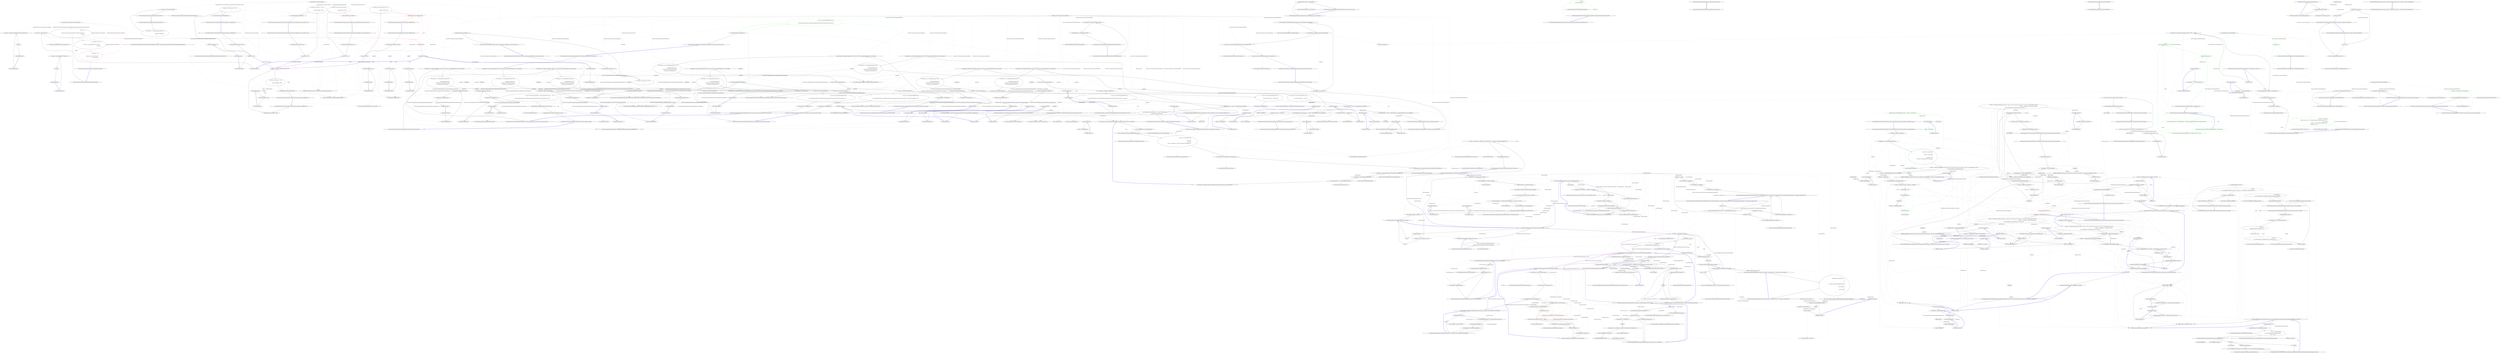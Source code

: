 digraph  {
n83 [label="Nancy.Testing.Tests.CaseSensitivityFixture.MainModule", span=""];
n84 [label="Nancy.Testing.Tests.CaseSensitivityFixture", span=""];
n85 [label=animal, span=""];
n86 [label=animal, span=""];
n87 [label=animal, span=""];
n88 [label=animal, span=""];
n0 [label="Entry Nancy.Testing.Tests.CaseSensitivityFixture.MainModule.MainModule()", span="12-12", cluster="Nancy.Testing.Tests.CaseSensitivityFixture.MainModule.MainModule()"];
n1 [label="Get[''/''] = _ =>\r\n                {\r\n                    string name = Request.Query.animal.HasValue ? Request.Query.animal : '''';\r\n                    return name;\r\n                }", span="14-18", cluster="Nancy.Testing.Tests.CaseSensitivityFixture.MainModule.MainModule()"];
n2 [label="Get[''/{ANIMAL}''] = args =>\r\n                {\r\n                    string name = args.animal.HasValue ? args.animal : '''';\r\n                    return name;\r\n                }", span="20-24", cluster="Nancy.Testing.Tests.CaseSensitivityFixture.MainModule.MainModule()"];
n3 [label="Get[''/animal''] = _ =>\r\n                {\r\n                    Animal animal = this.Bind<Animal>();\r\n                    return animal.Type;\r\n                }", span="26-30", cluster="Nancy.Testing.Tests.CaseSensitivityFixture.MainModule.MainModule()", color=red, community=0];
n10 [label="string name = args.animal.HasValue ? args.animal : ''''", span="22-22", cluster="lambda expression"];
n4 [label="Exit Nancy.Testing.Tests.CaseSensitivityFixture.MainModule.MainModule()", span="12-12", cluster="Nancy.Testing.Tests.CaseSensitivityFixture.MainModule.MainModule()"];
n5 [label="Entry lambda expression", span="14-18", cluster="lambda expression"];
n6 [label="string name = Request.Query.animal.HasValue ? Request.Query.animal : ''''", span="16-16", cluster="lambda expression"];
n7 [label="return name;", span="17-17", cluster="lambda expression"];
n8 [label="Exit lambda expression", span="14-18", cluster="lambda expression"];
n9 [label="Entry lambda expression", span="20-24", cluster="lambda expression"];
n11 [label="return name;", span="23-23", cluster="lambda expression"];
n12 [label="Exit lambda expression", span="20-24", cluster="lambda expression"];
n13 [label="Entry lambda expression", span="26-30", cluster="lambda expression"];
n14 [label="Animal animal = this.Bind<Animal>()", span="28-28", cluster="lambda expression"];
n15 [label="return animal.Type;", span="29-29", cluster="lambda expression", color=red, community=0];
n17 [label="Entry Nancy.NancyModule.Bind<TModel>(params string[])", span="25-25", cluster="Nancy.NancyModule.Bind<TModel>(params string[])"];
n16 [label="Exit lambda expression", span="26-30", cluster="lambda expression"];
n18 [label="Entry Nancy.Testing.Tests.CaseSensitivityFixture.CaseSensitivityFixture()", span="39-39", cluster="Nancy.Testing.Tests.CaseSensitivityFixture.CaseSensitivityFixture()"];
n19 [label="var bootstrapper = new ConfigurableBootstrapper(with =>\r\n            {\r\n                with.Module<MainModule>();\r\n            })", span="41-44", cluster="Nancy.Testing.Tests.CaseSensitivityFixture.CaseSensitivityFixture()"];
n20 [label="this.browser = new Browser(bootstrapper)", span="46-46", cluster="Nancy.Testing.Tests.CaseSensitivityFixture.CaseSensitivityFixture()"];
n22 [label="Entry Nancy.Testing.ConfigurableBootstrapper.ConfigurableBootstrapper(System.Action<Nancy.Testing.ConfigurableBootstrapper.ConfigurableBoostrapperConfigurator>)", span="42-42", cluster="Nancy.Testing.ConfigurableBootstrapper.ConfigurableBootstrapper(System.Action<Nancy.Testing.ConfigurableBootstrapper.ConfigurableBoostrapperConfigurator>)"];
n25 [label="with.Module<MainModule>()", span="43-43", cluster="lambda expression"];
n21 [label="Exit Nancy.Testing.Tests.CaseSensitivityFixture.CaseSensitivityFixture()", span="39-39", cluster="Nancy.Testing.Tests.CaseSensitivityFixture.CaseSensitivityFixture()"];
n23 [label="Entry Nancy.Testing.Browser.Browser(Nancy.Bootstrapper.INancyBootstrapper)", span="25-25", cluster="Nancy.Testing.Browser.Browser(Nancy.Bootstrapper.INancyBootstrapper)"];
n24 [label="Entry lambda expression", span="41-44", cluster="lambda expression"];
n26 [label="Exit lambda expression", span="41-44", cluster="lambda expression"];
n27 [label="Entry Nancy.Testing.ConfigurableBootstrapper.ConfigurableBoostrapperConfigurator.Module<T>()", span="704-704", cluster="Nancy.Testing.ConfigurableBootstrapper.ConfigurableBoostrapperConfigurator.Module<T>()"];
n28 [label="Entry Nancy.Testing.Tests.CaseSensitivityFixture.Should_pull_query_parameter_with_different_case()", span="50-50", cluster="Nancy.Testing.Tests.CaseSensitivityFixture.Should_pull_query_parameter_with_different_case()"];
n29 [label="StaticConfiguration.CaseSensitive = false", span="52-52", cluster="Nancy.Testing.Tests.CaseSensitivityFixture.Should_pull_query_parameter_with_different_case()"];
n30 [label="string animal = ''dog''", span="53-53", cluster="Nancy.Testing.Tests.CaseSensitivityFixture.Should_pull_query_parameter_with_different_case()"];
n31 [label="var response = browser.Get(''/'', with =>\r\n            {\r\n                with.Query(''ANIMAL'', animal);\r\n            })", span="54-57", cluster="Nancy.Testing.Tests.CaseSensitivityFixture.Should_pull_query_parameter_with_different_case()"];
n38 [label="with.Query(''ANIMAL'', animal)", span="56-56", cluster="lambda expression"];
n32 [label="response.Body.AsString().ShouldEqual(animal)", span="59-59", cluster="Nancy.Testing.Tests.CaseSensitivityFixture.Should_pull_query_parameter_with_different_case()"];
n34 [label="Entry Nancy.Testing.Browser.Get(string, System.Action<Nancy.Testing.BrowserContext>)", span="49-49", cluster="Nancy.Testing.Browser.Get(string, System.Action<Nancy.Testing.BrowserContext>)"];
n37 [label="Entry lambda expression", span="54-57", cluster="lambda expression"];
n33 [label="Exit Nancy.Testing.Tests.CaseSensitivityFixture.Should_pull_query_parameter_with_different_case()", span="50-50", cluster="Nancy.Testing.Tests.CaseSensitivityFixture.Should_pull_query_parameter_with_different_case()"];
n35 [label="Entry Nancy.Testing.BrowserResponseBodyWrapper.AsString()", span="30-30", cluster="Nancy.Testing.BrowserResponseBodyWrapper.AsString()"];
n36 [label="Entry object.ShouldEqual(object)", span="95-95", cluster="object.ShouldEqual(object)"];
n39 [label="Exit lambda expression", span="54-57", cluster="lambda expression"];
n40 [label="Entry Nancy.Testing.BrowserContext.Query(string, string)", span="132-132", cluster="Nancy.Testing.BrowserContext.Query(string, string)"];
n41 [label="Entry Nancy.Testing.Tests.CaseSensitivityFixture.Should_not_pull_query_parameter_with_different_case_when_sensitivity_is_on()", span="63-63", cluster="Nancy.Testing.Tests.CaseSensitivityFixture.Should_not_pull_query_parameter_with_different_case_when_sensitivity_is_on()"];
n42 [label="StaticConfiguration.CaseSensitive = true", span="65-65", cluster="Nancy.Testing.Tests.CaseSensitivityFixture.Should_not_pull_query_parameter_with_different_case_when_sensitivity_is_on()"];
n43 [label="string animal = ''dog''", span="66-66", cluster="Nancy.Testing.Tests.CaseSensitivityFixture.Should_not_pull_query_parameter_with_different_case_when_sensitivity_is_on()"];
n44 [label="var response = browser.Get(''/'', with =>\r\n            {\r\n                with.Query(''ANIMAL'', animal);\r\n            })", span="67-70", cluster="Nancy.Testing.Tests.CaseSensitivityFixture.Should_not_pull_query_parameter_with_different_case_when_sensitivity_is_on()"];
n48 [label="with.Query(''ANIMAL'', animal)", span="69-69", cluster="lambda expression"];
n45 [label="response.Body.AsString().ShouldEqual('''')", span="72-72", cluster="Nancy.Testing.Tests.CaseSensitivityFixture.Should_not_pull_query_parameter_with_different_case_when_sensitivity_is_on()"];
n47 [label="Entry lambda expression", span="67-70", cluster="lambda expression"];
n46 [label="Exit Nancy.Testing.Tests.CaseSensitivityFixture.Should_not_pull_query_parameter_with_different_case_when_sensitivity_is_on()", span="63-63", cluster="Nancy.Testing.Tests.CaseSensitivityFixture.Should_not_pull_query_parameter_with_different_case_when_sensitivity_is_on()"];
n49 [label="Exit lambda expression", span="67-70", cluster="lambda expression"];
n50 [label="Entry Nancy.Testing.Tests.CaseSensitivityFixture.Should_pull_parameter_with_different_case()", span="76-76", cluster="Nancy.Testing.Tests.CaseSensitivityFixture.Should_pull_parameter_with_different_case()"];
n51 [label="StaticConfiguration.CaseSensitive = false", span="78-78", cluster="Nancy.Testing.Tests.CaseSensitivityFixture.Should_pull_parameter_with_different_case()"];
n52 [label="string animal = ''dog''", span="79-79", cluster="Nancy.Testing.Tests.CaseSensitivityFixture.Should_pull_parameter_with_different_case()"];
n53 [label="var response = browser.Get(''/dog'', with =>\r\n            {\r\n            })", span="80-82", cluster="Nancy.Testing.Tests.CaseSensitivityFixture.Should_pull_parameter_with_different_case()"];
n54 [label="response.Body.AsString().ShouldEqual(animal)", span="84-84", cluster="Nancy.Testing.Tests.CaseSensitivityFixture.Should_pull_parameter_with_different_case()"];
n56 [label="Entry lambda expression", span="80-82", cluster="lambda expression"];
n55 [label="Exit Nancy.Testing.Tests.CaseSensitivityFixture.Should_pull_parameter_with_different_case()", span="76-76", cluster="Nancy.Testing.Tests.CaseSensitivityFixture.Should_pull_parameter_with_different_case()"];
n57 [label="Exit lambda expression", span="80-82", cluster="lambda expression"];
n58 [label="Entry Nancy.Testing.Tests.CaseSensitivityFixture.Should_not_pull_parameter_with_different_case_when_sensitivity_is_on()", span="88-88", cluster="Nancy.Testing.Tests.CaseSensitivityFixture.Should_not_pull_parameter_with_different_case_when_sensitivity_is_on()"];
n59 [label="StaticConfiguration.CaseSensitive = true", span="90-90", cluster="Nancy.Testing.Tests.CaseSensitivityFixture.Should_not_pull_parameter_with_different_case_when_sensitivity_is_on()"];
n60 [label="var response = browser.Get(''/dog'', with =>\r\n            {\r\n            })", span="92-94", cluster="Nancy.Testing.Tests.CaseSensitivityFixture.Should_not_pull_parameter_with_different_case_when_sensitivity_is_on()"];
n61 [label="response.Body.AsString().ShouldEqual('''')", span="96-96", cluster="Nancy.Testing.Tests.CaseSensitivityFixture.Should_not_pull_parameter_with_different_case_when_sensitivity_is_on()"];
n63 [label="Entry lambda expression", span="92-94", cluster="lambda expression"];
n62 [label="Exit Nancy.Testing.Tests.CaseSensitivityFixture.Should_not_pull_parameter_with_different_case_when_sensitivity_is_on()", span="88-88", cluster="Nancy.Testing.Tests.CaseSensitivityFixture.Should_not_pull_parameter_with_different_case_when_sensitivity_is_on()"];
n64 [label="Exit lambda expression", span="92-94", cluster="lambda expression"];
n65 [label="Entry Nancy.Testing.Tests.CaseSensitivityFixture.Should_bind_with_different_case()", span="100-100", cluster="Nancy.Testing.Tests.CaseSensitivityFixture.Should_bind_with_different_case()"];
n66 [label="StaticConfiguration.CaseSensitive = false", span="102-102", cluster="Nancy.Testing.Tests.CaseSensitivityFixture.Should_bind_with_different_case()"];
n67 [label="string animal = ''dog''", span="103-103", cluster="Nancy.Testing.Tests.CaseSensitivityFixture.Should_bind_with_different_case()"];
n68 [label="var response = browser.Get(''/animal'', with =>\r\n            {\r\n                with.Query(''TYPE'', animal);\r\n            })", span="104-107", cluster="Nancy.Testing.Tests.CaseSensitivityFixture.Should_bind_with_different_case()"];
n72 [label="with.Query(''TYPE'', animal)", span="106-106", cluster="lambda expression"];
n69 [label="response.Body.AsString().ShouldEqual(animal)", span="109-109", cluster="Nancy.Testing.Tests.CaseSensitivityFixture.Should_bind_with_different_case()", color=red, community=0];
n71 [label="Entry lambda expression", span="104-107", cluster="lambda expression"];
n70 [label="Exit Nancy.Testing.Tests.CaseSensitivityFixture.Should_bind_with_different_case()", span="100-100", cluster="Nancy.Testing.Tests.CaseSensitivityFixture.Should_bind_with_different_case()"];
n73 [label="Exit lambda expression", span="104-107", cluster="lambda expression"];
n74 [label="Entry Nancy.Testing.Tests.CaseSensitivityFixture.Should_not_bind_with_different_case_when_sensitivity_is_on()", span="113-113", cluster="Nancy.Testing.Tests.CaseSensitivityFixture.Should_not_bind_with_different_case_when_sensitivity_is_on()"];
n75 [label="StaticConfiguration.CaseSensitive = true", span="115-115", cluster="Nancy.Testing.Tests.CaseSensitivityFixture.Should_not_bind_with_different_case_when_sensitivity_is_on()"];
n76 [label="string animal = ''dog''", span="116-116", cluster="Nancy.Testing.Tests.CaseSensitivityFixture.Should_not_bind_with_different_case_when_sensitivity_is_on()"];
n77 [label="var response = browser.Get(''/animal'', with =>\r\n            {\r\n                with.Query(''TYPE'', animal);\r\n            })", span="117-120", cluster="Nancy.Testing.Tests.CaseSensitivityFixture.Should_not_bind_with_different_case_when_sensitivity_is_on()"];
n81 [label="with.Query(''TYPE'', animal)", span="119-119", cluster="lambda expression"];
n78 [label="response.Body.AsString().ShouldEqual('''')", span="122-122", cluster="Nancy.Testing.Tests.CaseSensitivityFixture.Should_not_bind_with_different_case_when_sensitivity_is_on()", color=red, community=0];
n80 [label="Entry lambda expression", span="117-120", cluster="lambda expression"];
n79 [label="Exit Nancy.Testing.Tests.CaseSensitivityFixture.Should_not_bind_with_different_case_when_sensitivity_is_on()", span="113-113", cluster="Nancy.Testing.Tests.CaseSensitivityFixture.Should_not_bind_with_different_case_when_sensitivity_is_on()"];
n82 [label="Exit lambda expression", span="117-120", cluster="lambda expression"];
d29 [label="var result = browser.Get(diagsConfig.Path, with =>\r\n                {\r\n                    with.Cookie(DiagsCookieName, Nancy.Helpers.HttpUtility.UrlEncode(this.GetSessionCookieValue(''password'')));\r\n                })", span="108-111", cluster="Nancy.Tests.Unit.Diagnostics.DiagnosticsHookFixture.Should_return_main_page_with_valid_auth_cookie()", color=green, community=0];
d195 [label="Nancy.Tests.Unit.Diagnostics.DiagnosticsHookFixture", span=""];
d26 [label="var diagsConfig = new DiagnosticsConfiguration { Password = ''password'', CryptographyConfiguration = this.cryptoConfig }", span="96-96", cluster="Nancy.Tests.Unit.Diagnostics.DiagnosticsHookFixture.Should_return_main_page_with_valid_auth_cookie()"];
d28 [label="var browser = new Browser(bootstrapper)", span="105-105", cluster="Nancy.Tests.Unit.Diagnostics.DiagnosticsHookFixture.Should_return_main_page_with_valid_auth_cookie()"];
d30 [label="result.Body[''#infoBox''].ShouldExistOnce()", span="114-114", cluster="Nancy.Tests.Unit.Diagnostics.DiagnosticsHookFixture.Should_return_main_page_with_valid_auth_cookie()"];
d15 [label="Entry Nancy.Testing.Browser.Get(string, System.Action<Nancy.Testing.BrowserContext>)", span="74-74", cluster="Nancy.Testing.Browser.Get(string, System.Action<Nancy.Testing.BrowserContext>)"];
d37 [label="Entry lambda expression", span="108-111", cluster="lambda expression"];
d1 [label="this.cryptoConfig = CryptographyConfiguration.Default", span="20-20", cluster="Nancy.Tests.Unit.Diagnostics.DiagnosticsHookFixture.DiagnosticsHookFixture()"];
d2 [label="this.objectSerializer = new DefaultObjectSerializer()", span="21-21", cluster="Nancy.Tests.Unit.Diagnostics.DiagnosticsHookFixture.DiagnosticsHookFixture()"];
d6 [label="var diagsConfig = new DiagnosticsConfiguration { Password = ''password'', CryptographyConfiguration = this.cryptoConfig }", span="74-74", cluster="Nancy.Tests.Unit.Diagnostics.DiagnosticsHookFixture.Should_return_login_page_with_no_auth_cookie()"];
d38 [label="with.Cookie(DiagsCookieName, Nancy.Helpers.HttpUtility.UrlEncode(this.GetSessionCookieValue(''password'')))", span="110-110", cluster="lambda expression"];
d44 [label="var diagsConfig = new DiagnosticsConfiguration { Password = ''password'', CryptographyConfiguration = this.cryptoConfig }", span="121-121", cluster="Nancy.Tests.Unit.Diagnostics.DiagnosticsHookFixture.Should_return_login_page_with_expired_auth_cookie()"];
d47 [label="var result = browser.Get(diagsConfig.Path, with =>\r\n            {\r\n                with.Cookie(DiagsCookieName, Nancy.Helpers.HttpUtility.UrlEncode(this.GetSessionCookieValue(''password'', DateTime.Now.AddMinutes(-10))));\r\n            })", span="133-136", cluster="Nancy.Tests.Unit.Diagnostics.DiagnosticsHookFixture.Should_return_login_page_with_expired_auth_cookie()"];
d56 [label="with.Cookie(DiagsCookieName, Nancy.Helpers.HttpUtility.UrlEncode(this.GetSessionCookieValue(''password'', DateTime.Now.AddMinutes(-10))))", span="135-135", cluster="lambda expression"];
d60 [label="var diagsConfig = new DiagnosticsConfiguration { Password = ''password'', CryptographyConfiguration = this.cryptoConfig }", span="146-146", cluster="Nancy.Tests.Unit.Diagnostics.DiagnosticsHookFixture.Should_return_login_page_with_auth_cookie_with_incorrect_password()"];
d63 [label="var result = browser.Get(diagsConfig.Path, with =>\r\n            {\r\n                with.Cookie(DiagsCookieName, Nancy.Helpers.HttpUtility.UrlEncode(this.GetSessionCookieValue(''wrongPassword'')));\r\n            })", span="158-161", cluster="Nancy.Tests.Unit.Diagnostics.DiagnosticsHookFixture.Should_return_login_page_with_auth_cookie_with_incorrect_password()"];
d72 [label="with.Cookie(DiagsCookieName, Nancy.Helpers.HttpUtility.UrlEncode(this.GetSessionCookieValue(''wrongPassword'')))", span="160-160", cluster="lambda expression"];
d75 [label="var diagsConfig = new DiagnosticsConfiguration { Password = ''password'', CryptographyConfiguration = this.cryptoConfig }", span="171-171", cluster="Nancy.Tests.Unit.Diagnostics.DiagnosticsHookFixture.Should_not_accept_invalid_password()"];
d99 [label="var diagsConfig = new DiagnosticsConfiguration { Password = ''password'', CryptographyConfiguration = this.cryptoConfig }", span="197-197", cluster="Nancy.Tests.Unit.Diagnostics.DiagnosticsHookFixture.Should_set_login_cookie_when_password_correct()"];
d124 [label="var diagsConfig = new DiagnosticsConfiguration { Password = ''password'', CryptographyConfiguration = this.cryptoConfig }", span="223-223", cluster="Nancy.Tests.Unit.Diagnostics.DiagnosticsHookFixture.Should_use_rolling_expiry_for_auth_cookie()"];
d128 [label="var result = browser.Get(diagsConfig.Path, with =>\r\n            {\r\n                with.Cookie(DiagsCookieName, Nancy.Helpers.HttpUtility.UrlEncode(this.GetSessionCookieValue(''password'', expiryDate)));\r\n            })", span="236-239", cluster="Nancy.Tests.Unit.Diagnostics.DiagnosticsHookFixture.Should_use_rolling_expiry_for_auth_cookie()"];
d140 [label="with.Cookie(DiagsCookieName, Nancy.Helpers.HttpUtility.UrlEncode(this.GetSessionCookieValue(''password'', expiryDate)))", span="238-238", cluster="lambda expression"];
d130 [label="this.DecodeCookie(result.Cookies.First(c => c.Name == DiagsCookieName))\r\n                .Expiry.ShouldNotEqual(expiryDate)", span="243-244", cluster="Nancy.Tests.Unit.Diagnostics.DiagnosticsHookFixture.Should_use_rolling_expiry_for_auth_cookie()"];
d149 [label="var diagsConfig = new DiagnosticsConfiguration { Password = ''password'', CryptographyConfiguration = this.cryptoConfig }", span="251-251", cluster="Nancy.Tests.Unit.Diagnostics.DiagnosticsHookFixture.Should_return_diagnostic_example()"];
d152 [label="var result = browser.Get(diagsConfig.Path + ''/interactive/providers/'', with =>\r\n                {\r\n                    with.Cookie(DiagsCookieName, Nancy.Helpers.HttpUtility.UrlEncode(this.GetSessionCookieValue(''password'')));\r\n                })", span="263-266", cluster="Nancy.Tests.Unit.Diagnostics.DiagnosticsHookFixture.Should_return_diagnostic_example()"];
d165 [label="with.Cookie(DiagsCookieName, Nancy.Helpers.HttpUtility.UrlEncode(this.GetSessionCookieValue(''password'')))", span="265-265", cluster="lambda expression"];
d170 [label="var serializedSession = this.objectSerializer.Serialize(session)", span="284-284", cluster="Nancy.Tests.Unit.Diagnostics.DiagnosticsHookFixture.GetSessionCookieValue(string, System.DateTime?)"];
d171 [label="var encryptedSession = this.cryptoConfig.EncryptionProvider.Encrypt(serializedSession)", span="286-286", cluster="Nancy.Tests.Unit.Diagnostics.DiagnosticsHookFixture.GetSessionCookieValue(string, System.DateTime?)"];
d172 [label="var hmacBytes = this.cryptoConfig.HmacProvider.GenerateHmac(encryptedSession)", span="287-287", cluster="Nancy.Tests.Unit.Diagnostics.DiagnosticsHookFixture.GetSessionCookieValue(string, System.DateTime?)"];
d186 [label="var hmacStringLength = Base64Helpers.GetBase64Length(this.cryptoConfig.HmacProvider.HmacLength)", span="296-296", cluster="Nancy.Tests.Unit.Diagnostics.DiagnosticsHookFixture.DecodeCookie(Nancy.Cookies.INancyCookie)"];
d188 [label="var decrypted = this.cryptoConfig.EncryptionProvider.Decrypt(encryptedSession)", span="298-298", cluster="Nancy.Tests.Unit.Diagnostics.DiagnosticsHookFixture.DecodeCookie(Nancy.Cookies.INancyCookie)"];
d189 [label="return this.objectSerializer.Deserialize(decrypted) as DiagnosticsSession;", span="300-300", cluster="Nancy.Tests.Unit.Diagnostics.DiagnosticsHookFixture.DecodeCookie(Nancy.Cookies.INancyCookie)"];
d25 [label="Entry Nancy.Tests.Unit.Diagnostics.DiagnosticsHookFixture.Should_return_main_page_with_valid_auth_cookie()", span="93-93", cluster="Nancy.Tests.Unit.Diagnostics.DiagnosticsHookFixture.Should_return_main_page_with_valid_auth_cookie()"];
d27 [label="var bootstrapper = new ConfigurableBootstrapper(with =>\r\n            {\r\n                with.EnableAutoRegistration();\r\n                with.DiagnosticsConfiguration(diagsConfig);\r\n                with.Diagnostics<DefaultDiagnostics>();\r\n            })", span="98-103", cluster="Nancy.Tests.Unit.Diagnostics.DiagnosticsHookFixture.Should_return_main_page_with_valid_auth_cookie()"];
d12 [label="Entry Nancy.Diagnostics.DiagnosticsConfiguration.DiagnosticsConfiguration()", span="16-16", cluster="Nancy.Diagnostics.DiagnosticsConfiguration.DiagnosticsConfiguration()"];
d34 [label="with.DiagnosticsConfiguration(diagsConfig)", span="101-101", cluster="lambda expression"];
d14 [label="Entry Nancy.Testing.Browser.Browser(Nancy.Bootstrapper.INancyBootstrapper, System.Action<Nancy.Testing.BrowserContext>)", span="38-38", cluster="Nancy.Testing.Browser.Browser(Nancy.Bootstrapper.INancyBootstrapper, System.Action<Nancy.Testing.BrowserContext>)"];
d31 [label="Exit Nancy.Tests.Unit.Diagnostics.DiagnosticsHookFixture.Should_return_main_page_with_valid_auth_cookie()", span="93-93", cluster="Nancy.Tests.Unit.Diagnostics.DiagnosticsHookFixture.Should_return_main_page_with_valid_auth_cookie()"];
d16 [label="Entry Nancy.Testing.QueryWrapper.ShouldExistOnce()", span="50-50", cluster="Nancy.Testing.QueryWrapper.ShouldExistOnce()"];
d9 [label="var result = browser.Get(diagsConfig.Path)", span="86-86", cluster="Nancy.Tests.Unit.Diagnostics.DiagnosticsHookFixture.Should_return_login_page_with_no_auth_cookie()"];
d0 [label="Entry Nancy.Tests.Unit.Diagnostics.DiagnosticsHookFixture.DiagnosticsHookFixture()", span="18-18", cluster="Nancy.Tests.Unit.Diagnostics.DiagnosticsHookFixture.DiagnosticsHookFixture()"];
d3 [label="Exit Nancy.Tests.Unit.Diagnostics.DiagnosticsHookFixture.DiagnosticsHookFixture()", span="18-18", cluster="Nancy.Tests.Unit.Diagnostics.DiagnosticsHookFixture.DiagnosticsHookFixture()"];
d4 [label="Entry Nancy.DefaultObjectSerializer.DefaultObjectSerializer()", span="7-7", cluster="Nancy.DefaultObjectSerializer.DefaultObjectSerializer()"];
d5 [label="Entry Nancy.Tests.Unit.Diagnostics.DiagnosticsHookFixture.Should_return_login_page_with_no_auth_cookie()", span="71-71", cluster="Nancy.Tests.Unit.Diagnostics.DiagnosticsHookFixture.Should_return_login_page_with_no_auth_cookie()"];
d7 [label="var bootstrapper = new ConfigurableBootstrapper(with =>\r\n            {\r\n                with.EnableAutoRegistration();\r\n                with.DiagnosticsConfiguration(diagsConfig);\r\n                with.Diagnostics<DefaultDiagnostics>();\r\n            })", span="76-81", cluster="Nancy.Tests.Unit.Diagnostics.DiagnosticsHookFixture.Should_return_login_page_with_no_auth_cookie()"];
d19 [label="with.DiagnosticsConfiguration(diagsConfig)", span="79-79", cluster="lambda expression"];
d40 [label="Entry Nancy.Tests.Unit.Diagnostics.DiagnosticsHookFixture.GetSessionCookieValue(string, System.DateTime?)", span="273-273", cluster="Nancy.Tests.Unit.Diagnostics.DiagnosticsHookFixture.GetSessionCookieValue(string, System.DateTime?)"];
d41 [label="Entry Nancy.Helpers.HttpUtility.UrlEncode(string)", span="383-383", cluster="Nancy.Helpers.HttpUtility.UrlEncode(string)"];
d42 [label="Entry Nancy.Testing.BrowserContext.Cookie(string, string)", span="129-129", cluster="Nancy.Testing.BrowserContext.Cookie(string, string)"];
d43 [label="Entry Nancy.Tests.Unit.Diagnostics.DiagnosticsHookFixture.Should_return_login_page_with_expired_auth_cookie()", span="118-118", cluster="Nancy.Tests.Unit.Diagnostics.DiagnosticsHookFixture.Should_return_login_page_with_expired_auth_cookie()"];
d45 [label="var bootstrapper = new ConfigurableBootstrapper(with =>\r\n            {\r\n                with.EnableAutoRegistration();\r\n                with.DiagnosticsConfiguration(diagsConfig);\r\n                with.Diagnostics<DefaultDiagnostics>();\r\n            })", span="123-128", cluster="Nancy.Tests.Unit.Diagnostics.DiagnosticsHookFixture.Should_return_login_page_with_expired_auth_cookie()"];
d52 [label="with.DiagnosticsConfiguration(diagsConfig)", span="126-126", cluster="lambda expression"];
d46 [label="var browser = new Browser(bootstrapper)", span="130-130", cluster="Nancy.Tests.Unit.Diagnostics.DiagnosticsHookFixture.Should_return_login_page_with_expired_auth_cookie()"];
d48 [label="result.Body[''#login''].ShouldExistOnce()", span="139-139", cluster="Nancy.Tests.Unit.Diagnostics.DiagnosticsHookFixture.Should_return_login_page_with_expired_auth_cookie()"];
d55 [label="Entry lambda expression", span="133-136", cluster="lambda expression"];
d57 [label="Exit lambda expression", span="133-136", cluster="lambda expression"];
d58 [label="Entry System.DateTime.AddMinutes(double)", span="0-0", cluster="System.DateTime.AddMinutes(double)"];
d59 [label="Entry Nancy.Tests.Unit.Diagnostics.DiagnosticsHookFixture.Should_return_login_page_with_auth_cookie_with_incorrect_password()", span="143-143", cluster="Nancy.Tests.Unit.Diagnostics.DiagnosticsHookFixture.Should_return_login_page_with_auth_cookie_with_incorrect_password()"];
d61 [label="var bootstrapper = new ConfigurableBootstrapper(with =>\r\n            {\r\n                with.EnableAutoRegistration();\r\n                with.DiagnosticsConfiguration(diagsConfig);\r\n                with.Diagnostics<DefaultDiagnostics>();\r\n            })", span="148-153", cluster="Nancy.Tests.Unit.Diagnostics.DiagnosticsHookFixture.Should_return_login_page_with_auth_cookie_with_incorrect_password()"];
d68 [label="with.DiagnosticsConfiguration(diagsConfig)", span="151-151", cluster="lambda expression"];
d62 [label="var browser = new Browser(bootstrapper)", span="155-155", cluster="Nancy.Tests.Unit.Diagnostics.DiagnosticsHookFixture.Should_return_login_page_with_auth_cookie_with_incorrect_password()"];
d64 [label="result.Body[''#login''].ShouldExistOnce()", span="164-164", cluster="Nancy.Tests.Unit.Diagnostics.DiagnosticsHookFixture.Should_return_login_page_with_auth_cookie_with_incorrect_password()"];
d71 [label="Entry lambda expression", span="158-161", cluster="lambda expression"];
d73 [label="Exit lambda expression", span="158-161", cluster="lambda expression"];
d74 [label="Entry Nancy.Tests.Unit.Diagnostics.DiagnosticsHookFixture.Should_not_accept_invalid_password()", span="168-168", cluster="Nancy.Tests.Unit.Diagnostics.DiagnosticsHookFixture.Should_not_accept_invalid_password()"];
d76 [label="var bootstrapper = new ConfigurableBootstrapper(with =>\r\n            {\r\n                with.EnableAutoRegistration();\r\n                with.DiagnosticsConfiguration(diagsConfig);\r\n                with.Diagnostics<DefaultDiagnostics>();\r\n            })", span="173-178", cluster="Nancy.Tests.Unit.Diagnostics.DiagnosticsHookFixture.Should_not_accept_invalid_password()"];
d87 [label="with.DiagnosticsConfiguration(diagsConfig)", span="176-176", cluster="lambda expression"];
d78 [label="var result = browser.Post(diagsConfig.Path, with =>\r\n            {\r\n                with.FormValue(''Password'', ''wrongpassword'');\r\n            })", span="183-186", cluster="Nancy.Tests.Unit.Diagnostics.DiagnosticsHookFixture.Should_not_accept_invalid_password()"];
d98 [label="Entry Nancy.Tests.Unit.Diagnostics.DiagnosticsHookFixture.Should_set_login_cookie_when_password_correct()", span="194-194", cluster="Nancy.Tests.Unit.Diagnostics.DiagnosticsHookFixture.Should_set_login_cookie_when_password_correct()"];
d100 [label="var bootstrapper = new ConfigurableBootstrapper(with =>\r\n            {\r\n                with.EnableAutoRegistration();\r\n                with.DiagnosticsConfiguration(diagsConfig);\r\n                with.Diagnostics<DefaultDiagnostics>();\r\n            })", span="199-204", cluster="Nancy.Tests.Unit.Diagnostics.DiagnosticsHookFixture.Should_set_login_cookie_when_password_correct()"];
d111 [label="with.DiagnosticsConfiguration(diagsConfig)", span="202-202", cluster="lambda expression"];
d102 [label="var result = browser.Post(diagsConfig.Path, with =>\r\n            {\r\n                with.FormValue(''Password'', ''password'');\r\n            })", span="209-212", cluster="Nancy.Tests.Unit.Diagnostics.DiagnosticsHookFixture.Should_set_login_cookie_when_password_correct()"];
d123 [label="Entry Nancy.Tests.Unit.Diagnostics.DiagnosticsHookFixture.Should_use_rolling_expiry_for_auth_cookie()", span="220-220", cluster="Nancy.Tests.Unit.Diagnostics.DiagnosticsHookFixture.Should_use_rolling_expiry_for_auth_cookie()"];
d125 [label="var bootstrapper = new ConfigurableBootstrapper(with =>\r\n            {\r\n                with.EnableAutoRegistration();\r\n                with.DiagnosticsConfiguration(diagsConfig);\r\n                with.Diagnostics<DefaultDiagnostics>();\r\n            })", span="225-230", cluster="Nancy.Tests.Unit.Diagnostics.DiagnosticsHookFixture.Should_use_rolling_expiry_for_auth_cookie()"];
d136 [label="with.DiagnosticsConfiguration(diagsConfig)", span="228-228", cluster="lambda expression"];
d126 [label="var browser = new Browser(bootstrapper)", span="232-232", cluster="Nancy.Tests.Unit.Diagnostics.DiagnosticsHookFixture.Should_use_rolling_expiry_for_auth_cookie()"];
d127 [label="var expiryDate = DateTime.Now.AddMinutes(5)", span="233-233", cluster="Nancy.Tests.Unit.Diagnostics.DiagnosticsHookFixture.Should_use_rolling_expiry_for_auth_cookie()"];
d129 [label="result.Cookies.Any(c => c.Name == DiagsCookieName).ShouldBeTrue()", span="242-242", cluster="Nancy.Tests.Unit.Diagnostics.DiagnosticsHookFixture.Should_use_rolling_expiry_for_auth_cookie()"];
d139 [label="Entry lambda expression", span="236-239", cluster="lambda expression"];
d203 [label=expiryDate, span=""];
d141 [label="Exit lambda expression", span="236-239", cluster="lambda expression"];
d131 [label="Exit Nancy.Tests.Unit.Diagnostics.DiagnosticsHookFixture.Should_use_rolling_expiry_for_auth_cookie()", span="220-220", cluster="Nancy.Tests.Unit.Diagnostics.DiagnosticsHookFixture.Should_use_rolling_expiry_for_auth_cookie()"];
d107 [label="Entry Unk.First", span="", cluster="Unk.First"];
d132 [label="Entry Unk.DecodeCookie", span="", cluster="Unk.DecodeCookie"];
d133 [label="Entry object.ShouldNotEqual(object)", span="130-130", cluster="object.ShouldNotEqual(object)"];
d145 [label="Entry lambda expression", span="243-243", cluster="lambda expression"];
d148 [label="Entry Nancy.Tests.Unit.Diagnostics.DiagnosticsHookFixture.Should_return_diagnostic_example()", span="248-248", cluster="Nancy.Tests.Unit.Diagnostics.DiagnosticsHookFixture.Should_return_diagnostic_example()"];
d150 [label="var bootstrapper = new ConfigurableBootstrapper(with =>\r\n            {\r\n                with.EnableAutoRegistration();\r\n                with.DiagnosticsConfiguration(diagsConfig);\r\n                with.Diagnostics<DefaultDiagnostics>();\r\n            })", span="253-258", cluster="Nancy.Tests.Unit.Diagnostics.DiagnosticsHookFixture.Should_return_diagnostic_example()"];
d161 [label="with.DiagnosticsConfiguration(diagsConfig)", span="256-256", cluster="lambda expression"];
d151 [label="var browser = new Browser(bootstrapper)", span="260-260", cluster="Nancy.Tests.Unit.Diagnostics.DiagnosticsHookFixture.Should_return_diagnostic_example()"];
d153 [label="result.Body.AsString().ShouldNotContain(''Fake testing provider'')", span="269-269", cluster="Nancy.Tests.Unit.Diagnostics.DiagnosticsHookFixture.Should_return_diagnostic_example()"];
d164 [label="Entry lambda expression", span="263-266", cluster="lambda expression"];
d154 [label="result.Body.AsString().Contains(''Testing Diagnostic Provider'')", span="270-270", cluster="Nancy.Tests.Unit.Diagnostics.DiagnosticsHookFixture.Should_return_diagnostic_example()"];
d166 [label="Exit lambda expression", span="263-266", cluster="lambda expression"];
d169 [label="var session = new DiagnosticsSession\r\n                {\r\n                    Hash = hash,\r\n                    Salt = salt,\r\n                    Expiry = expiry.HasValue ? expiry.Value : DateTime.Now.AddMinutes(15),\r\n                }", span="277-282", cluster="Nancy.Tests.Unit.Diagnostics.DiagnosticsHookFixture.GetSessionCookieValue(string, System.DateTime?)"];
d179 [label="Entry Nancy.IObjectSerializer.Serialize(object)", span="12-12", cluster="Nancy.IObjectSerializer.Serialize(object)"];
d180 [label="Entry Nancy.Cryptography.IEncryptionProvider.Encrypt(string)", span="12-12", cluster="Nancy.Cryptography.IEncryptionProvider.Encrypt(string)"];
d174 [label="return String.Format(''{1}{0}'', encryptedSession, hmacString);", span="290-290", cluster="Nancy.Tests.Unit.Diagnostics.DiagnosticsHookFixture.GetSessionCookieValue(string, System.DateTime?)"];
d173 [label="var hmacString = Convert.ToBase64String(hmacBytes)", span="288-288", cluster="Nancy.Tests.Unit.Diagnostics.DiagnosticsHookFixture.GetSessionCookieValue(string, System.DateTime?)"];
d181 [label="Entry Nancy.Cryptography.IHmacProvider.GenerateHmac(string)", span="17-17", cluster="Nancy.Cryptography.IHmacProvider.GenerateHmac(string)"];
d185 [label="var cookieValue = nancyCookie.Value", span="295-295", cluster="Nancy.Tests.Unit.Diagnostics.DiagnosticsHookFixture.DecodeCookie(Nancy.Cookies.INancyCookie)"];
d187 [label="var encryptedSession = cookieValue.Substring(hmacStringLength)", span="297-297", cluster="Nancy.Tests.Unit.Diagnostics.DiagnosticsHookFixture.DecodeCookie(Nancy.Cookies.INancyCookie)"];
d191 [label="Entry Nancy.Cryptography.Base64Helpers.GetBase64Length(int)", span="11-11", cluster="Nancy.Cryptography.Base64Helpers.GetBase64Length(int)"];
d193 [label="Entry Nancy.Cryptography.IEncryptionProvider.Decrypt(string)", span="19-19", cluster="Nancy.Cryptography.IEncryptionProvider.Decrypt(string)"];
d190 [label="Exit Nancy.Tests.Unit.Diagnostics.DiagnosticsHookFixture.DecodeCookie(Nancy.Cookies.INancyCookie)", span="293-293", cluster="Nancy.Tests.Unit.Diagnostics.DiagnosticsHookFixture.DecodeCookie(Nancy.Cookies.INancyCookie)"];
d194 [label="Entry Nancy.IObjectSerializer.Deserialize(string)", span="19-19", cluster="Nancy.IObjectSerializer.Deserialize(string)"];
d13 [label="Entry Nancy.Testing.ConfigurableBootstrapper.ConfigurableBootstrapper(System.Action<Nancy.Testing.ConfigurableBootstrapper.ConfigurableBootstrapperConfigurator>)", span="62-62", cluster="Nancy.Testing.ConfigurableBootstrapper.ConfigurableBootstrapper(System.Action<Nancy.Testing.ConfigurableBootstrapper.ConfigurableBootstrapperConfigurator>)"];
d33 [label="with.EnableAutoRegistration()", span="100-100", cluster="lambda expression"];
d35 [label="with.Diagnostics<DefaultDiagnostics>()", span="102-102", cluster="lambda expression"];
d197 [label=diagsConfig, span=""];
d32 [label="Entry lambda expression", span="98-103", cluster="lambda expression"];
d23 [label="Entry Nancy.Testing.ConfigurableBootstrapper.ConfigurableBootstrapperConfigurator.DiagnosticsConfiguration(Nancy.Diagnostics.DiagnosticsConfiguration)", span="1668-1668", cluster="Nancy.Testing.ConfigurableBootstrapper.ConfigurableBootstrapperConfigurator.DiagnosticsConfiguration(Nancy.Diagnostics.DiagnosticsConfiguration)"];
d8 [label="var browser = new Browser(bootstrapper)", span="83-83", cluster="Nancy.Tests.Unit.Diagnostics.DiagnosticsHookFixture.Should_return_login_page_with_no_auth_cookie()"];
d77 [label="var browser = new Browser(bootstrapper)", span="180-180", cluster="Nancy.Tests.Unit.Diagnostics.DiagnosticsHookFixture.Should_not_accept_invalid_password()"];
d101 [label="var browser = new Browser(bootstrapper)", span="206-206", cluster="Nancy.Tests.Unit.Diagnostics.DiagnosticsHookFixture.Should_set_login_cookie_when_password_correct()"];
d10 [label="result.Body[''#login''].ShouldExistOnce()", span="89-89", cluster="Nancy.Tests.Unit.Diagnostics.DiagnosticsHookFixture.Should_return_login_page_with_no_auth_cookie()"];
d79 [label="result.Body[''#login''].ShouldExistOnce()", span="189-189", cluster="Nancy.Tests.Unit.Diagnostics.DiagnosticsHookFixture.Should_not_accept_invalid_password()"];
d11 [label="Exit Nancy.Tests.Unit.Diagnostics.DiagnosticsHookFixture.Should_return_login_page_with_no_auth_cookie()", span="71-71", cluster="Nancy.Tests.Unit.Diagnostics.DiagnosticsHookFixture.Should_return_login_page_with_no_auth_cookie()"];
d18 [label="with.EnableAutoRegistration()", span="78-78", cluster="lambda expression"];
d20 [label="with.Diagnostics<DefaultDiagnostics>()", span="80-80", cluster="lambda expression"];
d196 [label=diagsConfig, span=""];
d17 [label="Entry lambda expression", span="76-81", cluster="lambda expression"];
d175 [label="Exit Nancy.Tests.Unit.Diagnostics.DiagnosticsHookFixture.GetSessionCookieValue(string, System.DateTime?)", span="273-273", cluster="Nancy.Tests.Unit.Diagnostics.DiagnosticsHookFixture.GetSessionCookieValue(string, System.DateTime?)"];
d167 [label="var salt = DiagnosticsSession.GenerateRandomSalt()", span="275-275", cluster="Nancy.Tests.Unit.Diagnostics.DiagnosticsHookFixture.GetSessionCookieValue(string, System.DateTime?)"];
d168 [label="var hash = DiagnosticsSession.GenerateSaltedHash(password, salt)", span="276-276", cluster="Nancy.Tests.Unit.Diagnostics.DiagnosticsHookFixture.GetSessionCookieValue(string, System.DateTime?)"];
d49 [label="Exit Nancy.Tests.Unit.Diagnostics.DiagnosticsHookFixture.Should_return_login_page_with_expired_auth_cookie()", span="118-118", cluster="Nancy.Tests.Unit.Diagnostics.DiagnosticsHookFixture.Should_return_login_page_with_expired_auth_cookie()"];
d51 [label="with.EnableAutoRegistration()", span="125-125", cluster="lambda expression"];
d53 [label="with.Diagnostics<DefaultDiagnostics>()", span="127-127", cluster="lambda expression"];
d198 [label=diagsConfig, span=""];
d50 [label="Entry lambda expression", span="123-128", cluster="lambda expression"];
d65 [label="Exit Nancy.Tests.Unit.Diagnostics.DiagnosticsHookFixture.Should_return_login_page_with_auth_cookie_with_incorrect_password()", span="143-143", cluster="Nancy.Tests.Unit.Diagnostics.DiagnosticsHookFixture.Should_return_login_page_with_auth_cookie_with_incorrect_password()"];
d67 [label="with.EnableAutoRegistration()", span="150-150", cluster="lambda expression"];
d69 [label="with.Diagnostics<DefaultDiagnostics>()", span="152-152", cluster="lambda expression"];
d199 [label=diagsConfig, span=""];
d66 [label="Entry lambda expression", span="148-153", cluster="lambda expression"];
d81 [label="Exit Nancy.Tests.Unit.Diagnostics.DiagnosticsHookFixture.Should_not_accept_invalid_password()", span="168-168", cluster="Nancy.Tests.Unit.Diagnostics.DiagnosticsHookFixture.Should_not_accept_invalid_password()"];
d86 [label="with.EnableAutoRegistration()", span="175-175", cluster="lambda expression"];
d88 [label="with.Diagnostics<DefaultDiagnostics>()", span="177-177", cluster="lambda expression"];
d200 [label=diagsConfig, span=""];
d85 [label="Entry lambda expression", span="173-178", cluster="lambda expression"];
d82 [label="Entry Nancy.Testing.Browser.Post(string, System.Action<Nancy.Testing.BrowserContext>)", span="162-162", cluster="Nancy.Testing.Browser.Post(string, System.Action<Nancy.Testing.BrowserContext>)"];
d90 [label="Entry lambda expression", span="183-186", cluster="lambda expression"];
d80 [label="result.Cookies.Any(c => c.Name == DiagsCookieName && !string.IsNullOrEmpty(c.Value)).ShouldBeFalse()", span="190-190", cluster="Nancy.Tests.Unit.Diagnostics.DiagnosticsHookFixture.Should_not_accept_invalid_password()"];
d105 [label="Exit Nancy.Tests.Unit.Diagnostics.DiagnosticsHookFixture.Should_set_login_cookie_when_password_correct()", span="194-194", cluster="Nancy.Tests.Unit.Diagnostics.DiagnosticsHookFixture.Should_set_login_cookie_when_password_correct()"];
d110 [label="with.EnableAutoRegistration()", span="201-201", cluster="lambda expression"];
d112 [label="with.Diagnostics<DefaultDiagnostics>()", span="203-203", cluster="lambda expression"];
d201 [label=diagsConfig, span=""];
d109 [label="Entry lambda expression", span="199-204", cluster="lambda expression"];
d103 [label="result.Cookies.Any(c => c.Name == DiagsCookieName).ShouldBeTrue()", span="215-215", cluster="Nancy.Tests.Unit.Diagnostics.DiagnosticsHookFixture.Should_set_login_cookie_when_password_correct()"];
d114 [label="Entry lambda expression", span="209-212", cluster="lambda expression"];
d104 [label="string.IsNullOrEmpty(result.Cookies.First(c => c.Name == DiagsCookieName).Value).ShouldBeFalse()", span="216-216", cluster="Nancy.Tests.Unit.Diagnostics.DiagnosticsHookFixture.Should_set_login_cookie_when_password_correct()"];
d135 [label="with.EnableAutoRegistration()", span="227-227", cluster="lambda expression"];
d137 [label="with.Diagnostics<DefaultDiagnostics>()", span="229-229", cluster="lambda expression"];
d202 [label=diagsConfig, span=""];
d134 [label="Entry lambda expression", span="225-230", cluster="lambda expression"];
d83 [label="Entry Unk.Any", span="", cluster="Unk.Any"];
d106 [label="Entry bool.ShouldBeTrue()", span="95-95", cluster="bool.ShouldBeTrue()"];
d142 [label="Entry lambda expression", span="242-242", cluster="lambda expression"];
d147 [label="Exit lambda expression", span="243-243", cluster="lambda expression"];
d146 [label="c.Name == DiagsCookieName", span="243-243", cluster="lambda expression"];
d155 [label="Exit Nancy.Tests.Unit.Diagnostics.DiagnosticsHookFixture.Should_return_diagnostic_example()", span="248-248", cluster="Nancy.Tests.Unit.Diagnostics.DiagnosticsHookFixture.Should_return_diagnostic_example()"];
d160 [label="with.EnableAutoRegistration()", span="255-255", cluster="lambda expression"];
d162 [label="with.Diagnostics<DefaultDiagnostics>()", span="257-257", cluster="lambda expression"];
d204 [label=diagsConfig, span=""];
d159 [label="Entry lambda expression", span="253-258", cluster="lambda expression"];
d156 [label="Entry Nancy.Testing.BrowserResponseBodyWrapper.AsString()", span="30-30", cluster="Nancy.Testing.BrowserResponseBodyWrapper.AsString()"];
d157 [label="Entry string.ShouldNotContain(string)", span="80-80", cluster="string.ShouldNotContain(string)"];
d158 [label="Entry string.Contains(string)", span="0-0", cluster="string.Contains(string)"];
d178 [label="Entry Nancy.Diagnostics.DiagnosticsSession.DiagnosticsSession()", span="7-7", cluster="Nancy.Diagnostics.DiagnosticsSession.DiagnosticsSession()"];
d183 [label="Entry string.Format(string, object, object)", span="0-0", cluster="string.Format(string, object, object)"];
d182 [label="Entry System.Convert.ToBase64String(byte[])", span="0-0", cluster="System.Convert.ToBase64String(byte[])"];
d184 [label="Entry Nancy.Tests.Unit.Diagnostics.DiagnosticsHookFixture.DecodeCookie(Nancy.Cookies.INancyCookie)", span="293-293", cluster="Nancy.Tests.Unit.Diagnostics.DiagnosticsHookFixture.DecodeCookie(Nancy.Cookies.INancyCookie)"];
d192 [label="Entry string.Substring(int)", span="0-0", cluster="string.Substring(int)"];
d22 [label="Entry Nancy.Testing.ConfigurableBootstrapper.ConfigurableBootstrapperConfigurator.EnableAutoRegistration()", span="798-798", cluster="Nancy.Testing.ConfigurableBootstrapper.ConfigurableBootstrapperConfigurator.EnableAutoRegistration()"];
d24 [label="Entry Nancy.Testing.ConfigurableBootstrapper.ConfigurableBootstrapperConfigurator.Diagnostics<T>()", span="1692-1692", cluster="Nancy.Testing.ConfigurableBootstrapper.ConfigurableBootstrapperConfigurator.Diagnostics<T>()"];
d176 [label="Entry Nancy.Diagnostics.DiagnosticsSession.GenerateRandomSalt()", span="15-15", cluster="Nancy.Diagnostics.DiagnosticsSession.GenerateRandomSalt()"];
d177 [label="Entry Nancy.Diagnostics.DiagnosticsSession.GenerateSaltedHash(string, byte[])", span="44-44", cluster="Nancy.Diagnostics.DiagnosticsSession.GenerateSaltedHash(string, byte[])"];
d54 [label="Exit lambda expression", span="123-128", cluster="lambda expression"];
d70 [label="Exit lambda expression", span="148-153", cluster="lambda expression"];
d89 [label="Exit lambda expression", span="173-178", cluster="lambda expression"];
d92 [label="Exit lambda expression", span="183-186", cluster="lambda expression"];
d91 [label="with.FormValue(''Password'', ''wrongpassword'')", span="185-185", cluster="lambda expression"];
d84 [label="Entry bool.ShouldBeFalse()", span="100-100", cluster="bool.ShouldBeFalse()"];
d94 [label="Entry lambda expression", span="190-190", cluster="lambda expression"];
d113 [label="Exit lambda expression", span="199-204", cluster="lambda expression"];
d117 [label="Entry lambda expression", span="215-215", cluster="lambda expression"];
d116 [label="Exit lambda expression", span="209-212", cluster="lambda expression"];
d115 [label="with.FormValue(''Password'', ''password'')", span="211-211", cluster="lambda expression"];
d108 [label="Entry Unk.IsNullOrEmpty", span="", cluster="Unk.IsNullOrEmpty"];
d120 [label="Entry lambda expression", span="216-216", cluster="lambda expression"];
d138 [label="Exit lambda expression", span="225-230", cluster="lambda expression"];
d144 [label="Exit lambda expression", span="242-242", cluster="lambda expression"];
d143 [label="c.Name == DiagsCookieName", span="242-242", cluster="lambda expression"];
d163 [label="Exit lambda expression", span="253-258", cluster="lambda expression"];
d93 [label="Entry Nancy.Testing.BrowserContext.FormValue(string, string)", span="112-112", cluster="Nancy.Testing.BrowserContext.FormValue(string, string)"];
d96 [label="Exit lambda expression", span="190-190", cluster="lambda expression"];
d95 [label="c.Name == DiagsCookieName && !string.IsNullOrEmpty(c.Value)", span="190-190", cluster="lambda expression"];
d119 [label="Exit lambda expression", span="215-215", cluster="lambda expression"];
d118 [label="c.Name == DiagsCookieName", span="215-215", cluster="lambda expression"];
d122 [label="Exit lambda expression", span="216-216", cluster="lambda expression"];
d121 [label="c.Name == DiagsCookieName", span="216-216", cluster="lambda expression"];
d97 [label="Entry string.IsNullOrEmpty(string)", span="0-0", cluster="string.IsNullOrEmpty(string)"];
m0_3 [label="Entry System.Guid.TryParse(string, out System.Guid)", span="0-0", cluster="System.Guid.TryParse(string, out System.Guid)", file="ConfigurableBootstrapper.cs"];
m0_0 [label="Entry Nancy.Routing.Constraints.GuidRouteConstraint.TryMatch(string, string, out System.Guid)", span="11-11", cluster="Nancy.Routing.Constraints.GuidRouteConstraint.TryMatch(string, string, out System.Guid)", file="ConfigurableBootstrapper.cs"];
m0_1 [label="return Guid.TryParse(segment, out matchedValue);", span="13-13", cluster="Nancy.Routing.Constraints.GuidRouteConstraint.TryMatch(string, string, out System.Guid)", file="ConfigurableBootstrapper.cs"];
m0_2 [label="Exit Nancy.Routing.Constraints.GuidRouteConstraint.TryMatch(string, string, out System.Guid)", span="11-11", cluster="Nancy.Routing.Constraints.GuidRouteConstraint.TryMatch(string, string, out System.Guid)", file="ConfigurableBootstrapper.cs"];
m1_4 [label="Entry Nancy.Routing.Route.Invoke(Nancy.DynamicDictionary)", span="54-54", cluster="Nancy.Routing.Route.Invoke(Nancy.DynamicDictionary)", file="DefaultRouteInvoker.cs"];
m1_0 [label="Entry Nancy.Routing.DefaultRouteInvoker.Invoke(Nancy.Routing.Route, Nancy.DynamicDictionary, Nancy.NancyContext)", span="14-14", cluster="Nancy.Routing.DefaultRouteInvoker.Invoke(Nancy.Routing.Route, Nancy.DynamicDictionary, Nancy.NancyContext)", file="DefaultRouteInvoker.cs"];
m1_1 [label="var result =\r\n                route.Invoke(parameters)", span="16-17", cluster="Nancy.Routing.DefaultRouteInvoker.Invoke(Nancy.Routing.Route, Nancy.DynamicDictionary, Nancy.NancyContext)", color=green, community=1, file="DefaultRouteInvoker.cs"];
m1_2 [label="return result;", span="19-19", cluster="Nancy.Routing.DefaultRouteInvoker.Invoke(Nancy.Routing.Route, Nancy.DynamicDictionary, Nancy.NancyContext)", color=green, community=0, file="DefaultRouteInvoker.cs"];
m1_3 [label="Exit Nancy.Routing.DefaultRouteInvoker.Invoke(Nancy.Routing.Route, Nancy.DynamicDictionary, Nancy.NancyContext)", span="14-14", cluster="Nancy.Routing.DefaultRouteInvoker.Invoke(Nancy.Routing.Route, Nancy.DynamicDictionary, Nancy.NancyContext)", file="DefaultRouteInvoker.cs"];
m2_2 [label="Entry Nancy.Routing.Constraints.IRouteConstraint.GetMatch(string, string, string)", span="8-8", cluster="Nancy.Routing.Constraints.IRouteConstraint.GetMatch(string, string, string)", file="DefaultRouteResolverFixture.cs"];
m2_3 [label="Exit Nancy.Routing.Constraints.IRouteConstraint.GetMatch(string, string, string)", span="8-8", cluster="Nancy.Routing.Constraints.IRouteConstraint.GetMatch(string, string, string)", file="DefaultRouteResolverFixture.cs"];
m2_0 [label="Entry Nancy.Routing.Constraints.IRouteConstraint.Matches(string)", span="6-6", cluster="Nancy.Routing.Constraints.IRouteConstraint.Matches(string)", file="DefaultRouteResolverFixture.cs"];
m2_1 [label="Exit Nancy.Routing.Constraints.IRouteConstraint.Matches(string)", span="6-6", cluster="Nancy.Routing.Constraints.IRouteConstraint.Matches(string)", file="DefaultRouteResolverFixture.cs"];
m4_83 [label="Entry System.Threading.ThreadPool.QueueUserWorkItem(System.Threading.WaitCallback)", span="0-0", cluster="System.Threading.ThreadPool.QueueUserWorkItem(System.Threading.WaitCallback)", file="NancyEngine.cs"];
m4_13 [label="Entry System.ArgumentNullException.ArgumentNullException(string)", span="0-0", cluster="System.ArgumentNullException.ArgumentNullException(string)", file="NancyEngine.cs"];
m4_96 [label="Entry Unk.Handle", span="", cluster="Unk.Handle", file="NancyEngine.cs"];
m4_147 [label="Entry Nancy.NancyEngine.ExecuteRoutePreReq(Nancy.NancyContext, System.Func<Nancy.NancyContext, Nancy.Response>)", span="271-271", cluster="Nancy.NancyEngine.ExecuteRoutePreReq(Nancy.NancyContext, System.Func<Nancy.NancyContext, Nancy.Response>)", file="NancyEngine.cs"];
m4_151 [label="resolveResultPreReq == null", span="273-273", cluster="Nancy.NancyEngine.ExecuteRoutePreReq(Nancy.NancyContext, System.Func<Nancy.NancyContext, Nancy.Response>)", file="NancyEngine.cs"];
m4_153 [label="var resolveResultPreReqResponse = resolveResultPreReq.Invoke(context)", span="278-278", cluster="Nancy.NancyEngine.ExecuteRoutePreReq(Nancy.NancyContext, System.Func<Nancy.NancyContext, Nancy.Response>)", file="NancyEngine.cs"];
m4_155 [label="context.Response = resolveResultPreReqResponse", span="282-282", cluster="Nancy.NancyEngine.ExecuteRoutePreReq(Nancy.NancyContext, System.Func<Nancy.NancyContext, Nancy.Response>)", file="NancyEngine.cs"];
m4_152 [label="return;", span="275-275", cluster="Nancy.NancyEngine.ExecuteRoutePreReq(Nancy.NancyContext, System.Func<Nancy.NancyContext, Nancy.Response>)", file="NancyEngine.cs"];
m4_154 [label="resolveResultPreReqResponse != null", span="280-280", cluster="Nancy.NancyEngine.ExecuteRoutePreReq(Nancy.NancyContext, System.Func<Nancy.NancyContext, Nancy.Response>)", file="NancyEngine.cs"];
m4_156 [label="Exit Nancy.NancyEngine.ExecuteRoutePreReq(Nancy.NancyContext, System.Func<Nancy.NancyContext, Nancy.Response>)", span="271-271", cluster="Nancy.NancyEngine.ExecuteRoutePreReq(Nancy.NancyContext, System.Func<Nancy.NancyContext, Nancy.Response>)", file="NancyEngine.cs"];
m4_49 [label="Entry Nancy.NancyEngine.UpdateTraceCookie(Nancy.NancyContext, System.Guid)", span="142-142", cluster="Nancy.NancyEngine.UpdateTraceCookie(Nancy.NancyContext, System.Guid)", file="NancyEngine.cs"];
m4_73 [label="var cookie = new NancyCookie(''__NCTRACE'', sessionGuid.ToString(), true) { Expires = DateTime.Now.AddMinutes(30) }", span="144-144", cluster="Nancy.NancyEngine.UpdateTraceCookie(Nancy.NancyContext, System.Guid)", file="NancyEngine.cs"];
m4_74 [label="ctx.Response.AddCookie(cookie)", span="145-145", cluster="Nancy.NancyEngine.UpdateTraceCookie(Nancy.NancyContext, System.Guid)", file="NancyEngine.cs"];
m4_75 [label="Exit Nancy.NancyEngine.UpdateTraceCookie(Nancy.NancyContext, System.Guid)", span="142-142", cluster="Nancy.NancyEngine.UpdateTraceCookie(Nancy.NancyContext, System.Guid)", file="NancyEngine.cs"];
m4_110 [label="Entry Nancy.NancyEngine.ResolveAndInvokeRoute(Nancy.NancyContext)", span="246-246", cluster="Nancy.NancyEngine.ResolveAndInvokeRoute(Nancy.NancyContext)", file="NancyEngine.cs"];
m4_134 [label="var resolveResult = this.resolver.Resolve(context)", span="248-248", cluster="Nancy.NancyEngine.ResolveAndInvokeRoute(Nancy.NancyContext)", file="NancyEngine.cs"];
m4_135 [label="context.Parameters = resolveResult.Item2", span="250-250", cluster="Nancy.NancyEngine.ResolveAndInvokeRoute(Nancy.NancyContext)", file="NancyEngine.cs"];
m4_138 [label="ExecuteRoutePreReq(context, resolveResultPreReq)", span="253-253", cluster="Nancy.NancyEngine.ResolveAndInvokeRoute(Nancy.NancyContext)", file="NancyEngine.cs"];
m4_139 [label="context.Response == null", span="255-255", cluster="Nancy.NancyEngine.ResolveAndInvokeRoute(Nancy.NancyContext)", file="NancyEngine.cs"];
m4_140 [label="context.Response = resolveResult.Item1.Invoke(resolveResult.Item2)", span="257-257", cluster="Nancy.NancyEngine.ResolveAndInvokeRoute(Nancy.NancyContext)", color=red, community=0, file="NancyEngine.cs"];
m4_141 [label="context.Request.Method.ToUpperInvariant() == ''HEAD''", span="260-260", cluster="Nancy.NancyEngine.ResolveAndInvokeRoute(Nancy.NancyContext)", file="NancyEngine.cs"];
m4_142 [label="context.Response = new HeadResponse(context.Response)", span="262-262", cluster="Nancy.NancyEngine.ResolveAndInvokeRoute(Nancy.NancyContext)", file="NancyEngine.cs"];
m4_144 [label="resolveResultPostReq.Invoke(context)", span="267-267", cluster="Nancy.NancyEngine.ResolveAndInvokeRoute(Nancy.NancyContext)", file="NancyEngine.cs"];
m4_136 [label="var resolveResultPreReq = resolveResult.Item3", span="251-251", cluster="Nancy.NancyEngine.ResolveAndInvokeRoute(Nancy.NancyContext)", file="NancyEngine.cs"];
m4_137 [label="var resolveResultPostReq = resolveResult.Item4", span="252-252", cluster="Nancy.NancyEngine.ResolveAndInvokeRoute(Nancy.NancyContext)", file="NancyEngine.cs"];
m4_143 [label="resolveResultPostReq != null", span="265-265", cluster="Nancy.NancyEngine.ResolveAndInvokeRoute(Nancy.NancyContext)", file="NancyEngine.cs"];
m4_145 [label="Exit Nancy.NancyEngine.ResolveAndInvokeRoute(Nancy.NancyContext)", span="246-246", cluster="Nancy.NancyEngine.ResolveAndInvokeRoute(Nancy.NancyContext)", file="NancyEngine.cs"];
m4_58 [label="Entry string.StartsWith(string)", span="0-0", cluster="string.StartsWith(string)", file="NancyEngine.cs"];
m4_12 [label="Entry System.ArgumentNullException.ArgumentNullException(string, string)", span="0-0", cluster="System.ArgumentNullException.ArgumentNullException(string, string)", file="NancyEngine.cs"];
m4_47 [label="Entry Unk.ToDictionary", span="", cluster="Unk.ToDictionary", file="NancyEngine.cs"];
m4_150 [label="Entry Nancy.HeadResponse.HeadResponse(Nancy.Response)", span="13-13", cluster="Nancy.HeadResponse.HeadResponse(Nancy.Response)", file="NancyEngine.cs"];
m4_48 [label="Entry Nancy.Diagnostics.IRequestTracing.AddRequestDiagnosticToSession(System.Guid, Nancy.NancyContext)", span="9-9", cluster="Nancy.Diagnostics.IRequestTracing.AddRequestDiagnosticToSession(System.Guid, Nancy.NancyContext)", file="NancyEngine.cs"];
m4_46 [label="Entry object.GetType()", span="0-0", cluster="object.GetType()", file="NancyEngine.cs"];
m4_27 [label="Entry Nancy.NancyEngine.InvokeRequestLifeCycle(Nancy.NancyContext, Nancy.Bootstrapper.IPipelines)", span="185-185", cluster="Nancy.NancyEngine.InvokeRequestLifeCycle(Nancy.NancyContext, Nancy.Bootstrapper.IPipelines)", file="NancyEngine.cs"];
m4_101 [label="InvokePreRequestHook(context, pipelines.BeforeRequest)", span="189-189", cluster="Nancy.NancyEngine.InvokeRequestLifeCycle(Nancy.NancyContext, Nancy.Bootstrapper.IPipelines)", file="NancyEngine.cs"];
m4_102 [label="context.Response == null", span="191-191", cluster="Nancy.NancyEngine.InvokeRequestLifeCycle(Nancy.NancyContext, Nancy.Bootstrapper.IPipelines)", file="NancyEngine.cs"];
m4_103 [label="this.ResolveAndInvokeRoute(context)", span="193-193", cluster="Nancy.NancyEngine.InvokeRequestLifeCycle(Nancy.NancyContext, Nancy.Bootstrapper.IPipelines)", file="NancyEngine.cs"];
m4_104 [label="pipelines.AfterRequest != null", span="196-196", cluster="Nancy.NancyEngine.InvokeRequestLifeCycle(Nancy.NancyContext, Nancy.Bootstrapper.IPipelines)", file="NancyEngine.cs"];
m4_105 [label="pipelines.AfterRequest.Invoke(context)", span="198-198", cluster="Nancy.NancyEngine.InvokeRequestLifeCycle(Nancy.NancyContext, Nancy.Bootstrapper.IPipelines)", file="NancyEngine.cs"];
m4_107 [label="InvokeOnErrorHook(context, pipelines.OnError, ex)", span="203-203", cluster="Nancy.NancyEngine.InvokeRequestLifeCycle(Nancy.NancyContext, Nancy.Bootstrapper.IPipelines)", file="NancyEngine.cs"];
m4_106 [label=Exception, span="201-201", cluster="Nancy.NancyEngine.InvokeRequestLifeCycle(Nancy.NancyContext, Nancy.Bootstrapper.IPipelines)", file="NancyEngine.cs"];
m4_108 [label="Exit Nancy.NancyEngine.InvokeRequestLifeCycle(Nancy.NancyContext, Nancy.Bootstrapper.IPipelines)", span="185-185", cluster="Nancy.NancyEngine.InvokeRequestLifeCycle(Nancy.NancyContext, Nancy.Bootstrapper.IPipelines)", file="NancyEngine.cs"];
m4_76 [label="Entry Nancy.Cookies.NancyCookie.NancyCookie(string, string, bool)", span="15-15", cluster="Nancy.Cookies.NancyCookie.NancyCookie(string, string, bool)", file="NancyEngine.cs"];
m4_80 [label="Entry Nancy.NancyEngine.HandleRequest(Nancy.Request, System.Action<Nancy.NancyContext>, System.Action<System.Exception>)", span="154-154", cluster="Nancy.NancyEngine.HandleRequest(Nancy.Request, System.Action<Nancy.NancyContext>, System.Action<System.Exception>)", file="NancyEngine.cs"];
m4_81 [label="ThreadPool.QueueUserWorkItem(s =>\r\n                {\r\n                    try\r\n                    {\r\n                        onComplete.Invoke(this.HandleRequest(request));\r\n                    }\r\n                    catch (Exception e)\r\n                    {\r\n                        onError.Invoke(e);\r\n                    }\r\n                })", span="159-169", cluster="Nancy.NancyEngine.HandleRequest(Nancy.Request, System.Action<Nancy.NancyContext>, System.Action<System.Exception>)", file="NancyEngine.cs"];
m4_82 [label="Exit Nancy.NancyEngine.HandleRequest(Nancy.Request, System.Action<Nancy.NancyContext>, System.Action<System.Exception>)", span="154-154", cluster="Nancy.NancyEngine.HandleRequest(Nancy.Request, System.Action<Nancy.NancyContext>, System.Action<System.Exception>)", file="NancyEngine.cs"];
m4_111 [label="Entry Nancy.AfterPipeline.Invoke(Nancy.NancyContext)", span="53-53", cluster="Nancy.AfterPipeline.Invoke(Nancy.NancyContext)", file="NancyEngine.cs"];
m4_26 [label="Entry System.Func<T, TResult>.Invoke(T)", span="0-0", cluster="System.Func<T, TResult>.Invoke(T)", file="NancyEngine.cs"];
m4_44 [label="Entry Nancy.NancyEngine.EnableTracing(Nancy.NancyContext)", span="114-114", cluster="Nancy.NancyEngine.EnableTracing(Nancy.NancyContext)", file="NancyEngine.cs"];
m4_56 [label="return StaticConfiguration.EnableRequestTracing &&\r\n                   !ctx.Request.Path.StartsWith(DiagnosticsHook.ControlPanelPrefix);", span="116-117", cluster="Nancy.NancyEngine.EnableTracing(Nancy.NancyContext)", file="NancyEngine.cs"];
m4_57 [label="Exit Nancy.NancyEngine.EnableTracing(Nancy.NancyContext)", span="114-114", cluster="Nancy.NancyEngine.EnableTracing(Nancy.NancyContext)", file="NancyEngine.cs"];
m4_149 [label="Entry string.ToUpperInvariant()", span="0-0", cluster="string.ToUpperInvariant()", file="NancyEngine.cs"];
m4_112 [label="Entry Nancy.NancyEngine.InvokeOnErrorHook(Nancy.NancyContext, Nancy.ErrorPipeline, System.Exception)", span="220-220", cluster="Nancy.NancyEngine.InvokeOnErrorHook(Nancy.NancyContext, Nancy.ErrorPipeline, System.Exception)", file="NancyEngine.cs"];
m4_119 [label="pipeline == null", span="224-224", cluster="Nancy.NancyEngine.InvokeOnErrorHook(Nancy.NancyContext, Nancy.ErrorPipeline, System.Exception)", file="NancyEngine.cs"];
m4_120 [label="throw new RequestExecutionException(ex);", span="226-226", cluster="Nancy.NancyEngine.InvokeOnErrorHook(Nancy.NancyContext, Nancy.ErrorPipeline, System.Exception)", file="NancyEngine.cs"];
m4_121 [label="var onErrorResponse = pipeline.Invoke(context, ex)", span="229-229", cluster="Nancy.NancyEngine.InvokeOnErrorHook(Nancy.NancyContext, Nancy.ErrorPipeline, System.Exception)", file="NancyEngine.cs"];
m4_123 [label="throw new RequestExecutionException(ex);", span="233-233", cluster="Nancy.NancyEngine.InvokeOnErrorHook(Nancy.NancyContext, Nancy.ErrorPipeline, System.Exception)", file="NancyEngine.cs"];
m4_124 [label="context.Response = onErrorResponse", span="236-236", cluster="Nancy.NancyEngine.InvokeOnErrorHook(Nancy.NancyContext, Nancy.ErrorPipeline, System.Exception)", file="NancyEngine.cs"];
m4_126 [label="context.Response = new Response { StatusCode = HttpStatusCode.InternalServerError }", span="240-240", cluster="Nancy.NancyEngine.InvokeOnErrorHook(Nancy.NancyContext, Nancy.ErrorPipeline, System.Exception)", file="NancyEngine.cs"];
m4_127 [label="context.Items[ERROR_KEY] = e.ToString()", span="241-241", cluster="Nancy.NancyEngine.InvokeOnErrorHook(Nancy.NancyContext, Nancy.ErrorPipeline, System.Exception)", file="NancyEngine.cs"];
m4_128 [label="context.Items[ERROR_EXCEPTION] = e", span="242-242", cluster="Nancy.NancyEngine.InvokeOnErrorHook(Nancy.NancyContext, Nancy.ErrorPipeline, System.Exception)", file="NancyEngine.cs"];
m4_122 [label="onErrorResponse == null", span="231-231", cluster="Nancy.NancyEngine.InvokeOnErrorHook(Nancy.NancyContext, Nancy.ErrorPipeline, System.Exception)", file="NancyEngine.cs"];
m4_125 [label=Exception, span="238-238", cluster="Nancy.NancyEngine.InvokeOnErrorHook(Nancy.NancyContext, Nancy.ErrorPipeline, System.Exception)", file="NancyEngine.cs"];
m4_129 [label="Exit Nancy.NancyEngine.InvokeOnErrorHook(Nancy.NancyContext, Nancy.ErrorPipeline, System.Exception)", span="220-220", cluster="Nancy.NancyEngine.InvokeOnErrorHook(Nancy.NancyContext, Nancy.ErrorPipeline, System.Exception)", file="NancyEngine.cs"];
m4_89 [label="Entry System.Action<T>.Invoke(T)", span="0-0", cluster="System.Action<T>.Invoke(T)", file="NancyEngine.cs"];
m4_131 [label="Entry Nancy.ErrorPipeline.Invoke(Nancy.NancyContext, System.Exception)", span="67-67", cluster="Nancy.ErrorPipeline.Invoke(Nancy.NancyContext, System.Exception)", file="NancyEngine.cs"];
m4_77 [label="Entry System.Guid.ToString()", span="0-0", cluster="System.Guid.ToString()", file="NancyEngine.cs"];
m4_95 [label="Entry Unk.Where", span="", cluster="Unk.Where", file="NancyEngine.cs"];
m4_71 [label="Entry System.Guid.TryParse(string, out System.Guid)", span="0-0", cluster="System.Guid.TryParse(string, out System.Guid)", file="NancyEngine.cs"];
m4_130 [label="Entry Nancy.RequestExecutionException.RequestExecutionException(System.Exception)", span="15-15", cluster="Nancy.RequestExecutionException.RequestExecutionException(System.Exception)", file="NancyEngine.cs"];
m4_70 [label="Entry Nancy.Diagnostics.IRequestTracing.CreateSession()", span="7-7", cluster="Nancy.Diagnostics.IRequestTracing.CreateSession()", file="NancyEngine.cs"];
m4_28 [label="Entry Nancy.NancyEngine.CheckErrorHandler(Nancy.NancyContext)", span="172-172", cluster="Nancy.NancyEngine.CheckErrorHandler(Nancy.NancyContext)", file="NancyEngine.cs"];
m4_90 [label="context.Response == null", span="174-174", cluster="Nancy.NancyEngine.CheckErrorHandler(Nancy.NancyContext)", file="NancyEngine.cs"];
m4_92 [label="this.errorHandlers.Where(e => e.HandlesStatusCode(context.Response.StatusCode, context))", span="179-179", cluster="Nancy.NancyEngine.CheckErrorHandler(Nancy.NancyContext)", file="NancyEngine.cs"];
m4_93 [label="errorHandler.Handle(context.Response.StatusCode, context)", span="181-181", cluster="Nancy.NancyEngine.CheckErrorHandler(Nancy.NancyContext)", file="NancyEngine.cs"];
m4_91 [label="return;", span="176-176", cluster="Nancy.NancyEngine.CheckErrorHandler(Nancy.NancyContext)", file="NancyEngine.cs"];
m4_94 [label="Exit Nancy.NancyEngine.CheckErrorHandler(Nancy.NancyContext)", span="172-172", cluster="Nancy.NancyEngine.CheckErrorHandler(Nancy.NancyContext)", file="NancyEngine.cs"];
m4_72 [label="Entry Nancy.Diagnostics.IRequestTracing.IsValidSessionId(System.Guid)", span="15-15", cluster="Nancy.Diagnostics.IRequestTracing.IsValidSessionId(System.Guid)", file="NancyEngine.cs"];
m4_97 [label="Entry lambda expression", span="179-179", cluster="lambda expression", file="NancyEngine.cs"];
m4_50 [label="Entry lambda expression", span="106-106", cluster="lambda expression", file="NancyEngine.cs"];
m4_53 [label="Entry lambda expression", span="106-106", cluster="lambda expression", file="NancyEngine.cs"];
m4_51 [label="kv.Key", span="106-106", cluster="lambda expression", file="NancyEngine.cs"];
m4_52 [label="Exit lambda expression", span="106-106", cluster="lambda expression", file="NancyEngine.cs"];
m4_54 [label="kv.Value", span="106-106", cluster="lambda expression", file="NancyEngine.cs"];
m4_55 [label="Exit lambda expression", span="106-106", cluster="lambda expression", file="NancyEngine.cs"];
m4_85 [label="onComplete.Invoke(this.HandleRequest(request))", span="163-163", cluster="lambda expression", file="NancyEngine.cs"];
m4_87 [label="onError.Invoke(e)", span="167-167", cluster="lambda expression", file="NancyEngine.cs"];
m4_84 [label="Entry lambda expression", span="159-169", cluster="lambda expression", file="NancyEngine.cs"];
m4_86 [label=Exception, span="165-165", cluster="lambda expression", file="NancyEngine.cs"];
m4_88 [label="Exit lambda expression", span="159-169", cluster="lambda expression", file="NancyEngine.cs"];
m4_98 [label="e.HandlesStatusCode(context.Response.StatusCode, context)", span="179-179", cluster="lambda expression", file="NancyEngine.cs"];
m4_99 [label="Exit lambda expression", span="179-179", cluster="lambda expression", file="NancyEngine.cs"];
m4_109 [label="Entry Nancy.NancyEngine.InvokePreRequestHook(Nancy.NancyContext, Nancy.BeforePipeline)", span="207-207", cluster="Nancy.NancyEngine.InvokePreRequestHook(Nancy.NancyContext, Nancy.BeforePipeline)", file="NancyEngine.cs"];
m4_113 [label="pipeline != null", span="209-209", cluster="Nancy.NancyEngine.InvokePreRequestHook(Nancy.NancyContext, Nancy.BeforePipeline)", file="NancyEngine.cs"];
m4_114 [label="var preRequestResponse = pipeline.Invoke(context)", span="211-211", cluster="Nancy.NancyEngine.InvokePreRequestHook(Nancy.NancyContext, Nancy.BeforePipeline)", file="NancyEngine.cs"];
m4_116 [label="context.Response = preRequestResponse", span="215-215", cluster="Nancy.NancyEngine.InvokePreRequestHook(Nancy.NancyContext, Nancy.BeforePipeline)", file="NancyEngine.cs"];
m4_115 [label="preRequestResponse != null", span="213-213", cluster="Nancy.NancyEngine.InvokePreRequestHook(Nancy.NancyContext, Nancy.BeforePipeline)", file="NancyEngine.cs"];
m4_117 [label="Exit Nancy.NancyEngine.InvokePreRequestHook(Nancy.NancyContext, Nancy.BeforePipeline)", span="207-207", cluster="Nancy.NancyEngine.InvokePreRequestHook(Nancy.NancyContext, Nancy.BeforePipeline)", file="NancyEngine.cs"];
m4_118 [label="Entry Nancy.BeforePipeline.Invoke(Nancy.NancyContext)", span="65-65", cluster="Nancy.BeforePipeline.Invoke(Nancy.NancyContext)", file="NancyEngine.cs"];
m4_148 [label="Entry Nancy.Routing.Route.Invoke(Nancy.DynamicDictionary)", span="54-54", cluster="Nancy.Routing.Route.Invoke(Nancy.DynamicDictionary)", file="NancyEngine.cs"];
m4_29 [label="Entry Nancy.NancyEngine.SaveTraceInformation(Nancy.NancyContext)", span="88-88", cluster="Nancy.NancyEngine.SaveTraceInformation(Nancy.NancyContext)", file="NancyEngine.cs"];
m4_30 [label="!this.EnableTracing(ctx)", span="90-90", cluster="Nancy.NancyEngine.SaveTraceInformation(Nancy.NancyContext)", file="NancyEngine.cs"];
m4_32 [label="ctx.Request == null || ctx.Response == null", span="95-95", cluster="Nancy.NancyEngine.SaveTraceInformation(Nancy.NancyContext)", file="NancyEngine.cs"];
m4_34 [label="var sessionGuid = this.GetDiagnosticsSessionGuid(ctx)", span="100-100", cluster="Nancy.NancyEngine.SaveTraceInformation(Nancy.NancyContext)", file="NancyEngine.cs"];
m4_35 [label="ctx.Trace.ResponseType = ctx.Response.GetType()", span="102-102", cluster="Nancy.NancyEngine.SaveTraceInformation(Nancy.NancyContext)", file="NancyEngine.cs"];
m4_36 [label="ctx.Trace.StatusCode = ctx.Response.StatusCode", span="103-103", cluster="Nancy.NancyEngine.SaveTraceInformation(Nancy.NancyContext)", file="NancyEngine.cs"];
m4_37 [label="ctx.Trace.RequestContentType = ctx.Request.Headers.ContentType", span="104-104", cluster="Nancy.NancyEngine.SaveTraceInformation(Nancy.NancyContext)", file="NancyEngine.cs"];
m4_38 [label="ctx.Trace.ResponseContentType = ctx.Response.ContentType", span="105-105", cluster="Nancy.NancyEngine.SaveTraceInformation(Nancy.NancyContext)", file="NancyEngine.cs"];
m4_39 [label="ctx.Trace.RequestHeaders = ctx.Request.Headers.ToDictionary(kv => kv.Key, kv => kv.Value)", span="106-106", cluster="Nancy.NancyEngine.SaveTraceInformation(Nancy.NancyContext)", file="NancyEngine.cs"];
m4_40 [label="ctx.Trace.ResponseHeaders = ctx.Response.Headers", span="107-107", cluster="Nancy.NancyEngine.SaveTraceInformation(Nancy.NancyContext)", file="NancyEngine.cs"];
m4_41 [label="this.requestTracing.AddRequestDiagnosticToSession(sessionGuid, ctx)", span="109-109", cluster="Nancy.NancyEngine.SaveTraceInformation(Nancy.NancyContext)", file="NancyEngine.cs"];
m4_42 [label="this.UpdateTraceCookie(ctx, sessionGuid)", span="111-111", cluster="Nancy.NancyEngine.SaveTraceInformation(Nancy.NancyContext)", file="NancyEngine.cs"];
m4_31 [label="return;", span="92-92", cluster="Nancy.NancyEngine.SaveTraceInformation(Nancy.NancyContext)", file="NancyEngine.cs"];
m4_33 [label="return;", span="97-97", cluster="Nancy.NancyEngine.SaveTraceInformation(Nancy.NancyContext)", file="NancyEngine.cs"];
m4_43 [label="Exit Nancy.NancyEngine.SaveTraceInformation(Nancy.NancyContext)", span="88-88", cluster="Nancy.NancyEngine.SaveTraceInformation(Nancy.NancyContext)", file="NancyEngine.cs"];
m4_69 [label="Entry System.Collections.Generic.IDictionary<TKey, TValue>.TryGetValue(TKey, out TValue)", span="0-0", cluster="System.Collections.Generic.IDictionary<TKey, TValue>.TryGetValue(TKey, out TValue)", file="NancyEngine.cs"];
m4_79 [label="Entry Nancy.Response.AddCookie(Nancy.Cookies.INancyCookie)", span="72-72", cluster="Nancy.Response.AddCookie(Nancy.Cookies.INancyCookie)", file="NancyEngine.cs"];
m4_100 [label="Entry Nancy.ErrorHandling.IErrorHandler.HandlesStatusCode(Nancy.HttpStatusCode, Nancy.NancyContext)", span="13-13", cluster="Nancy.ErrorHandling.IErrorHandler.HandlesStatusCode(Nancy.HttpStatusCode, Nancy.NancyContext)", file="NancyEngine.cs"];
m4_45 [label="Entry Nancy.NancyEngine.GetDiagnosticsSessionGuid(Nancy.NancyContext)", span="120-120", cluster="Nancy.NancyEngine.GetDiagnosticsSessionGuid(Nancy.NancyContext)", file="NancyEngine.cs"];
m4_59 [label="string sessionId", span="122-122", cluster="Nancy.NancyEngine.GetDiagnosticsSessionGuid(Nancy.NancyContext)", file="NancyEngine.cs"];
m4_60 [label="!ctx.Request.Cookies.TryGetValue(''__NCTRACE'', out sessionId)", span="123-123", cluster="Nancy.NancyEngine.GetDiagnosticsSessionGuid(Nancy.NancyContext)", file="NancyEngine.cs"];
m4_61 [label="return this.requestTracing.CreateSession();", span="125-125", cluster="Nancy.NancyEngine.GetDiagnosticsSessionGuid(Nancy.NancyContext)", file="NancyEngine.cs"];
m4_62 [label="Guid sessionGuid", span="128-128", cluster="Nancy.NancyEngine.GetDiagnosticsSessionGuid(Nancy.NancyContext)", file="NancyEngine.cs"];
m4_63 [label="!Guid.TryParse(sessionId, out sessionGuid)", span="129-129", cluster="Nancy.NancyEngine.GetDiagnosticsSessionGuid(Nancy.NancyContext)", file="NancyEngine.cs"];
m4_64 [label="return this.requestTracing.CreateSession();", span="131-131", cluster="Nancy.NancyEngine.GetDiagnosticsSessionGuid(Nancy.NancyContext)", file="NancyEngine.cs"];
m4_65 [label="!this.requestTracing.IsValidSessionId(sessionGuid)", span="134-134", cluster="Nancy.NancyEngine.GetDiagnosticsSessionGuid(Nancy.NancyContext)", file="NancyEngine.cs"];
m4_67 [label="return sessionGuid;", span="139-139", cluster="Nancy.NancyEngine.GetDiagnosticsSessionGuid(Nancy.NancyContext)", file="NancyEngine.cs"];
m4_66 [label="return this.requestTracing.CreateSession();", span="136-136", cluster="Nancy.NancyEngine.GetDiagnosticsSessionGuid(Nancy.NancyContext)", file="NancyEngine.cs"];
m4_68 [label="Exit Nancy.NancyEngine.GetDiagnosticsSessionGuid(Nancy.NancyContext)", span="120-120", cluster="Nancy.NancyEngine.GetDiagnosticsSessionGuid(Nancy.NancyContext)", file="NancyEngine.cs"];
m4_133 [label="Entry System.Exception.ToString()", span="0-0", cluster="System.Exception.ToString()", file="NancyEngine.cs"];
m4_14 [label="Entry Nancy.NancyEngine.HandleRequest(Nancy.Request)", span="66-66", cluster="Nancy.NancyEngine.HandleRequest(Nancy.Request)", file="NancyEngine.cs"];
m4_15 [label="request == null", span="68-68", cluster="Nancy.NancyEngine.HandleRequest(Nancy.Request)", file="NancyEngine.cs"];
m4_18 [label="context.Request = request", span="74-74", cluster="Nancy.NancyEngine.HandleRequest(Nancy.Request)", file="NancyEngine.cs"];
m4_16 [label="throw new ArgumentNullException(''request'', ''The request parameter cannot be null.'');", span="70-70", cluster="Nancy.NancyEngine.HandleRequest(Nancy.Request)", file="NancyEngine.cs"];
m4_17 [label="var context = this.contextFactory.Create()", span="73-73", cluster="Nancy.NancyEngine.HandleRequest(Nancy.Request)", file="NancyEngine.cs"];
m4_19 [label="var pipelines =\r\n                this.RequestPipelinesFactory.Invoke(context)", span="76-77", cluster="Nancy.NancyEngine.HandleRequest(Nancy.Request)", file="NancyEngine.cs"];
m4_20 [label="this.InvokeRequestLifeCycle(context, pipelines)", span="79-79", cluster="Nancy.NancyEngine.HandleRequest(Nancy.Request)", file="NancyEngine.cs"];
m4_21 [label="CheckErrorHandler(context)", span="81-81", cluster="Nancy.NancyEngine.HandleRequest(Nancy.Request)", file="NancyEngine.cs"];
m4_22 [label="this.SaveTraceInformation(context)", span="83-83", cluster="Nancy.NancyEngine.HandleRequest(Nancy.Request)", file="NancyEngine.cs"];
m4_23 [label="return context;", span="85-85", cluster="Nancy.NancyEngine.HandleRequest(Nancy.Request)", file="NancyEngine.cs"];
m4_24 [label="Exit Nancy.NancyEngine.HandleRequest(Nancy.Request)", span="66-66", cluster="Nancy.NancyEngine.HandleRequest(Nancy.Request)", file="NancyEngine.cs"];
m4_25 [label="Entry Nancy.INancyContextFactory.Create()", span="11-11", cluster="Nancy.INancyContextFactory.Create()", file="NancyEngine.cs"];
m4_132 [label="Entry Nancy.Response.Response()", span="20-20", cluster="Nancy.Response.Response()", file="NancyEngine.cs"];
m4_0 [label="Entry Nancy.NancyEngine.NancyEngine(Nancy.Routing.IRouteResolver, Nancy.INancyContextFactory, System.Collections.Generic.IEnumerable<Nancy.ErrorHandling.IErrorHandler>, Nancy.Diagnostics.IRequestTracing)", span="32-32", cluster="Nancy.NancyEngine.NancyEngine(Nancy.Routing.IRouteResolver, Nancy.INancyContextFactory, System.Collections.Generic.IEnumerable<Nancy.ErrorHandling.IErrorHandler>, Nancy.Diagnostics.IRequestTracing)", file="NancyEngine.cs"];
m4_1 [label="resolver == null", span="34-34", cluster="Nancy.NancyEngine.NancyEngine(Nancy.Routing.IRouteResolver, Nancy.INancyContextFactory, System.Collections.Generic.IEnumerable<Nancy.ErrorHandling.IErrorHandler>, Nancy.Diagnostics.IRequestTracing)", file="NancyEngine.cs"];
m4_3 [label="contextFactory == null", span="39-39", cluster="Nancy.NancyEngine.NancyEngine(Nancy.Routing.IRouteResolver, Nancy.INancyContextFactory, System.Collections.Generic.IEnumerable<Nancy.ErrorHandling.IErrorHandler>, Nancy.Diagnostics.IRequestTracing)", file="NancyEngine.cs"];
m4_5 [label="errorHandlers == null", span="44-44", cluster="Nancy.NancyEngine.NancyEngine(Nancy.Routing.IRouteResolver, Nancy.INancyContextFactory, System.Collections.Generic.IEnumerable<Nancy.ErrorHandling.IErrorHandler>, Nancy.Diagnostics.IRequestTracing)", file="NancyEngine.cs"];
m4_7 [label="this.resolver = resolver", span="49-49", cluster="Nancy.NancyEngine.NancyEngine(Nancy.Routing.IRouteResolver, Nancy.INancyContextFactory, System.Collections.Generic.IEnumerable<Nancy.ErrorHandling.IErrorHandler>, Nancy.Diagnostics.IRequestTracing)", file="NancyEngine.cs"];
m4_8 [label="this.contextFactory = contextFactory", span="50-50", cluster="Nancy.NancyEngine.NancyEngine(Nancy.Routing.IRouteResolver, Nancy.INancyContextFactory, System.Collections.Generic.IEnumerable<Nancy.ErrorHandling.IErrorHandler>, Nancy.Diagnostics.IRequestTracing)", file="NancyEngine.cs"];
m4_9 [label="this.errorHandlers = errorHandlers", span="51-51", cluster="Nancy.NancyEngine.NancyEngine(Nancy.Routing.IRouteResolver, Nancy.INancyContextFactory, System.Collections.Generic.IEnumerable<Nancy.ErrorHandling.IErrorHandler>, Nancy.Diagnostics.IRequestTracing)", file="NancyEngine.cs"];
m4_10 [label="this.requestTracing = requestTracing", span="52-52", cluster="Nancy.NancyEngine.NancyEngine(Nancy.Routing.IRouteResolver, Nancy.INancyContextFactory, System.Collections.Generic.IEnumerable<Nancy.ErrorHandling.IErrorHandler>, Nancy.Diagnostics.IRequestTracing)", file="NancyEngine.cs"];
m4_2 [label="throw new ArgumentNullException(''resolver'', ''The resolver parameter cannot be null.'');", span="36-36", cluster="Nancy.NancyEngine.NancyEngine(Nancy.Routing.IRouteResolver, Nancy.INancyContextFactory, System.Collections.Generic.IEnumerable<Nancy.ErrorHandling.IErrorHandler>, Nancy.Diagnostics.IRequestTracing)", file="NancyEngine.cs"];
m4_4 [label="throw new ArgumentNullException(''contextFactory'');", span="41-41", cluster="Nancy.NancyEngine.NancyEngine(Nancy.Routing.IRouteResolver, Nancy.INancyContextFactory, System.Collections.Generic.IEnumerable<Nancy.ErrorHandling.IErrorHandler>, Nancy.Diagnostics.IRequestTracing)", file="NancyEngine.cs"];
m4_6 [label="throw new ArgumentNullException(''errorHandlers'');", span="46-46", cluster="Nancy.NancyEngine.NancyEngine(Nancy.Routing.IRouteResolver, Nancy.INancyContextFactory, System.Collections.Generic.IEnumerable<Nancy.ErrorHandling.IErrorHandler>, Nancy.Diagnostics.IRequestTracing)", file="NancyEngine.cs"];
m4_11 [label="Exit Nancy.NancyEngine.NancyEngine(Nancy.Routing.IRouteResolver, Nancy.INancyContextFactory, System.Collections.Generic.IEnumerable<Nancy.ErrorHandling.IErrorHandler>, Nancy.Diagnostics.IRequestTracing)", span="32-32", cluster="Nancy.NancyEngine.NancyEngine(Nancy.Routing.IRouteResolver, Nancy.INancyContextFactory, System.Collections.Generic.IEnumerable<Nancy.ErrorHandling.IErrorHandler>, Nancy.Diagnostics.IRequestTracing)", file="NancyEngine.cs"];
m4_146 [label="Entry Nancy.Routing.IRouteResolver.Resolve(Nancy.NancyContext)", span="14-14", cluster="Nancy.Routing.IRouteResolver.Resolve(Nancy.NancyContext)", file="NancyEngine.cs"];
m4_157 [label="Nancy.NancyEngine", span="", file="NancyEngine.cs"];
m4_158 [label="Nancy.Request", span="", file="NancyEngine.cs"];
m4_159 [label="System.Action<Nancy.NancyContext>", span="", file="NancyEngine.cs"];
m4_160 [label="System.Action<System.Exception>", span="", file="NancyEngine.cs"];
m4_161 [label="Nancy.NancyContext", span="", file="NancyEngine.cs"];
m5_0 [label="Entry Nancy.Routing.Constraints.ParameterizedRouteConstraint<T>.Matches(string)", span="7-7", cluster="Nancy.Routing.Constraints.ParameterizedRouteConstraint<T>.Matches(string)", file="NancyEngineFixture.cs"];
m5_1 [label="return constraint.Contains('(') && constraint.Contains(')') && base.Matches(constraint.Substring(0, constraint.IndexOf('(')));", span="9-9", cluster="Nancy.Routing.Constraints.ParameterizedRouteConstraint<T>.Matches(string)", color=green, community=0, file="NancyEngineFixture.cs"];
m5_2 [label="Exit Nancy.Routing.Constraints.ParameterizedRouteConstraint<T>.Matches(string)", span="7-7", cluster="Nancy.Routing.Constraints.ParameterizedRouteConstraint<T>.Matches(string)", color=green, community=0, file="NancyEngineFixture.cs"];
m5_3 [label="Entry System.Collections.Generic.IEnumerable<TSource>.Contains<TSource>(TSource)", span="0-0", cluster="System.Collections.Generic.IEnumerable<TSource>.Contains<TSource>(TSource)", color=green, community=0, file="NancyEngineFixture.cs"];
m5_4 [label="Entry string.IndexOf(char)", span="0-0", cluster="string.IndexOf(char)", color=green, community=0, file="NancyEngineFixture.cs"];
m5_5 [label="Entry string.Substring(int, int)", span="0-0", cluster="string.Substring(int, int)", color=green, community=0, file="NancyEngineFixture.cs"];
m5_6 [label="Entry Nancy.Routing.Constraints.RouteConstraintBase<T>.Matches(string)", span="10-10", cluster="Nancy.Routing.Constraints.RouteConstraintBase<T>.Matches(string)", file="NancyEngineFixture.cs"];
m5_12 [label="string.Concat(''  - '', x, Environment.NewLine)", span="56-56", cluster="lambda expression", file="NancyEngineFixture.cs"];
m5_10 [label="Exit Nancy.Routing.Constraints.ParameterizedRouteConstraint<T>.TryMatch(string, string, out T)", span="12-12", cluster="Nancy.Routing.Constraints.ParameterizedRouteConstraint<T>.TryMatch(string, string, out T)", file="NancyEngineFixture.cs"];
m5_8 [label="var parameters = constraint.Substring(constraint.IndexOf('(')).Trim('(', ')').Split(',')", span="14-14", cluster="Nancy.Routing.Constraints.ParameterizedRouteConstraint<T>.TryMatch(string, string, out T)", file="NancyEngineFixture.cs"];
m5_18 [label="Entry Nancy.ViewEngines.ViewNotFoundException.ViewNotFoundException(string, string[])", span="67-67", cluster="Nancy.ViewEngines.ViewNotFoundException.ViewNotFoundException(string, string[])", file="NancyEngineFixture.cs"];
m5_9 [label="return TryMatch(segment, parameters, out matchedValue);", span="16-16", cluster="Nancy.Routing.Constraints.ParameterizedRouteConstraint<T>.TryMatch(string, string, out T)", file="NancyEngineFixture.cs"];
m5_23 [label="Entry string.Join(string, params string[])", span="0-0", cluster="string.Join(string, params string[])", file="NancyEngineFixture.cs"];
m5_7 [label="Entry Unk.Select", span="", cluster="Unk.Select", file="NancyEngineFixture.cs"];
m5_24 [label="Entry string.Format(string, object, object, object)", span="0-0", cluster="string.Format(string, object, object, object)", file="NancyEngineFixture.cs"];
m5_15 [label="Entry lambda expression", span="57-57", cluster="lambda expression", file="NancyEngineFixture.cs"];
m5_16 [label="string.Concat(''  - '', x, Environment.NewLine)", span="57-57", cluster="lambda expression", file="NancyEngineFixture.cs"];
m5_17 [label="Exit lambda expression", span="57-57", cluster="lambda expression", file="NancyEngineFixture.cs"];
m5_14 [label="Entry string.Concat(string, string, string)", span="0-0", cluster="string.Concat(string, string, string)", file="NancyEngineFixture.cs"];
m5_19 [label="this.ViewName = viewName", span="69-69", cluster="Nancy.ViewEngines.ViewNotFoundException.ViewNotFoundException(string, string[])", file="NancyEngineFixture.cs"];
m5_11 [label="Entry lambda expression", span="56-56", cluster="lambda expression", file="NancyEngineFixture.cs"];
m5_13 [label="Entry string.Split(params char[])", span="0-0", cluster="string.Split(params char[])", file="NancyEngineFixture.cs"];
m5_25 [label="Entry Nancy.ViewEngines.ViewNotFoundException.ViewNotFoundException(string)", span="83-83", cluster="Nancy.ViewEngines.ViewNotFoundException.ViewNotFoundException(string)", file="NancyEngineFixture.cs"];
m5_26 [label="this.message = msg", span="85-85", cluster="Nancy.ViewEngines.ViewNotFoundException.ViewNotFoundException(string)", color=green, community=0, file="NancyEngineFixture.cs"];
m5_27 [label="Exit Nancy.ViewEngines.ViewNotFoundException.ViewNotFoundException(string)", span="83-83", cluster="Nancy.ViewEngines.ViewNotFoundException.ViewNotFoundException(string)", file="NancyEngineFixture.cs"];
m5_21 [label="this.message = string.Format(\r\n                    ''Unable to locate view '{0}'{2}Currently available view engine extensions: {1}{2}'',\r\n                    this.ViewName,\r\n                    string.Join('','', this.AvailableViewEngineExtensions),\r\n                    Environment.NewLine)", span="72-76", cluster="Nancy.ViewEngines.ViewNotFoundException.ViewNotFoundException(string, string[])", color=green, community=0, file="NancyEngineFixture.cs"];
m5_20 [label="Nancy.Routing.Constraints.ParameterizedRouteConstraint<T>", span="", cluster="Nancy.ViewEngines.ViewNotFoundException.ViewNotFoundException(string, string[])", file="NancyEngineFixture.cs"];
m5_22 [label="Exit Nancy.ViewEngines.ViewNotFoundException.ViewNotFoundException(string, string[])", span="67-67", cluster="Nancy.ViewEngines.ViewNotFoundException.ViewNotFoundException(string, string[])", file="NancyEngineFixture.cs"];
m5_28 [label="Nancy.ViewEngines.ViewNotFoundException", span="", file="NancyEngineFixture.cs"];
m6_46 [label="Entry Nancy.Hosting.Wcf.Tests.NancyWcfGenericServiceFixture.Should_set_path_and_url_correctly_without_trailing_slash()", span="81-81", cluster="Nancy.Hosting.Wcf.Tests.NancyWcfGenericServiceFixture.Should_set_path_and_url_correctly_without_trailing_slash()", file="NancyInternalConfiguration.cs"];
m6_47 [label="Request nancyRequest = null", span="84-84", cluster="Nancy.Hosting.Wcf.Tests.NancyWcfGenericServiceFixture.Should_set_path_and_url_correctly_without_trailing_slash()", color=red, community=0, file="NancyInternalConfiguration.cs"];
m6_48 [label="var fakeEngine = A.Fake<INancyEngine>()", span="85-85", cluster="Nancy.Hosting.Wcf.Tests.NancyWcfGenericServiceFixture.Should_set_path_and_url_correctly_without_trailing_slash()", file="NancyInternalConfiguration.cs"];
m6_79 [label="Entry System.Net.WebResponse.GetResponseStream()", span="0-0", cluster="System.Net.WebResponse.GetResponseStream()", file="NancyInternalConfiguration.cs"];
m6_58 [label="nancyRequest.Path.ShouldEqual(''/test/stuff'')", span="111-111", cluster="Nancy.Hosting.Wcf.Tests.NancyWcfGenericServiceFixture.Should_set_path_and_url_correctly_without_trailing_slash()", file="NancyInternalConfiguration.cs"];
m6_49 [label="A.CallTo(() => fakeEngine.HandleRequest(A<Request>.Ignored, A<Func<NancyContext, NancyContext>>.Ignored, A<CancellationToken>.Ignored))\r\n                .Invokes(f => nancyRequest = (Request)f.Arguments[0])\r\n                .Returns(TaskHelpers.GetCompletedTask(new NancyContext()))", span="86-88", cluster="Nancy.Hosting.Wcf.Tests.NancyWcfGenericServiceFixture.Should_set_path_and_url_correctly_without_trailing_slash()", file="NancyInternalConfiguration.cs"];
m6_61 [label="Entry System.Uri.Uri(string)", span="0-0", cluster="System.Uri.Uri(string)", file="NancyInternalConfiguration.cs"];
m6_109 [label="Entry Unk.Equal", span="", cluster="Unk.Equal", file="NancyInternalConfiguration.cs"];
m6_31 [label="Entry lambda expression", span="44-44", cluster="lambda expression", file="NancyInternalConfiguration.cs"];
m6_62 [label="Entry Nancy.Url.ToString()", span="111-111", cluster="Nancy.Url.ToString()", file="NancyInternalConfiguration.cs"];
m6_163 [label="Entry Nancy.Tests.xUnitExtensions.SkipException.SkipException(string)", span="9-9", cluster="Nancy.Tests.xUnitExtensions.SkipException.SkipException(string)", file="NancyInternalConfiguration.cs"];
m6_119 [label="Entry Nancy.Hosting.Wcf.Tests.NancyWcfGenericServiceFixture.Should_not_have_content_type_header_for_not_modified_responses()", span="193-193", cluster="Nancy.Hosting.Wcf.Tests.NancyWcfGenericServiceFixture.Should_not_have_content_type_header_for_not_modified_responses()", file="NancyInternalConfiguration.cs"];
m6_132 [label="Assert.NotNull(response)", span="231-231", cluster="Nancy.Hosting.Wcf.Tests.NancyWcfGenericServiceFixture.Should_not_have_content_type_header_for_not_modified_responses()", color=green, community=0, file="NancyInternalConfiguration.cs"];
m6_129 [label="request.GetResponse()", span="221-221", cluster="Nancy.Hosting.Wcf.Tests.NancyWcfGenericServiceFixture.Should_not_have_content_type_header_for_not_modified_responses()", file="NancyInternalConfiguration.cs"];
m6_131 [label="response = notModifiedEx.Response", span="226-226", cluster="Nancy.Hosting.Wcf.Tests.NancyWcfGenericServiceFixture.Should_not_have_content_type_header_for_not_modified_responses()", file="NancyInternalConfiguration.cs"];
m6_133 [label="Assert.False(response.Headers.AllKeys.Any(header => header == ''Content-Type''))", span="232-232", cluster="Nancy.Hosting.Wcf.Tests.NancyWcfGenericServiceFixture.Should_not_have_content_type_header_for_not_modified_responses()", color=green, community=0, file="NancyInternalConfiguration.cs"];
m6_127 [label="var request = WebRequest.Create(new Uri(BaseUri, ''notmodified''))", span="217-217", cluster="Nancy.Hosting.Wcf.Tests.NancyWcfGenericServiceFixture.Should_not_have_content_type_header_for_not_modified_responses()", file="NancyInternalConfiguration.cs"];
m6_128 [label="request.Method = ''GET''", span="218-218", cluster="Nancy.Hosting.Wcf.Tests.NancyWcfGenericServiceFixture.Should_not_have_content_type_header_for_not_modified_responses()", file="NancyInternalConfiguration.cs"];
m6_130 [label=WebException, span="223-223", cluster="Nancy.Hosting.Wcf.Tests.NancyWcfGenericServiceFixture.Should_not_have_content_type_header_for_not_modified_responses()", file="NancyInternalConfiguration.cs"];
m6_126 [label="CreateAndOpenWebServiceHost(fakeBootstrapper)", span="215-215", cluster="Nancy.Hosting.Wcf.Tests.NancyWcfGenericServiceFixture.Should_not_have_content_type_header_for_not_modified_responses()", file="NancyInternalConfiguration.cs"];
m6_120 [label="var fakeEngine = A.Fake<INancyEngine>()", span="196-196", cluster="Nancy.Hosting.Wcf.Tests.NancyWcfGenericServiceFixture.Should_not_have_content_type_header_for_not_modified_responses()", file="NancyInternalConfiguration.cs"];
m6_121 [label="var fakeBootstrapper = A.Fake<INancyBootstrapper>()", span="197-197", cluster="Nancy.Hosting.Wcf.Tests.NancyWcfGenericServiceFixture.Should_not_have_content_type_header_for_not_modified_responses()", file="NancyInternalConfiguration.cs"];
m6_125 [label="WebResponse response = null", span="214-214", cluster="Nancy.Hosting.Wcf.Tests.NancyWcfGenericServiceFixture.Should_not_have_content_type_header_for_not_modified_responses()", file="NancyInternalConfiguration.cs"];
m6_123 [label="A.CallTo(() => fakeEngine.HandleRequest(A<Request>.Ignored, A<Func<NancyContext, NancyContext>>.Ignored, A<CancellationToken>.Ignored))\r\n                .Returns(TaskHelpers.GetCompletedTask(context))", span="209-210", cluster="Nancy.Hosting.Wcf.Tests.NancyWcfGenericServiceFixture.Should_not_have_content_type_header_for_not_modified_responses()", file="NancyInternalConfiguration.cs"];
m6_124 [label="A.CallTo(() => fakeBootstrapper.GetEngine()).Returns(fakeEngine)", span="211-211", cluster="Nancy.Hosting.Wcf.Tests.NancyWcfGenericServiceFixture.Should_not_have_content_type_header_for_not_modified_responses()", file="NancyInternalConfiguration.cs"];
m6_122 [label="var context = new NancyContext\r\n            {\r\n                Response = new Response\r\n                {\r\n                    ContentType = null,\r\n                    StatusCode = Nancy.HttpStatusCode.NotModified\r\n                }\r\n            }", span="200-207", cluster="Nancy.Hosting.Wcf.Tests.NancyWcfGenericServiceFixture.Should_not_have_content_type_header_for_not_modified_responses()", file="NancyInternalConfiguration.cs"];
m6_134 [label="Exit Nancy.Hosting.Wcf.Tests.NancyWcfGenericServiceFixture.Should_not_have_content_type_header_for_not_modified_responses()", span="193-193", cluster="Nancy.Hosting.Wcf.Tests.NancyWcfGenericServiceFixture.Should_not_have_content_type_header_for_not_modified_responses()", file="NancyInternalConfiguration.cs"];
m6_29 [label="asm.FullName.StartsWith(''xunit'', StringComparison.InvariantCulture)", span="43-43", cluster="lambda expression", file="NancyInternalConfiguration.cs"];
m6_33 [label="Exit lambda expression", span="44-44", cluster="lambda expression", file="NancyInternalConfiguration.cs"];
m6_10 [label="Entry lambda expression", span="37-37", cluster="lambda expression", file="NancyInternalConfiguration.cs"];
m6_158 [label="Entry WebServiceHost.cstr", span="", cluster="WebServiceHost.cstr", file="NancyInternalConfiguration.cs"];
m6_50 [label="var fakeBootstrapper = A.Fake<INancyBootstrapper>()", span="89-89", cluster="Nancy.Hosting.Wcf.Tests.NancyWcfGenericServiceFixture.Should_set_path_and_url_correctly_without_trailing_slash()", file="NancyInternalConfiguration.cs"];
m6_51 [label="A.CallTo(() => fakeBootstrapper.GetEngine()).Returns(fakeEngine)", span="90-90", cluster="Nancy.Hosting.Wcf.Tests.NancyWcfGenericServiceFixture.Should_set_path_and_url_correctly_without_trailing_slash()", file="NancyInternalConfiguration.cs"];
m6_52 [label="var baseUriWithoutTrailingSlash = new Uri(''http://localhost:56297/base'')", span="92-92", cluster="Nancy.Hosting.Wcf.Tests.NancyWcfGenericServiceFixture.Should_set_path_and_url_correctly_without_trailing_slash()", file="NancyInternalConfiguration.cs"];
m6_11 [label="asm.FullName.StartsWith(''CR_ExtUnitTest'', StringComparison.InvariantCulture)", span="37-37", cluster="lambda expression", file="NancyInternalConfiguration.cs"];
m6_27 [label="Exit lambda expression", span="42-42", cluster="lambda expression", file="NancyInternalConfiguration.cs"];
m6_54 [label="var request = WebRequest.Create(new Uri(BaseUri, ''test/stuff''))", span="97-97", cluster="Nancy.Hosting.Wcf.Tests.NancyWcfGenericServiceFixture.Should_set_path_and_url_correctly_without_trailing_slash()", file="NancyInternalConfiguration.cs"];
m6_55 [label="request.Method = ''GET''", span="98-98", cluster="Nancy.Hosting.Wcf.Tests.NancyWcfGenericServiceFixture.Should_set_path_and_url_correctly_without_trailing_slash()", file="NancyInternalConfiguration.cs"];
m6_56 [label="request.GetResponse()", span="102-102", cluster="Nancy.Hosting.Wcf.Tests.NancyWcfGenericServiceFixture.Should_set_path_and_url_correctly_without_trailing_slash()", file="NancyInternalConfiguration.cs"];
m6_57 [label=WebException, span="104-104", cluster="Nancy.Hosting.Wcf.Tests.NancyWcfGenericServiceFixture.Should_set_path_and_url_correctly_without_trailing_slash()", file="NancyInternalConfiguration.cs"];
m6_92 [label="Entry System.Net.WebRequest.GetRequestStream()", span="0-0", cluster="System.Net.WebRequest.GetRequestStream()", file="NancyInternalConfiguration.cs"];
m6_138 [label="Entry Unk.False", span="", cluster="Unk.False", file="NancyInternalConfiguration.cs"];
m6_162 [label="Entry Unk.Open", span="", cluster="Unk.Open", file="NancyInternalConfiguration.cs"];
m6_38 [label="tr.RegistrationType == null", span="174-174", cluster="lambda expression", file="NancyInternalConfiguration.cs"];
m6_45 [label="Entry Unk.GetEngine", span="", cluster="Unk.GetEngine", file="NancyInternalConfiguration.cs"];
m6_160 [label="Entry WebHttpBinding.cstr", span="", cluster="WebHttpBinding.cstr", file="NancyInternalConfiguration.cs"];
m6_3 [label="request.Method = ''GET''", span="36-36", cluster="Nancy.Hosting.Wcf.Tests.NancyWcfGenericServiceFixture.Should_be_able_to_get_any_header_from_selfhost()", file="NancyInternalConfiguration.cs"];
m6_91 [label="Entry System.IO.StreamWriter.StreamWriter(System.IO.Stream)", span="0-0", cluster="System.IO.StreamWriter.StreamWriter(System.IO.Stream)", file="NancyInternalConfiguration.cs"];
m6_136 [label="Entry Unk.NotNull", span="", cluster="Unk.NotNull", file="NancyInternalConfiguration.cs"];
m6_161 [label="Entry Unk.AddServiceEndpoint", span="", cluster="Unk.AddServiceEndpoint", file="NancyInternalConfiguration.cs"];
m6_40 [label="nancyRequest = (Request)f.Arguments[0]", span="53-53", cluster="lambda expression", file="NancyInternalConfiguration.cs"];
m6_41 [label="Exit lambda expression", span="53-53", cluster="lambda expression", file="NancyInternalConfiguration.cs"];
m6_42 [label="Entry lambda expression", span="56-56", cluster="lambda expression", file="NancyInternalConfiguration.cs"];
m6_43 [label="fakeBootstrapper.GetEngine()", span="56-56", cluster="lambda expression", file="NancyInternalConfiguration.cs"];
m6_44 [label="Exit lambda expression", span="56-56", cluster="lambda expression", file="NancyInternalConfiguration.cs"];
m6_0 [label="Entry lambda expression", span="34-34", cluster="lambda expression", file="NancyInternalConfiguration.cs"];
m6_2 [label="Exit lambda expression", span="34-34", cluster="lambda expression", file="NancyInternalConfiguration.cs"];
m6_4 [label="Entry lambda expression", span="35-35", cluster="lambda expression", file="NancyInternalConfiguration.cs"];
m6_1 [label="asm.FullName.StartsWith(''Microsoft.'', StringComparison.InvariantCulture)", span="34-34", cluster="lambda expression", file="NancyInternalConfiguration.cs"];
m6_5 [label="asm.FullName.StartsWith(''System.'', StringComparison.InvariantCulture)", span="35-35", cluster="lambda expression", file="NancyInternalConfiguration.cs"];
m6_6 [label="Exit lambda expression", span="35-35", cluster="lambda expression", file="NancyInternalConfiguration.cs"];
m6_28 [label="Entry lambda expression", span="43-43", cluster="lambda expression", file="NancyInternalConfiguration.cs"];
m6_30 [label="Exit lambda expression", span="43-43", cluster="lambda expression", file="NancyInternalConfiguration.cs"];
m6_157 [label="Entry Nancy.DefaultNancyBootstrapper.DefaultNancyBootstrapper()", span="14-14", cluster="Nancy.DefaultNancyBootstrapper.DefaultNancyBootstrapper()", file="NancyInternalConfiguration.cs"];
m6_69 [label="Entry lambda expression", span="90-90", cluster="lambda expression", file="NancyInternalConfiguration.cs"];
m6_7 [label="Entry Nancy.Hosting.Wcf.Tests.NancyWcfGenericServiceFixture.CreateAndOpenWebServiceHost(Nancy.Bootstrapper.INancyBootstrapper, System.Uri)", span="235-235", cluster="Nancy.Hosting.Wcf.Tests.NancyWcfGenericServiceFixture.CreateAndOpenWebServiceHost(Nancy.Bootstrapper.INancyBootstrapper, System.Uri)", file="NancyInternalConfiguration.cs"];
m6_8 [label="Entry System.Uri.Uri(System.Uri, string)", span="0-0", cluster="System.Uri.Uri(System.Uri, string)", file="NancyInternalConfiguration.cs"];
m6_9 [label="Entry System.Net.WebRequest.Create(System.Uri)", span="0-0", cluster="System.Net.WebRequest.Create(System.Uri)", file="NancyInternalConfiguration.cs"];
m6_12 [label="Entry Nancy.Hosting.Wcf.Tests.NancyWcfGenericServiceFixture.Should_set_query_string_and_uri_correctly()", span="47-47", cluster="Nancy.Hosting.Wcf.Tests.NancyWcfGenericServiceFixture.Should_set_query_string_and_uri_correctly()", file="NancyInternalConfiguration.cs"];
m6_13 [label="Request nancyRequest = null", span="50-50", cluster="Nancy.Hosting.Wcf.Tests.NancyWcfGenericServiceFixture.Should_set_query_string_and_uri_correctly()", file="NancyInternalConfiguration.cs"];
m6_14 [label="var fakeEngine = A.Fake<INancyEngine>()", span="51-51", cluster="Nancy.Hosting.Wcf.Tests.NancyWcfGenericServiceFixture.Should_set_query_string_and_uri_correctly()", file="NancyInternalConfiguration.cs"];
m6_15 [label="A.CallTo(() => fakeEngine.HandleRequest(A<Request>.Ignored, A<Func<NancyContext, NancyContext>>.Ignored, A<CancellationToken>.Ignored))\r\n                .Invokes(f => nancyRequest = (Request)f.Arguments[0])\r\n                .Returns(TaskHelpers.GetCompletedTask(new NancyContext()))", span="52-54", cluster="Nancy.Hosting.Wcf.Tests.NancyWcfGenericServiceFixture.Should_set_query_string_and_uri_correctly()", file="NancyInternalConfiguration.cs"];
m6_16 [label="var fakeBootstrapper = A.Fake<INancyBootstrapper>()", span="55-55", cluster="Nancy.Hosting.Wcf.Tests.NancyWcfGenericServiceFixture.Should_set_query_string_and_uri_correctly()", file="NancyInternalConfiguration.cs"];
m6_17 [label="A.CallTo(() => fakeBootstrapper.GetEngine()).Returns(fakeEngine)", span="56-56", cluster="Nancy.Hosting.Wcf.Tests.NancyWcfGenericServiceFixture.Should_set_query_string_and_uri_correctly()", file="NancyInternalConfiguration.cs"];
m6_18 [label="CreateAndOpenWebServiceHost(fakeBootstrapper)", span="59-59", cluster="Nancy.Hosting.Wcf.Tests.NancyWcfGenericServiceFixture.Should_set_query_string_and_uri_correctly()", file="NancyInternalConfiguration.cs"];
m6_19 [label="var request = WebRequest.Create(new Uri(BaseUri, ''test/stuff?query=value&query2=value2''))", span="61-61", cluster="Nancy.Hosting.Wcf.Tests.NancyWcfGenericServiceFixture.Should_set_query_string_and_uri_correctly()", file="NancyInternalConfiguration.cs"];
m6_20 [label="request.Method = ''GET''", span="62-62", cluster="Nancy.Hosting.Wcf.Tests.NancyWcfGenericServiceFixture.Should_set_query_string_and_uri_correctly()", file="NancyInternalConfiguration.cs"];
m6_21 [label="request.GetResponse()", span="66-66", cluster="Nancy.Hosting.Wcf.Tests.NancyWcfGenericServiceFixture.Should_set_query_string_and_uri_correctly()", file="NancyInternalConfiguration.cs"];
m6_22 [label=WebException, span="68-68", cluster="Nancy.Hosting.Wcf.Tests.NancyWcfGenericServiceFixture.Should_set_query_string_and_uri_correctly()", file="NancyInternalConfiguration.cs"];
m6_23 [label="nancyRequest.Path.ShouldEqual(''/test/stuff'')", span="75-75", cluster="Nancy.Hosting.Wcf.Tests.NancyWcfGenericServiceFixture.Should_set_query_string_and_uri_correctly()", file="NancyInternalConfiguration.cs"];
m6_24 [label="Assert.True(nancyRequest.Query.query.HasValue)", span="76-76", cluster="Nancy.Hosting.Wcf.Tests.NancyWcfGenericServiceFixture.Should_set_query_string_and_uri_correctly()", file="NancyInternalConfiguration.cs"];
m6_25 [label="Assert.True(nancyRequest.Query.query2.HasValue)", span="77-77", cluster="Nancy.Hosting.Wcf.Tests.NancyWcfGenericServiceFixture.Should_set_query_string_and_uri_correctly()", file="NancyInternalConfiguration.cs"];
m6_26 [label="Exit Nancy.Hosting.Wcf.Tests.NancyWcfGenericServiceFixture.Should_set_query_string_and_uri_correctly()", span="47-47", cluster="Nancy.Hosting.Wcf.Tests.NancyWcfGenericServiceFixture.Should_set_query_string_and_uri_correctly()", file="NancyInternalConfiguration.cs"];
m6_32 [label="Entry Unk.Returns", span="", cluster="Unk.Returns", file="NancyInternalConfiguration.cs"];
m6_37 [label="Exit lambda expression", span="52-52", cluster="lambda expression", file="NancyInternalConfiguration.cs"];
m6_39 [label="Entry lambda expression", span="53-53", cluster="lambda expression", file="NancyInternalConfiguration.cs"];
m6_145 [label="Entry lambda expression", span="232-232", cluster="lambda expression", file="NancyInternalConfiguration.cs"];
m6_146 [label="header == ''Content-Type''", span="232-232", cluster="lambda expression", color=green, community=0, file="NancyInternalConfiguration.cs"];
m6_147 [label="Exit lambda expression", span="232-232", cluster="lambda expression", file="NancyInternalConfiguration.cs"];
m6_140 [label="fakeEngine.HandleRequest(A<Request>.Ignored, A<Func<NancyContext, NancyContext>>.Ignored, A<CancellationToken>.Ignored)", span="209-209", cluster="lambda expression", file="NancyInternalConfiguration.cs"];
m6_143 [label="fakeBootstrapper.GetEngine()", span="211-211", cluster="lambda expression", file="NancyInternalConfiguration.cs"];
m6_139 [label="Entry lambda expression", span="209-209", cluster="lambda expression", file="NancyInternalConfiguration.cs"];
m6_141 [label="Exit lambda expression", span="209-209", cluster="lambda expression", file="NancyInternalConfiguration.cs"];
m6_142 [label="Entry lambda expression", span="211-211", cluster="lambda expression", file="NancyInternalConfiguration.cs"];
m6_70 [label="fakeBootstrapper.GetEngine()", span="90-90", cluster="lambda expression", file="NancyInternalConfiguration.cs"];
m6_117 [label="fakeBootstrapper.GetEngine()", span="168-168", cluster="lambda expression", file="NancyInternalConfiguration.cs"];
m6_116 [label="Entry lambda expression", span="168-168", cluster="lambda expression", file="NancyInternalConfiguration.cs"];
m6_144 [label="Exit lambda expression", span="211-211", cluster="lambda expression", file="NancyInternalConfiguration.cs"];
m6_35 [label="AppDomainAssemblyTypeScanner.IgnoredAssemblies = assemblies", span="162-162", cluster="Nancy.Bootstrapper.NancyInternalConfiguration.UpdateIgnoredAssemblies(System.Collections.Generic.IEnumerable<System.Func<System.Reflection.Assembly, bool>>)", file="NancyInternalConfiguration.cs"];
m6_63 [label="Entry lambda expression", span="86-86", cluster="lambda expression", file="NancyInternalConfiguration.cs"];
m6_66 [label="Entry lambda expression", span="87-87", cluster="lambda expression", file="NancyInternalConfiguration.cs"];
m6_110 [label="Entry lambda expression", span="165-165", cluster="lambda expression", file="NancyInternalConfiguration.cs"];
m6_113 [label="Entry lambda expression", span="166-166", cluster="lambda expression", file="NancyInternalConfiguration.cs"];
m6_36 [label="Exit Nancy.Bootstrapper.NancyInternalConfiguration.UpdateIgnoredAssemblies(System.Collections.Generic.IEnumerable<System.Func<System.Reflection.Assembly, bool>>)", span="160-160", cluster="Nancy.Bootstrapper.NancyInternalConfiguration.UpdateIgnoredAssemblies(System.Collections.Generic.IEnumerable<System.Func<System.Reflection.Assembly, bool>>)", file="NancyInternalConfiguration.cs"];
m6_64 [label="fakeEngine.HandleRequest(A<Request>.Ignored, A<Func<NancyContext, NancyContext>>.Ignored, A<CancellationToken>.Ignored)", span="86-86", cluster="lambda expression", file="NancyInternalConfiguration.cs"];
m6_111 [label="fakeEngine.HandleRequest(A<Request>.Ignored, A<Func<NancyContext, NancyContext>>.Ignored, A<CancellationToken>.Ignored)", span="165-165", cluster="lambda expression", file="NancyInternalConfiguration.cs"];
m6_71 [label="Exit lambda expression", span="90-90", cluster="lambda expression", file="NancyInternalConfiguration.cs"];
m6_118 [label="Exit lambda expression", span="168-168", cluster="lambda expression", file="NancyInternalConfiguration.cs"];
m6_65 [label="Exit lambda expression", span="86-86", cluster="lambda expression", file="NancyInternalConfiguration.cs"];
m6_68 [label="Exit lambda expression", span="87-87", cluster="lambda expression", file="NancyInternalConfiguration.cs"];
m6_67 [label="nancyRequest = (Request)f.Arguments[0]", span="87-87", cluster="lambda expression", file="NancyInternalConfiguration.cs"];
m6_112 [label="Exit lambda expression", span="165-165", cluster="lambda expression", file="NancyInternalConfiguration.cs"];
m6_114 [label="nancyRequest = (Request)f.Arguments[0]", span="166-166", cluster="lambda expression", file="NancyInternalConfiguration.cs"];
m6_115 [label="Exit lambda expression", span="166-166", cluster="lambda expression", file="NancyInternalConfiguration.cs"];
m6_148 [label="nancyBootstrapper == null", span="237-237", cluster="Nancy.Hosting.Wcf.Tests.NancyWcfGenericServiceFixture.CreateAndOpenWebServiceHost(Nancy.Bootstrapper.INancyBootstrapper, System.Uri)", file="NancyInternalConfiguration.cs"];
m6_150 [label="var host = new WebServiceHost(\r\n                new NancyWcfGenericService(nancyBootstrapper),\r\n                baseUri ?? BaseUri)", span="242-244", cluster="Nancy.Hosting.Wcf.Tests.NancyWcfGenericServiceFixture.CreateAndOpenWebServiceHost(Nancy.Bootstrapper.INancyBootstrapper, System.Uri)", file="NancyInternalConfiguration.cs"];
m6_155 [label="return host;", span="256-256", cluster="Nancy.Hosting.Wcf.Tests.NancyWcfGenericServiceFixture.CreateAndOpenWebServiceHost(Nancy.Bootstrapper.INancyBootstrapper, System.Uri)", file="NancyInternalConfiguration.cs"];
m6_154 [label="throw new SkipException(''Skipped due to no Administrator access - please see test fixture for more information.'');", span="253-253", cluster="Nancy.Hosting.Wcf.Tests.NancyWcfGenericServiceFixture.CreateAndOpenWebServiceHost(Nancy.Bootstrapper.INancyBootstrapper, System.Uri)", file="NancyInternalConfiguration.cs"];
m6_149 [label="nancyBootstrapper = new DefaultNancyBootstrapper()", span="239-239", cluster="Nancy.Hosting.Wcf.Tests.NancyWcfGenericServiceFixture.CreateAndOpenWebServiceHost(Nancy.Bootstrapper.INancyBootstrapper, System.Uri)", file="NancyInternalConfiguration.cs"];
m6_151 [label="host.AddServiceEndpoint(typeof (NancyWcfGenericService), new WebHttpBinding(), '''')", span="246-246", cluster="Nancy.Hosting.Wcf.Tests.NancyWcfGenericServiceFixture.CreateAndOpenWebServiceHost(Nancy.Bootstrapper.INancyBootstrapper, System.Uri)", file="NancyInternalConfiguration.cs"];
m6_152 [label="host.Open()", span="249-249", cluster="Nancy.Hosting.Wcf.Tests.NancyWcfGenericServiceFixture.CreateAndOpenWebServiceHost(Nancy.Bootstrapper.INancyBootstrapper, System.Uri)", file="NancyInternalConfiguration.cs"];
m6_153 [label=AddressAccessDeniedException, span="251-251", cluster="Nancy.Hosting.Wcf.Tests.NancyWcfGenericServiceFixture.CreateAndOpenWebServiceHost(Nancy.Bootstrapper.INancyBootstrapper, System.Uri)", file="NancyInternalConfiguration.cs"];
m6_156 [label="Exit Nancy.Hosting.Wcf.Tests.NancyWcfGenericServiceFixture.CreateAndOpenWebServiceHost(Nancy.Bootstrapper.INancyBootstrapper, System.Uri)", span="235-235", cluster="Nancy.Hosting.Wcf.Tests.NancyWcfGenericServiceFixture.CreateAndOpenWebServiceHost(Nancy.Bootstrapper.INancyBootstrapper, System.Uri)", file="NancyInternalConfiguration.cs"];
m6_34 [label="Entry Unk.True", span="", cluster="Unk.True", file="NancyInternalConfiguration.cs"];
m6_72 [label="Entry Nancy.Hosting.Wcf.Tests.NancyWcfGenericServiceFixture.Should_be_able_to_get_from_selfhost()", span="116-116", cluster="Nancy.Hosting.Wcf.Tests.NancyWcfGenericServiceFixture.Should_be_able_to_get_from_selfhost()", file="NancyInternalConfiguration.cs"];
m6_74 [label="var reader =\r\n                    new StreamReader(WebRequest.Create(new Uri(BaseUri, ''rel'')).GetResponse().GetResponseStream())", span="121-122", cluster="Nancy.Hosting.Wcf.Tests.NancyWcfGenericServiceFixture.Should_be_able_to_get_from_selfhost()", file="NancyInternalConfiguration.cs"];
m6_73 [label="CreateAndOpenWebServiceHost()", span="119-119", cluster="Nancy.Hosting.Wcf.Tests.NancyWcfGenericServiceFixture.Should_be_able_to_get_from_selfhost()", file="NancyInternalConfiguration.cs"];
m6_75 [label="var response = reader.ReadToEnd()", span="125-125", cluster="Nancy.Hosting.Wcf.Tests.NancyWcfGenericServiceFixture.Should_be_able_to_get_from_selfhost()", file="NancyInternalConfiguration.cs"];
m6_76 [label="response.ShouldEqual(''This is the site route'')", span="128-128", cluster="Nancy.Hosting.Wcf.Tests.NancyWcfGenericServiceFixture.Should_be_able_to_get_from_selfhost()", file="NancyInternalConfiguration.cs"];
m6_77 [label="Exit Nancy.Hosting.Wcf.Tests.NancyWcfGenericServiceFixture.Should_be_able_to_get_from_selfhost()", span="116-116", cluster="Nancy.Hosting.Wcf.Tests.NancyWcfGenericServiceFixture.Should_be_able_to_get_from_selfhost()", file="NancyInternalConfiguration.cs"];
m6_93 [label="Entry System.IO.StreamWriter.Write(string)", span="0-0", cluster="System.IO.StreamWriter.Write(string)", file="NancyInternalConfiguration.cs"];
m6_94 [label="Entry Nancy.Hosting.Wcf.Tests.NancyWcfGenericServiceFixture.Should_nancyrequest_contain_hostname_port_and_scheme()", span="158-158", cluster="Nancy.Hosting.Wcf.Tests.NancyWcfGenericServiceFixture.Should_nancyrequest_contain_hostname_port_and_scheme()", file="NancyInternalConfiguration.cs"];
m6_101 [label="var request = WebRequest.Create(BaseUri)", span="173-173", cluster="Nancy.Hosting.Wcf.Tests.NancyWcfGenericServiceFixture.Should_nancyrequest_contain_hostname_port_and_scheme()", file="NancyInternalConfiguration.cs"];
m6_103 [label="request.GetResponse()", span="178-178", cluster="Nancy.Hosting.Wcf.Tests.NancyWcfGenericServiceFixture.Should_nancyrequest_contain_hostname_port_and_scheme()", file="NancyInternalConfiguration.cs"];
m6_100 [label="CreateAndOpenWebServiceHost(fakeBootstrapper)", span="171-171", cluster="Nancy.Hosting.Wcf.Tests.NancyWcfGenericServiceFixture.Should_nancyrequest_contain_hostname_port_and_scheme()", file="NancyInternalConfiguration.cs"];
m6_102 [label="request.Method = ''GET''", span="174-174", cluster="Nancy.Hosting.Wcf.Tests.NancyWcfGenericServiceFixture.Should_nancyrequest_contain_hostname_port_and_scheme()", file="NancyInternalConfiguration.cs"];
m6_104 [label=WebException, span="180-180", cluster="Nancy.Hosting.Wcf.Tests.NancyWcfGenericServiceFixture.Should_nancyrequest_contain_hostname_port_and_scheme()", file="NancyInternalConfiguration.cs"];
m6_105 [label="Assert.Equal(56297, nancyRequest.Url.Port)", span="187-187", cluster="Nancy.Hosting.Wcf.Tests.NancyWcfGenericServiceFixture.Should_nancyrequest_contain_hostname_port_and_scheme()", file="NancyInternalConfiguration.cs"];
m6_97 [label="var fakeBootstrapper = A.Fake<INancyBootstrapper>()", span="163-163", cluster="Nancy.Hosting.Wcf.Tests.NancyWcfGenericServiceFixture.Should_nancyrequest_contain_hostname_port_and_scheme()", file="NancyInternalConfiguration.cs"];
m6_99 [label="A.CallTo(() => fakeBootstrapper.GetEngine()).Returns(fakeEngine)", span="168-168", cluster="Nancy.Hosting.Wcf.Tests.NancyWcfGenericServiceFixture.Should_nancyrequest_contain_hostname_port_and_scheme()", file="NancyInternalConfiguration.cs"];
m6_98 [label="A.CallTo(() => fakeEngine.HandleRequest(A<Request>.Ignored, A<Func<NancyContext, NancyContext>>.Ignored, A<CancellationToken>.Ignored))\r\n                .Invokes(f => nancyRequest = (Request)f.Arguments[0])\r\n                .Returns(TaskHelpers.GetCompletedTask(new NancyContext()))", span="165-167", cluster="Nancy.Hosting.Wcf.Tests.NancyWcfGenericServiceFixture.Should_nancyrequest_contain_hostname_port_and_scheme()", file="NancyInternalConfiguration.cs"];
m6_106 [label="Assert.Equal(''localhost'', nancyRequest.Url.HostName)", span="188-188", cluster="Nancy.Hosting.Wcf.Tests.NancyWcfGenericServiceFixture.Should_nancyrequest_contain_hostname_port_and_scheme()", file="NancyInternalConfiguration.cs"];
m6_96 [label="var fakeEngine = A.Fake<INancyEngine>()", span="162-162", cluster="Nancy.Hosting.Wcf.Tests.NancyWcfGenericServiceFixture.Should_nancyrequest_contain_hostname_port_and_scheme()", file="NancyInternalConfiguration.cs"];
m6_107 [label="Assert.Equal(''http'', nancyRequest.Url.Scheme)", span="189-189", cluster="Nancy.Hosting.Wcf.Tests.NancyWcfGenericServiceFixture.Should_nancyrequest_contain_hostname_port_and_scheme()", file="NancyInternalConfiguration.cs"];
m6_95 [label="Request nancyRequest = null", span="161-161", cluster="Nancy.Hosting.Wcf.Tests.NancyWcfGenericServiceFixture.Should_nancyrequest_contain_hostname_port_and_scheme()", file="NancyInternalConfiguration.cs"];
m6_108 [label="Exit Nancy.Hosting.Wcf.Tests.NancyWcfGenericServiceFixture.Should_nancyrequest_contain_hostname_port_and_scheme()", span="158-158", cluster="Nancy.Hosting.Wcf.Tests.NancyWcfGenericServiceFixture.Should_nancyrequest_contain_hostname_port_and_scheme()", file="NancyInternalConfiguration.cs"];
m6_78 [label="Entry System.IO.StreamReader.StreamReader(System.IO.Stream)", span="0-0", cluster="System.IO.StreamReader.StreamReader(System.IO.Stream)", file="NancyInternalConfiguration.cs"];
m6_53 [label="Entry Nancy.Bootstrapper.CollectionTypeRegistration.CollectionTypeRegistration(System.Type, System.Collections.Generic.IEnumerable<System.Type>)", span="19-19", cluster="Nancy.Bootstrapper.CollectionTypeRegistration.CollectionTypeRegistration(System.Type, System.Collections.Generic.IEnumerable<System.Type>)", file="NancyInternalConfiguration.cs"];
m6_59 [label="Nancy.Bootstrapper.NancyInternalConfiguration", span="", cluster="Nancy.Hosting.Wcf.Tests.NancyWcfGenericServiceFixture.Should_set_path_and_url_correctly_without_trailing_slash()", file="NancyInternalConfiguration.cs"];
m6_60 [label="Exit Nancy.Hosting.Wcf.Tests.NancyWcfGenericServiceFixture.Should_set_path_and_url_correctly_without_trailing_slash()", span="81-81", cluster="Nancy.Hosting.Wcf.Tests.NancyWcfGenericServiceFixture.Should_set_path_and_url_correctly_without_trailing_slash()", file="NancyInternalConfiguration.cs"];
m6_81 [label="Entry Nancy.Hosting.Wcf.Tests.NancyWcfGenericServiceFixture.Should_be_able_to_post_body_to_selfhost()", span="133-133", cluster="Nancy.Hosting.Wcf.Tests.NancyWcfGenericServiceFixture.Should_be_able_to_post_body_to_selfhost()", file="NancyInternalConfiguration.cs"];
m6_85 [label="request.Method = ''POST''", span="142-142", cluster="Nancy.Hosting.Wcf.Tests.NancyWcfGenericServiceFixture.Should_be_able_to_post_body_to_selfhost()", color=green, community=0, file="NancyInternalConfiguration.cs"];
m6_84 [label="var request = \r\n                    WebRequest.Create(new Uri(BaseUri, ''rel''))", span="140-141", cluster="Nancy.Hosting.Wcf.Tests.NancyWcfGenericServiceFixture.Should_be_able_to_post_body_to_selfhost()", file="NancyInternalConfiguration.cs"];
m6_86 [label="var writer = \r\n                    new StreamWriter(request.GetRequestStream()) {AutoFlush = true}", span="144-145", cluster="Nancy.Hosting.Wcf.Tests.NancyWcfGenericServiceFixture.Should_be_able_to_post_body_to_selfhost()", file="NancyInternalConfiguration.cs"];
m6_83 [label="string testBody = ''This is the body of the request''", span="138-138", cluster="Nancy.Hosting.Wcf.Tests.NancyWcfGenericServiceFixture.Should_be_able_to_post_body_to_selfhost()", file="NancyInternalConfiguration.cs"];
m6_88 [label="var responseBody = \r\n                    new StreamReader(request.GetResponse().GetResponseStream()).ReadToEnd()", span="149-150", cluster="Nancy.Hosting.Wcf.Tests.NancyWcfGenericServiceFixture.Should_be_able_to_post_body_to_selfhost()", file="NancyInternalConfiguration.cs"];
m6_87 [label="writer.Write(testBody)", span="146-146", cluster="Nancy.Hosting.Wcf.Tests.NancyWcfGenericServiceFixture.Should_be_able_to_post_body_to_selfhost()", file="NancyInternalConfiguration.cs"];
m6_82 [label="CreateAndOpenWebServiceHost()", span="136-136", cluster="Nancy.Hosting.Wcf.Tests.NancyWcfGenericServiceFixture.Should_be_able_to_post_body_to_selfhost()", file="NancyInternalConfiguration.cs"];
m6_89 [label="responseBody.ShouldEqual(testBody)", span="153-153", cluster="Nancy.Hosting.Wcf.Tests.NancyWcfGenericServiceFixture.Should_be_able_to_post_body_to_selfhost()", file="NancyInternalConfiguration.cs"];
m6_90 [label="Exit Nancy.Hosting.Wcf.Tests.NancyWcfGenericServiceFixture.Should_be_able_to_post_body_to_selfhost()", span="133-133", cluster="Nancy.Hosting.Wcf.Tests.NancyWcfGenericServiceFixture.Should_be_able_to_post_body_to_selfhost()", file="NancyInternalConfiguration.cs"];
m6_159 [label="Entry Nancy.Hosting.Wcf.NancyWcfGenericService.NancyWcfGenericService(Nancy.Bootstrapper.INancyBootstrapper)", span="39-39", cluster="Nancy.Hosting.Wcf.NancyWcfGenericService.NancyWcfGenericService(Nancy.Bootstrapper.INancyBootstrapper)", file="NancyInternalConfiguration.cs"];
m6_80 [label="Entry System.IO.StreamReader.ReadToEnd()", span="0-0", cluster="System.IO.StreamReader.ReadToEnd()", file="NancyInternalConfiguration.cs"];
m6_135 [label="Entry Nancy.Response.Response()", span="29-29", cluster="Nancy.Response.Response()", file="NancyInternalConfiguration.cs"];
m6_164 [label="Nancy.Hosting.Wcf.Tests.NancyWcfGenericServiceFixture", span="", file="NancyInternalConfiguration.cs"];
m6_171 [label=fakeEngine, span="", file="NancyInternalConfiguration.cs"];
m6_172 [label=fakeBootstrapper, span="", file="NancyInternalConfiguration.cs"];
m6_166 [label=fakeBootstrapper, span="", file="NancyInternalConfiguration.cs"];
m6_168 [label=fakeBootstrapper, span="", file="NancyInternalConfiguration.cs"];
m6_170 [label=fakeBootstrapper, span="", file="NancyInternalConfiguration.cs"];
m6_165 [label=fakeEngine, span="", file="NancyInternalConfiguration.cs"];
m6_167 [label=fakeEngine, span="", file="NancyInternalConfiguration.cs"];
m6_169 [label=fakeEngine, span="", file="NancyInternalConfiguration.cs"];
m7_0 [label="Entry Nancy.Tests.Functional.Tests.CookieTestsFixture.Cookie_should_decode_value_correctly()", span="12-12", cluster="Nancy.Tests.Functional.Tests.CookieTestsFixture.Cookie_should_decode_value_correctly()", file="NancyModule.cs"];
m7_1 [label="var browser = new Browser(with => with.Module<CookieTestsModule>())", span="15-15", cluster="Nancy.Tests.Functional.Tests.CookieTestsFixture.Cookie_should_decode_value_correctly()", file="NancyModule.cs"];
m7_2 [label="var result = browser.Get(''/setcookie'').Then.Get(''/getcookie'')", span="18-18", cluster="Nancy.Tests.Functional.Tests.CookieTestsFixture.Cookie_should_decode_value_correctly()", file="NancyModule.cs"];
m7_3 [label="Assert.Equal(HttpStatusCode.OK, result.StatusCode)", span="21-21", cluster="Nancy.Tests.Functional.Tests.CookieTestsFixture.Cookie_should_decode_value_correctly()", file="NancyModule.cs"];
m7_4 [label="Exit Nancy.Tests.Functional.Tests.CookieTestsFixture.Cookie_should_decode_value_correctly()", span="12-12", cluster="Nancy.Tests.Functional.Tests.CookieTestsFixture.Cookie_should_decode_value_correctly()", file="NancyModule.cs"];
m7_11 [label="Entry Nancy.Testing.ConfigurableBootstrapper.ConfigurableBootstrapperConfigurator.Module<T>()", span="880-880", cluster="Nancy.Testing.ConfigurableBootstrapper.ConfigurableBootstrapperConfigurator.Module<T>()", file="NancyModule.cs"];
m7_5 [label="Entry Browser.cstr", span="", cluster="Browser.cstr", file="NancyModule.cs"];
m7_7 [label="Entry Unk.Equal", span="", cluster="Unk.Equal", file="NancyModule.cs"];
m7_8 [label="Entry lambda expression", span="15-15", cluster="lambda expression", file="NancyModule.cs"];
m7_9 [label="with.Module<CookieTestsModule>()", span="15-15", cluster="lambda expression", file="NancyModule.cs"];
m7_10 [label="Exit lambda expression", span="15-15", cluster="lambda expression", file="NancyModule.cs"];
m8_13 [label="Entry Nancy.Routing.Route.Invoke(Nancy.DynamicDictionary)", span="54-54", cluster="Nancy.Routing.Route.Invoke(Nancy.DynamicDictionary)", file="NotFoundRouteFixture.cs"];
m8_14 [label="Entry object.ShouldBeOfType<T>()", span="150-150", cluster="object.ShouldBeOfType<T>()", file="NotFoundRouteFixture.cs"];
m8_0 [label="Entry Nancy.Tests.Unit.Routing.NotFoundRouteFixture.NotFoundRouteFixture()", span="9-9", cluster="Nancy.Tests.Unit.Routing.NotFoundRouteFixture.NotFoundRouteFixture()", file="NotFoundRouteFixture.cs"];
m8_1 [label="this.route = new NotFoundRoute(''GET'', ''/test'')", span="11-11", cluster="Nancy.Tests.Unit.Routing.NotFoundRouteFixture.NotFoundRouteFixture()", file="NotFoundRouteFixture.cs"];
m8_2 [label="Exit Nancy.Tests.Unit.Routing.NotFoundRouteFixture.NotFoundRouteFixture()", span="9-9", cluster="Nancy.Tests.Unit.Routing.NotFoundRouteFixture.NotFoundRouteFixture()", file="NotFoundRouteFixture.cs"];
m8_3 [label="Entry Nancy.Routing.NotFoundRoute.NotFoundRoute(string, string)", span="14-14", cluster="Nancy.Routing.NotFoundRoute.NotFoundRoute(string, string)", file="NotFoundRouteFixture.cs"];
m8_12 [label="Entry Nancy.DynamicDictionary.DynamicDictionary()", span="10-10", cluster="Nancy.DynamicDictionary.DynamicDictionary()", file="NotFoundRouteFixture.cs"];
m8_4 [label="Entry Nancy.Tests.Unit.Routing.NotFoundRouteFixture.Should_set_route_property_when_instantiated()", span="15-15", cluster="Nancy.Tests.Unit.Routing.NotFoundRouteFixture.Should_set_route_property_when_instantiated()", file="NotFoundRouteFixture.cs"];
m8_5 [label="route.Description.Path.ShouldEqual(''/test'')", span="18-18", cluster="Nancy.Tests.Unit.Routing.NotFoundRouteFixture.Should_set_route_property_when_instantiated()", file="NotFoundRouteFixture.cs"];
m8_6 [label="Exit Nancy.Tests.Unit.Routing.NotFoundRouteFixture.Should_set_route_property_when_instantiated()", span="15-15", cluster="Nancy.Tests.Unit.Routing.NotFoundRouteFixture.Should_set_route_property_when_instantiated()", file="NotFoundRouteFixture.cs"];
m8_8 [label="Entry Nancy.Tests.Unit.Routing.NotFoundRouteFixture.Should_set_action_that_returns_not_found_when_instantiated()", span="22-22", cluster="Nancy.Tests.Unit.Routing.NotFoundRouteFixture.Should_set_action_that_returns_not_found_when_instantiated()", file="NotFoundRouteFixture.cs"];
m8_9 [label="var response = route.Invoke(new DynamicDictionary())", span="25-25", cluster="Nancy.Tests.Unit.Routing.NotFoundRouteFixture.Should_set_action_that_returns_not_found_when_instantiated()", color=green, community=0, file="NotFoundRouteFixture.cs"];
m8_10 [label="response.ShouldBeOfType<NotFoundResponse>()", span="28-28", cluster="Nancy.Tests.Unit.Routing.NotFoundRouteFixture.Should_set_action_that_returns_not_found_when_instantiated()", file="NotFoundRouteFixture.cs"];
m8_11 [label="Exit Nancy.Tests.Unit.Routing.NotFoundRouteFixture.Should_set_action_that_returns_not_found_when_instantiated()", span="22-22", cluster="Nancy.Tests.Unit.Routing.NotFoundRouteFixture.Should_set_action_that_returns_not_found_when_instantiated()", file="NotFoundRouteFixture.cs"];
m8_15 [label="Nancy.Tests.Unit.Routing.NotFoundRouteFixture", span="", file="NotFoundRouteFixture.cs"];
m9_9 [label="Entry Nancy.Routing.Route.Invoke(Nancy.DynamicDictionary)", span="54-54", cluster="Nancy.Routing.Route.Invoke(Nancy.DynamicDictionary)", file="Route.cs"];
m9_10 [label="return this.Action.Invoke(parameters);", span="56-56", cluster="Nancy.Routing.Route.Invoke(Nancy.DynamicDictionary)", file="Route.cs"];
m9_11 [label="Exit Nancy.Routing.Route.Invoke(Nancy.DynamicDictionary)", span="54-54", cluster="Nancy.Routing.Route.Invoke(Nancy.DynamicDictionary)", file="Route.cs"];
m9_6 [label="Entry System.ArgumentNullException.ArgumentNullException(string)", span="0-0", cluster="System.ArgumentNullException.ArgumentNullException(string)", file="Route.cs"];
m9_0 [label="Entry Nancy.Routing.Route.Route(Nancy.Routing.RouteDescription, System.Func<dynamic, Nancy.Response>)", span="14-14", cluster="Nancy.Routing.Route.Route(Nancy.Routing.RouteDescription, System.Func<dynamic, Nancy.Response>)", file="Route.cs"];
m9_1 [label="action == null", span="16-16", cluster="Nancy.Routing.Route.Route(Nancy.Routing.RouteDescription, System.Func<dynamic, Nancy.Response>)", file="Route.cs"];
m9_3 [label="this.Description = description", span="21-21", cluster="Nancy.Routing.Route.Route(Nancy.Routing.RouteDescription, System.Func<dynamic, Nancy.Response>)", file="Route.cs"];
m9_4 [label="this.Action = action", span="22-22", cluster="Nancy.Routing.Route.Route(Nancy.Routing.RouteDescription, System.Func<dynamic, Nancy.Response>)", file="Route.cs"];
m9_2 [label="throw new ArgumentNullException(''action'');", span="18-18", cluster="Nancy.Routing.Route.Route(Nancy.Routing.RouteDescription, System.Func<dynamic, Nancy.Response>)", file="Route.cs"];
m9_5 [label="Exit Nancy.Routing.Route.Route(Nancy.Routing.RouteDescription, System.Func<dynamic, Nancy.Response>)", span="14-14", cluster="Nancy.Routing.Route.Route(Nancy.Routing.RouteDescription, System.Func<dynamic, Nancy.Response>)", file="Route.cs"];
m9_12 [label="Entry System.Func<T, TResult>.Invoke(T)", span="0-0", cluster="System.Func<T, TResult>.Invoke(T)", file="Route.cs"];
m9_7 [label="Entry Nancy.Routing.Route.Route(string, string, System.Func<Nancy.NancyContext, bool>, System.Func<dynamic, Nancy.Response>)", span="32-32", cluster="Nancy.Routing.Route.Route(string, string, System.Func<Nancy.NancyContext, bool>, System.Func<dynamic, Nancy.Response>)", file="Route.cs"];
m9_8 [label="Exit Nancy.Routing.Route.Route(string, string, System.Func<Nancy.NancyContext, bool>, System.Func<dynamic, Nancy.Response>)", span="32-32", cluster="Nancy.Routing.Route.Route(string, string, System.Func<Nancy.NancyContext, bool>, System.Func<dynamic, Nancy.Response>)", file="Route.cs"];
m9_13 [label="Nancy.Routing.Route", span="", file="Route.cs"];
n83 -> n1  [key=1, style=dashed, color=darkseagreen4, label="Nancy.Testing.Tests.CaseSensitivityFixture.MainModule"];
n83 -> n6  [key=1, style=dashed, color=darkseagreen4, label="Nancy.Testing.Tests.CaseSensitivityFixture.MainModule"];
n83 -> n2  [key=1, style=dashed, color=darkseagreen4, label="Nancy.Testing.Tests.CaseSensitivityFixture.MainModule"];
n83 -> n3  [key=1, style=dashed, color=red, label="Nancy.Testing.Tests.CaseSensitivityFixture.MainModule"];
n83 -> n14  [key=1, style=dashed, color=darkseagreen4, label="Nancy.Testing.Tests.CaseSensitivityFixture.MainModule"];
n84 -> n20  [key=1, style=dashed, color=darkseagreen4, label="Nancy.Testing.Tests.CaseSensitivityFixture"];
n84 -> n31  [key=1, style=dashed, color=darkseagreen4, label="Nancy.Testing.Tests.CaseSensitivityFixture"];
n84 -> n44  [key=1, style=dashed, color=darkseagreen4, label="Nancy.Testing.Tests.CaseSensitivityFixture"];
n84 -> n53  [key=1, style=dashed, color=darkseagreen4, label="Nancy.Testing.Tests.CaseSensitivityFixture"];
n84 -> n60  [key=1, style=dashed, color=darkseagreen4, label="Nancy.Testing.Tests.CaseSensitivityFixture"];
n84 -> n68  [key=1, style=dashed, color=darkseagreen4, label="Nancy.Testing.Tests.CaseSensitivityFixture"];
n84 -> n77  [key=1, style=dashed, color=darkseagreen4, label="Nancy.Testing.Tests.CaseSensitivityFixture"];
n85 -> n38  [key=1, style=dashed, color=darkseagreen4, label=animal];
n86 -> n48  [key=1, style=dashed, color=darkseagreen4, label=animal];
n87 -> n72  [key=1, style=dashed, color=darkseagreen4, label=animal];
n88 -> n81  [key=1, style=dashed, color=darkseagreen4, label=animal];
n0 -> n1  [key=0, style=solid];
n1 -> n2  [key=0, style=solid];
n1 -> n1  [key=3, color=darkorchid, style=bold, label="method methodReturn Nancy.Response "];
n2 -> n3  [key=0, style=solid, color=red];
n2 -> n10  [key=1, style=dashed, color=darkseagreen4, label=dynamic];
n2 -> n2  [key=3, color=darkorchid, style=bold, label="method methodReturn Nancy.Response "];
n3 -> n4  [key=0, style=solid, color=red];
n10 -> n11  [key=0, style=solid];
n4 -> n0  [key=0, style=bold, color=blue];
n5 -> n6  [key=0, style=solid];
n6 -> n7  [key=0, style=solid];
n7 -> n8  [key=0, style=solid];
n8 -> n5  [key=0, style=bold, color=blue];
n9 -> n10  [key=0, style=solid];
n11 -> n12  [key=0, style=solid];
n12 -> n9  [key=0, style=bold, color=blue];
n13 -> n14  [key=0, style=solid];
n14 -> n15  [key=0, style=solid, color=red];
n14 -> n17  [key=2, style=dotted];
n15 -> n16  [key=0, style=solid, color=red];
n16 -> n13  [key=0, style=bold, color=blue];
n16 -> d17  [key=0, style=bold, color=blue];
n18 -> n19  [key=0, style=solid];
n19 -> n20  [key=0, style=solid];
n19 -> n22  [key=2, style=dotted];
n19 -> n25  [key=1, style=dashed, color=darkseagreen4, label="Nancy.Testing.ConfigurableBootstrapper.ConfigurableBoostrapperConfigurator"];
n20 -> n21  [key=0, style=solid];
n20 -> n23  [key=2, style=dotted];
n25 -> n26  [key=0, style=solid];
n25 -> n27  [key=2, style=dotted];
n21 -> n18  [key=0, style=bold, color=blue];
n24 -> n25  [key=0, style=solid];
n26 -> n24  [key=0, style=bold, color=blue];
n28 -> n29  [key=0, style=solid];
n29 -> n30  [key=0, style=solid];
n30 -> n31  [key=0, style=solid];
n30 -> n38  [key=1, style=dashed, color=darkseagreen4, label=animal];
n30 -> n32  [key=1, style=dashed, color=darkseagreen4, label=animal];
n30 -> n30  [key=3, color=darkorchid, style=bold, label="Local variable string animal"];
n31 -> n32  [key=0, style=solid];
n31 -> n34  [key=2, style=dotted];
n31 -> n37  [key=1, style=dashed, color=darkseagreen4, label="lambda expression"];
n38 -> n39  [key=0, style=solid];
n38 -> n40  [key=2, style=dotted];
n32 -> n33  [key=0, style=solid];
n32 -> n35  [key=2, style=dotted];
n32 -> n36  [key=2, style=dotted];
n37 -> n38  [key=0, style=solid];
n33 -> n28  [key=0, style=bold, color=blue];
n39 -> n37  [key=0, style=bold, color=blue];
n41 -> n42  [key=0, style=solid];
n42 -> n43  [key=0, style=solid];
n43 -> n44  [key=0, style=solid];
n43 -> n48  [key=1, style=dashed, color=darkseagreen4, label=animal];
n43 -> n30  [key=3, color=darkorchid, style=bold, label="Local variable string animal"];
n44 -> n45  [key=0, style=solid];
n44 -> n34  [key=2, style=dotted];
n44 -> n47  [key=1, style=dashed, color=darkseagreen4, label="lambda expression"];
n48 -> n49  [key=0, style=solid];
n48 -> n40  [key=2, style=dotted];
n45 -> n46  [key=0, style=solid];
n45 -> n35  [key=2, style=dotted];
n45 -> n36  [key=2, style=dotted];
n47 -> n48  [key=0, style=solid];
n46 -> n41  [key=0, style=bold, color=blue];
n49 -> n47  [key=0, style=bold, color=blue];
n50 -> n51  [key=0, style=solid];
n51 -> n52  [key=0, style=solid];
n52 -> n53  [key=0, style=solid];
n52 -> n54  [key=1, style=dashed, color=darkseagreen4, label=animal];
n52 -> n30  [key=3, color=darkorchid, style=bold, label="Local variable string animal"];
n53 -> n54  [key=0, style=solid];
n53 -> n34  [key=2, style=dotted];
n53 -> n56  [key=1, style=dashed, color=darkseagreen4, label="lambda expression"];
n54 -> n55  [key=0, style=solid];
n54 -> n35  [key=2, style=dotted];
n54 -> n36  [key=2, style=dotted];
n56 -> n57  [key=0, style=solid];
n55 -> n50  [key=0, style=bold, color=blue];
n57 -> n56  [key=0, style=bold, color=blue];
n57 -> d32  [key=0, style=bold, color=blue];
n58 -> n59  [key=0, style=solid];
n59 -> n60  [key=0, style=solid];
n60 -> n61  [key=0, style=solid];
n60 -> n34  [key=2, style=dotted];
n60 -> n63  [key=1, style=dashed, color=darkseagreen4, label="lambda expression"];
n61 -> n62  [key=0, style=solid];
n61 -> n35  [key=2, style=dotted];
n61 -> n36  [key=2, style=dotted];
n63 -> n64  [key=0, style=solid];
n62 -> n58  [key=0, style=bold, color=blue];
n64 -> n63  [key=0, style=bold, color=blue];
n64 -> d37  [key=0, style=bold, color=blue];
n65 -> n66  [key=0, style=solid];
n66 -> n67  [key=0, style=solid];
n67 -> n68  [key=0, style=solid];
n67 -> n72  [key=1, style=dashed, color=darkseagreen4, label=animal];
n67 -> n69  [key=1, style=dashed, color=red, label=animal];
n67 -> n30  [key=3, color=darkorchid, style=bold, label="Local variable string animal"];
n68 -> n69  [key=0, style=solid, color=red];
n68 -> n34  [key=2, style=dotted];
n68 -> n71  [key=1, style=dashed, color=darkseagreen4, label="lambda expression"];
n72 -> n73  [key=0, style=solid];
n72 -> n40  [key=2, style=dotted];
n69 -> n70  [key=0, style=solid, color=red];
n69 -> n35  [key=2, style=dotted, color=red];
n69 -> n36  [key=2, style=dotted, color=red];
n71 -> n72  [key=0, style=solid];
n70 -> n65  [key=0, style=bold, color=blue];
n73 -> n71  [key=0, style=bold, color=blue];
n74 -> n75  [key=0, style=solid];
n75 -> n76  [key=0, style=solid];
n76 -> n77  [key=0, style=solid];
n76 -> n81  [key=1, style=dashed, color=darkseagreen4, label=animal];
n76 -> n30  [key=3, color=darkorchid, style=bold, label="Local variable string animal"];
n77 -> n78  [key=0, style=solid, color=red];
n77 -> n34  [key=2, style=dotted];
n77 -> n80  [key=1, style=dashed, color=darkseagreen4, label="lambda expression"];
n81 -> n82  [key=0, style=solid];
n81 -> n40  [key=2, style=dotted];
n78 -> n79  [key=0, style=solid, color=red];
n78 -> n35  [key=2, style=dotted, color=red];
n78 -> n36  [key=2, style=dotted, color=red];
n80 -> n81  [key=0, style=solid];
n79 -> n74  [key=0, style=bold, color=blue];
n82 -> n80  [key=0, style=bold, color=blue];
d29 -> d30  [key=0, style=solid, color=green];
d29 -> d15  [key=2, style=dotted, color=green];
d29 -> d37  [key=1, style=dashed, color=green, label="lambda expression"];
d195 -> d29  [key=1, style=dashed, color=green, label="Nancy.Tests.Unit.Diagnostics.DiagnosticsHookFixture"];
d195 -> d1  [key=1, style=dashed, color=darkseagreen4, label="Nancy.Tests.Unit.Diagnostics.DiagnosticsHookFixture"];
d195 -> d2  [key=1, style=dashed, color=darkseagreen4, label="Nancy.Tests.Unit.Diagnostics.DiagnosticsHookFixture"];
d195 -> d6  [key=1, style=dashed, color=darkseagreen4, label="Nancy.Tests.Unit.Diagnostics.DiagnosticsHookFixture"];
d195 -> d26  [key=1, style=dashed, color=darkseagreen4, label="Nancy.Tests.Unit.Diagnostics.DiagnosticsHookFixture"];
d195 -> d38  [key=1, style=dashed, color=darkseagreen4, label="Nancy.Tests.Unit.Diagnostics.DiagnosticsHookFixture"];
d195 -> d44  [key=1, style=dashed, color=darkseagreen4, label="Nancy.Tests.Unit.Diagnostics.DiagnosticsHookFixture"];
d195 -> d47  [key=1, style=dashed, color=darkseagreen4, label="Nancy.Tests.Unit.Diagnostics.DiagnosticsHookFixture"];
d195 -> d56  [key=1, style=dashed, color=darkseagreen4, label="Nancy.Tests.Unit.Diagnostics.DiagnosticsHookFixture"];
d195 -> d60  [key=1, style=dashed, color=darkseagreen4, label="Nancy.Tests.Unit.Diagnostics.DiagnosticsHookFixture"];
d195 -> d63  [key=1, style=dashed, color=darkseagreen4, label="Nancy.Tests.Unit.Diagnostics.DiagnosticsHookFixture"];
d195 -> d72  [key=1, style=dashed, color=darkseagreen4, label="Nancy.Tests.Unit.Diagnostics.DiagnosticsHookFixture"];
d195 -> d75  [key=1, style=dashed, color=darkseagreen4, label="Nancy.Tests.Unit.Diagnostics.DiagnosticsHookFixture"];
d195 -> d99  [key=1, style=dashed, color=darkseagreen4, label="Nancy.Tests.Unit.Diagnostics.DiagnosticsHookFixture"];
d195 -> d124  [key=1, style=dashed, color=darkseagreen4, label="Nancy.Tests.Unit.Diagnostics.DiagnosticsHookFixture"];
d195 -> d128  [key=1, style=dashed, color=darkseagreen4, label="Nancy.Tests.Unit.Diagnostics.DiagnosticsHookFixture"];
d195 -> d140  [key=1, style=dashed, color=darkseagreen4, label="Nancy.Tests.Unit.Diagnostics.DiagnosticsHookFixture"];
d195 -> d130  [key=1, style=dashed, color=darkseagreen4, label="Nancy.Tests.Unit.Diagnostics.DiagnosticsHookFixture"];
d195 -> d149  [key=1, style=dashed, color=darkseagreen4, label="Nancy.Tests.Unit.Diagnostics.DiagnosticsHookFixture"];
d195 -> d152  [key=1, style=dashed, color=darkseagreen4, label="Nancy.Tests.Unit.Diagnostics.DiagnosticsHookFixture"];
d195 -> d165  [key=1, style=dashed, color=darkseagreen4, label="Nancy.Tests.Unit.Diagnostics.DiagnosticsHookFixture"];
d195 -> d170  [key=1, style=dashed, color=darkseagreen4, label="Nancy.Tests.Unit.Diagnostics.DiagnosticsHookFixture"];
d195 -> d171  [key=1, style=dashed, color=darkseagreen4, label="Nancy.Tests.Unit.Diagnostics.DiagnosticsHookFixture"];
d195 -> d172  [key=1, style=dashed, color=darkseagreen4, label="Nancy.Tests.Unit.Diagnostics.DiagnosticsHookFixture"];
d195 -> d186  [key=1, style=dashed, color=darkseagreen4, label="Nancy.Tests.Unit.Diagnostics.DiagnosticsHookFixture"];
d195 -> d188  [key=1, style=dashed, color=darkseagreen4, label="Nancy.Tests.Unit.Diagnostics.DiagnosticsHookFixture"];
d195 -> d189  [key=1, style=dashed, color=darkseagreen4, label="Nancy.Tests.Unit.Diagnostics.DiagnosticsHookFixture"];
d26 -> d29  [key=1, style=dashed, color=green, label=diagsConfig];
d26 -> d27  [key=0, style=solid];
d26 -> d12  [key=2, style=dotted];
d26 -> d34  [key=1, style=dashed, color=darkseagreen4, label=diagsConfig];
d28 -> d29  [key=0, style=solid, color=green];
d28 -> d14  [key=2, style=dotted];
d30 -> d31  [key=0, style=solid];
d30 -> d16  [key=2, style=dotted];
d37 -> d38  [key=0, style=solid];
d1 -> d2  [key=0, style=solid];
d2 -> d3  [key=0, style=solid];
d2 -> d4  [key=2, style=dotted];
d6 -> d7  [key=0, style=solid];
d6 -> d12  [key=2, style=dotted];
d6 -> d19  [key=1, style=dashed, color=darkseagreen4, label=diagsConfig];
d6 -> d9  [key=1, style=dashed, color=darkseagreen4, label=diagsConfig];
d38 -> n64  [key=0, style=solid];
d38 -> d40  [key=2, style=dotted];
d38 -> d41  [key=2, style=dotted];
d38 -> d42  [key=2, style=dotted];
d44 -> d45  [key=0, style=solid];
d44 -> d12  [key=2, style=dotted];
d44 -> d52  [key=1, style=dashed, color=darkseagreen4, label=diagsConfig];
d44 -> d47  [key=1, style=dashed, color=darkseagreen4, label=diagsConfig];
d47 -> d15  [key=2, style=dotted];
d47 -> d48  [key=0, style=solid];
d47 -> d55  [key=1, style=dashed, color=darkseagreen4, label="lambda expression"];
d56 -> d57  [key=0, style=solid];
d56 -> d58  [key=2, style=dotted];
d56 -> d40  [key=2, style=dotted];
d56 -> d41  [key=2, style=dotted];
d56 -> d42  [key=2, style=dotted];
d60 -> d61  [key=0, style=solid];
d60 -> d12  [key=2, style=dotted];
d60 -> d68  [key=1, style=dashed, color=darkseagreen4, label=diagsConfig];
d60 -> d63  [key=1, style=dashed, color=darkseagreen4, label=diagsConfig];
d63 -> d15  [key=2, style=dotted];
d63 -> d64  [key=0, style=solid];
d63 -> d71  [key=1, style=dashed, color=darkseagreen4, label="lambda expression"];
d72 -> d73  [key=0, style=solid];
d72 -> d40  [key=2, style=dotted];
d72 -> d41  [key=2, style=dotted];
d72 -> d42  [key=2, style=dotted];
d75 -> d76  [key=0, style=solid];
d75 -> d12  [key=2, style=dotted];
d75 -> d87  [key=1, style=dashed, color=darkseagreen4, label=diagsConfig];
d75 -> d78  [key=1, style=dashed, color=darkseagreen4, label=diagsConfig];
d99 -> d100  [key=0, style=solid];
d99 -> d12  [key=2, style=dotted];
d99 -> d111  [key=1, style=dashed, color=darkseagreen4, label=diagsConfig];
d99 -> d102  [key=1, style=dashed, color=darkseagreen4, label=diagsConfig];
d124 -> d125  [key=0, style=solid];
d124 -> d12  [key=2, style=dotted];
d124 -> d136  [key=1, style=dashed, color=darkseagreen4, label=diagsConfig];
d124 -> d128  [key=1, style=dashed, color=darkseagreen4, label=diagsConfig];
d128 -> d15  [key=2, style=dotted];
d128 -> d129  [key=0, style=solid];
d128 -> d139  [key=1, style=dashed, color=darkseagreen4, label="lambda expression"];
d128 -> d130  [key=1, style=dashed, color=darkseagreen4, label=result];
d140 -> d141  [key=0, style=solid];
d140 -> d40  [key=2, style=dotted];
d140 -> d41  [key=2, style=dotted];
d140 -> d42  [key=2, style=dotted];
d130 -> d131  [key=0, style=solid];
d130 -> d107  [key=2, style=dotted];
d130 -> d132  [key=2, style=dotted];
d130 -> d133  [key=2, style=dotted];
d130 -> d145  [key=1, style=dashed, color=darkseagreen4, label="lambda expression"];
d149 -> d150  [key=0, style=solid];
d149 -> d12  [key=2, style=dotted];
d149 -> d161  [key=1, style=dashed, color=darkseagreen4, label=diagsConfig];
d149 -> d152  [key=1, style=dashed, color=darkseagreen4, label=diagsConfig];
d152 -> d15  [key=2, style=dotted];
d152 -> d153  [key=0, style=solid];
d152 -> d164  [key=1, style=dashed, color=darkseagreen4, label="lambda expression"];
d152 -> d154  [key=1, style=dashed, color=darkseagreen4, label=result];
d165 -> d166  [key=0, style=solid];
d165 -> d40  [key=2, style=dotted];
d165 -> d41  [key=2, style=dotted];
d165 -> d42  [key=2, style=dotted];
d170 -> d171  [key=0, style=solid];
d170 -> d179  [key=2, style=dotted];
d171 -> d172  [key=0, style=solid];
d171 -> d180  [key=2, style=dotted];
d171 -> d174  [key=1, style=dashed, color=darkseagreen4, label=encryptedSession];
d172 -> d173  [key=0, style=solid];
d172 -> d181  [key=2, style=dotted];
d186 -> d187  [key=0, style=solid];
d186 -> d191  [key=2, style=dotted];
d188 -> d189  [key=0, style=solid];
d188 -> d193  [key=2, style=dotted];
d189 -> d190  [key=0, style=solid];
d189 -> d194  [key=2, style=dotted];
d25 -> d26  [key=0, style=solid];
d27 -> d28  [key=0, style=solid];
d27 -> d13  [key=2, style=dotted];
d27 -> d33  [key=1, style=dashed, color=darkseagreen4, label="Nancy.Testing.ConfigurableBootstrapper.ConfigurableBootstrapperConfigurator"];
d27 -> d34  [key=1, style=dashed, color=darkseagreen4, label="Nancy.Testing.ConfigurableBootstrapper.ConfigurableBootstrapperConfigurator"];
d27 -> d35  [key=1, style=dashed, color=darkseagreen4, label="Nancy.Testing.ConfigurableBootstrapper.ConfigurableBootstrapperConfigurator"];
d34 -> d35  [key=0, style=solid];
d34 -> d23  [key=2, style=dotted];
d31 -> d25  [key=0, style=bold, color=blue];
d9 -> d15  [key=2, style=dotted];
d9 -> d10  [key=0, style=solid];
d0 -> d1  [key=0, style=solid];
d3 -> d0  [key=0, style=bold, color=blue];
d5 -> d6  [key=0, style=solid];
d7 -> d8  [key=0, style=solid];
d7 -> d13  [key=2, style=dotted];
d7 -> d18  [key=1, style=dashed, color=darkseagreen4, label="Nancy.Testing.ConfigurableBootstrapper.ConfigurableBootstrapperConfigurator"];
d7 -> d19  [key=1, style=dashed, color=darkseagreen4, label="Nancy.Testing.ConfigurableBootstrapper.ConfigurableBootstrapperConfigurator"];
d7 -> d20  [key=1, style=dashed, color=darkseagreen4, label="Nancy.Testing.ConfigurableBootstrapper.ConfigurableBootstrapperConfigurator"];
d19 -> d20  [key=0, style=solid];
d19 -> d23  [key=2, style=dotted];
d40 -> d167  [key=0, style=solid];
d40 -> d168  [key=1, style=dashed, color=darkseagreen4, label=string];
d40 -> d169  [key=1, style=dashed, color=darkseagreen4, label="System.DateTime?"];
d43 -> d44  [key=0, style=solid];
d45 -> d46  [key=0, style=solid];
d45 -> d13  [key=2, style=dotted];
d45 -> d51  [key=1, style=dashed, color=darkseagreen4, label="Nancy.Testing.ConfigurableBootstrapper.ConfigurableBootstrapperConfigurator"];
d45 -> d52  [key=1, style=dashed, color=darkseagreen4, label="Nancy.Testing.ConfigurableBootstrapper.ConfigurableBootstrapperConfigurator"];
d45 -> d53  [key=1, style=dashed, color=darkseagreen4, label="Nancy.Testing.ConfigurableBootstrapper.ConfigurableBootstrapperConfigurator"];
d52 -> d53  [key=0, style=solid];
d52 -> d23  [key=2, style=dotted];
d46 -> d47  [key=0, style=solid];
d46 -> d14  [key=2, style=dotted];
d48 -> d16  [key=2, style=dotted];
d48 -> d49  [key=0, style=solid];
d55 -> d56  [key=0, style=solid];
d57 -> d55  [key=0, style=bold, color=blue];
d59 -> d60  [key=0, style=solid];
d61 -> d62  [key=0, style=solid];
d61 -> d13  [key=2, style=dotted];
d61 -> d67  [key=1, style=dashed, color=darkseagreen4, label="Nancy.Testing.ConfigurableBootstrapper.ConfigurableBootstrapperConfigurator"];
d61 -> d68  [key=1, style=dashed, color=darkseagreen4, label="Nancy.Testing.ConfigurableBootstrapper.ConfigurableBootstrapperConfigurator"];
d61 -> d69  [key=1, style=dashed, color=darkseagreen4, label="Nancy.Testing.ConfigurableBootstrapper.ConfigurableBootstrapperConfigurator"];
d68 -> d69  [key=0, style=solid];
d68 -> d23  [key=2, style=dotted];
d62 -> d63  [key=0, style=solid];
d62 -> d14  [key=2, style=dotted];
d64 -> d16  [key=2, style=dotted];
d64 -> d65  [key=0, style=solid];
d71 -> d72  [key=0, style=solid];
d73 -> d71  [key=0, style=bold, color=blue];
d74 -> d75  [key=0, style=solid];
d76 -> d77  [key=0, style=solid];
d76 -> d13  [key=2, style=dotted];
d76 -> d86  [key=1, style=dashed, color=darkseagreen4, label="Nancy.Testing.ConfigurableBootstrapper.ConfigurableBootstrapperConfigurator"];
d76 -> d87  [key=1, style=dashed, color=darkseagreen4, label="Nancy.Testing.ConfigurableBootstrapper.ConfigurableBootstrapperConfigurator"];
d76 -> d88  [key=1, style=dashed, color=darkseagreen4, label="Nancy.Testing.ConfigurableBootstrapper.ConfigurableBootstrapperConfigurator"];
d87 -> d88  [key=0, style=solid];
d87 -> d23  [key=2, style=dotted];
d78 -> d79  [key=0, style=solid];
d78 -> d82  [key=2, style=dotted];
d78 -> d90  [key=1, style=dashed, color=darkseagreen4, label="lambda expression"];
d78 -> d80  [key=1, style=dashed, color=darkseagreen4, label=result];
d98 -> d99  [key=0, style=solid];
d100 -> d101  [key=0, style=solid];
d100 -> d13  [key=2, style=dotted];
d100 -> d110  [key=1, style=dashed, color=darkseagreen4, label="Nancy.Testing.ConfigurableBootstrapper.ConfigurableBootstrapperConfigurator"];
d100 -> d111  [key=1, style=dashed, color=darkseagreen4, label="Nancy.Testing.ConfigurableBootstrapper.ConfigurableBootstrapperConfigurator"];
d100 -> d112  [key=1, style=dashed, color=darkseagreen4, label="Nancy.Testing.ConfigurableBootstrapper.ConfigurableBootstrapperConfigurator"];
d111 -> d112  [key=0, style=solid];
d111 -> d23  [key=2, style=dotted];
d102 -> d103  [key=0, style=solid];
d102 -> d82  [key=2, style=dotted];
d102 -> d114  [key=1, style=dashed, color=darkseagreen4, label="lambda expression"];
d102 -> d104  [key=1, style=dashed, color=darkseagreen4, label=result];
d123 -> d124  [key=0, style=solid];
d125 -> d126  [key=0, style=solid];
d125 -> d13  [key=2, style=dotted];
d125 -> d135  [key=1, style=dashed, color=darkseagreen4, label="Nancy.Testing.ConfigurableBootstrapper.ConfigurableBootstrapperConfigurator"];
d125 -> d136  [key=1, style=dashed, color=darkseagreen4, label="Nancy.Testing.ConfigurableBootstrapper.ConfigurableBootstrapperConfigurator"];
d125 -> d137  [key=1, style=dashed, color=darkseagreen4, label="Nancy.Testing.ConfigurableBootstrapper.ConfigurableBootstrapperConfigurator"];
d136 -> d137  [key=0, style=solid];
d136 -> d23  [key=2, style=dotted];
d126 -> d128  [key=1, style=dashed, color=darkseagreen4, label=browser];
d126 -> d14  [key=2, style=dotted];
d126 -> d127  [key=0, style=solid];
d127 -> d128  [key=0, style=solid];
d127 -> d140  [key=1, style=dashed, color=darkseagreen4, label=expiryDate];
d127 -> d130  [key=1, style=dashed, color=darkseagreen4, label=expiryDate];
d127 -> d58  [key=2, style=dotted];
d129 -> d130  [key=0, style=solid];
d129 -> d83  [key=2, style=dotted];
d129 -> d106  [key=2, style=dotted];
d129 -> d142  [key=1, style=dashed, color=darkseagreen4, label="lambda expression"];
d139 -> d140  [key=0, style=solid];
d203 -> d140  [key=1, style=dashed, color=darkseagreen4, label=expiryDate];
d141 -> d139  [key=0, style=bold, color=blue];
d131 -> d123  [key=0, style=bold, color=blue];
d145 -> d146  [key=0, style=solid];
d148 -> d149  [key=0, style=solid];
d150 -> d151  [key=0, style=solid];
d150 -> d13  [key=2, style=dotted];
d150 -> d160  [key=1, style=dashed, color=darkseagreen4, label="Nancy.Testing.ConfigurableBootstrapper.ConfigurableBootstrapperConfigurator"];
d150 -> d161  [key=1, style=dashed, color=darkseagreen4, label="Nancy.Testing.ConfigurableBootstrapper.ConfigurableBootstrapperConfigurator"];
d150 -> d162  [key=1, style=dashed, color=darkseagreen4, label="Nancy.Testing.ConfigurableBootstrapper.ConfigurableBootstrapperConfigurator"];
d161 -> d162  [key=0, style=solid];
d161 -> d23  [key=2, style=dotted];
d151 -> d152  [key=0, style=solid];
d151 -> d14  [key=2, style=dotted];
d153 -> d154  [key=0, style=solid];
d153 -> d156  [key=2, style=dotted];
d153 -> d157  [key=2, style=dotted];
d164 -> d165  [key=0, style=solid];
d154 -> d155  [key=0, style=solid];
d154 -> d156  [key=2, style=dotted];
d154 -> d158  [key=2, style=dotted];
d166 -> d164  [key=0, style=bold, color=blue];
d169 -> d170  [key=0, style=solid];
d169 -> d58  [key=2, style=dotted];
d169 -> d178  [key=2, style=dotted];
d174 -> d175  [key=0, style=solid];
d174 -> d183  [key=2, style=dotted];
d173 -> d174  [key=0, style=solid];
d173 -> d182  [key=2, style=dotted];
d185 -> d186  [key=0, style=solid];
d185 -> d187  [key=1, style=dashed, color=darkseagreen4, label=cookieValue];
d187 -> d188  [key=0, style=solid];
d187 -> d192  [key=2, style=dotted];
d190 -> d184  [key=0, style=bold, color=blue];
d33 -> d34  [key=0, style=solid];
d33 -> d22  [key=2, style=dotted];
d35 -> n57  [key=0, style=solid];
d35 -> d24  [key=2, style=dotted];
d197 -> d34  [key=1, style=dashed, color=darkseagreen4, label=diagsConfig];
d32 -> d34  [key=1, style=dashed, color=darkseagreen4, label="Nancy.Testing.ConfigurableBootstrapper.ConfigurableBootstrapperConfigurator"];
d32 -> d33  [key=0, style=solid];
d32 -> d35  [key=1, style=dashed, color=darkseagreen4, label="Nancy.Testing.ConfigurableBootstrapper.ConfigurableBootstrapperConfigurator"];
d8 -> d14  [key=2, style=dotted];
d8 -> d9  [key=0, style=solid];
d77 -> d14  [key=2, style=dotted];
d77 -> d78  [key=0, style=solid];
d101 -> d14  [key=2, style=dotted];
d101 -> d102  [key=0, style=solid];
d10 -> d16  [key=2, style=dotted];
d10 -> d11  [key=0, style=solid];
d79 -> d16  [key=2, style=dotted];
d79 -> d80  [key=0, style=solid];
d11 -> d5  [key=0, style=bold, color=blue];
d18 -> d19  [key=0, style=solid];
d18 -> d22  [key=2, style=dotted];
d20 -> n16  [key=0, style=solid];
d20 -> d24  [key=2, style=dotted];
d196 -> d19  [key=1, style=dashed, color=darkseagreen4, label=diagsConfig];
d17 -> d19  [key=1, style=dashed, color=darkseagreen4, label="Nancy.Testing.ConfigurableBootstrapper.ConfigurableBootstrapperConfigurator"];
d17 -> d18  [key=0, style=solid];
d17 -> d20  [key=1, style=dashed, color=darkseagreen4, label="Nancy.Testing.ConfigurableBootstrapper.ConfigurableBootstrapperConfigurator"];
d175 -> d40  [key=0, style=bold, color=blue];
d167 -> d169  [key=1, style=dashed, color=darkseagreen4, label=salt];
d167 -> d168  [key=0, style=solid];
d167 -> d176  [key=2, style=dotted];
d168 -> d169  [key=0, style=solid];
d168 -> d177  [key=2, style=dotted];
d49 -> d43  [key=0, style=bold, color=blue];
d51 -> d52  [key=0, style=solid];
d51 -> d22  [key=2, style=dotted];
d53 -> d54  [key=0, style=solid];
d53 -> d24  [key=2, style=dotted];
d198 -> d52  [key=1, style=dashed, color=darkseagreen4, label=diagsConfig];
d50 -> d52  [key=1, style=dashed, color=darkseagreen4, label="Nancy.Testing.ConfigurableBootstrapper.ConfigurableBootstrapperConfigurator"];
d50 -> d51  [key=0, style=solid];
d50 -> d53  [key=1, style=dashed, color=darkseagreen4, label="Nancy.Testing.ConfigurableBootstrapper.ConfigurableBootstrapperConfigurator"];
d65 -> d59  [key=0, style=bold, color=blue];
d67 -> d68  [key=0, style=solid];
d67 -> d22  [key=2, style=dotted];
d69 -> d70  [key=0, style=solid];
d69 -> d24  [key=2, style=dotted];
d199 -> d68  [key=1, style=dashed, color=darkseagreen4, label=diagsConfig];
d66 -> d68  [key=1, style=dashed, color=darkseagreen4, label="Nancy.Testing.ConfigurableBootstrapper.ConfigurableBootstrapperConfigurator"];
d66 -> d67  [key=0, style=solid];
d66 -> d69  [key=1, style=dashed, color=darkseagreen4, label="Nancy.Testing.ConfigurableBootstrapper.ConfigurableBootstrapperConfigurator"];
d81 -> d74  [key=0, style=bold, color=blue];
d86 -> d87  [key=0, style=solid];
d86 -> d22  [key=2, style=dotted];
d88 -> d89  [key=0, style=solid];
d88 -> d24  [key=2, style=dotted];
d200 -> d87  [key=1, style=dashed, color=darkseagreen4, label=diagsConfig];
d85 -> d87  [key=1, style=dashed, color=darkseagreen4, label="Nancy.Testing.ConfigurableBootstrapper.ConfigurableBootstrapperConfigurator"];
d85 -> d86  [key=0, style=solid];
d85 -> d88  [key=1, style=dashed, color=darkseagreen4, label="Nancy.Testing.ConfigurableBootstrapper.ConfigurableBootstrapperConfigurator"];
d90 -> d91  [key=0, style=solid];
d80 -> d81  [key=0, style=solid];
d80 -> d83  [key=2, style=dotted];
d80 -> d84  [key=2, style=dotted];
d80 -> d94  [key=1, style=dashed, color=darkseagreen4, label="lambda expression"];
d105 -> d98  [key=0, style=bold, color=blue];
d110 -> d111  [key=0, style=solid];
d110 -> d22  [key=2, style=dotted];
d112 -> d113  [key=0, style=solid];
d112 -> d24  [key=2, style=dotted];
d201 -> d111  [key=1, style=dashed, color=darkseagreen4, label=diagsConfig];
d109 -> d111  [key=1, style=dashed, color=darkseagreen4, label="Nancy.Testing.ConfigurableBootstrapper.ConfigurableBootstrapperConfigurator"];
d109 -> d110  [key=0, style=solid];
d109 -> d112  [key=1, style=dashed, color=darkseagreen4, label="Nancy.Testing.ConfigurableBootstrapper.ConfigurableBootstrapperConfigurator"];
d103 -> d104  [key=0, style=solid];
d103 -> d83  [key=2, style=dotted];
d103 -> d106  [key=2, style=dotted];
d103 -> d117  [key=1, style=dashed, color=darkseagreen4, label="lambda expression"];
d114 -> d115  [key=0, style=solid];
d104 -> d107  [key=2, style=dotted];
d104 -> d105  [key=0, style=solid];
d104 -> d108  [key=2, style=dotted];
d104 -> d84  [key=2, style=dotted];
d104 -> d120  [key=1, style=dashed, color=darkseagreen4, label="lambda expression"];
d135 -> d136  [key=0, style=solid];
d135 -> d22  [key=2, style=dotted];
d137 -> d138  [key=0, style=solid];
d137 -> d24  [key=2, style=dotted];
d202 -> d136  [key=1, style=dashed, color=darkseagreen4, label=diagsConfig];
d134 -> d136  [key=1, style=dashed, color=darkseagreen4, label="Nancy.Testing.ConfigurableBootstrapper.ConfigurableBootstrapperConfigurator"];
d134 -> d135  [key=0, style=solid];
d134 -> d137  [key=1, style=dashed, color=darkseagreen4, label="Nancy.Testing.ConfigurableBootstrapper.ConfigurableBootstrapperConfigurator"];
d142 -> d143  [key=0, style=solid];
d147 -> d145  [key=0, style=bold, color=blue];
d146 -> d147  [key=0, style=solid];
d155 -> d148  [key=0, style=bold, color=blue];
d160 -> d161  [key=0, style=solid];
d160 -> d22  [key=2, style=dotted];
d162 -> d163  [key=0, style=solid];
d162 -> d24  [key=2, style=dotted];
d204 -> d161  [key=1, style=dashed, color=darkseagreen4, label=diagsConfig];
d159 -> d161  [key=1, style=dashed, color=darkseagreen4, label="Nancy.Testing.ConfigurableBootstrapper.ConfigurableBootstrapperConfigurator"];
d159 -> d160  [key=0, style=solid];
d159 -> d162  [key=1, style=dashed, color=darkseagreen4, label="Nancy.Testing.ConfigurableBootstrapper.ConfigurableBootstrapperConfigurator"];
d184 -> d185  [key=0, style=solid];
d54 -> d50  [key=0, style=bold, color=blue];
d70 -> d66  [key=0, style=bold, color=blue];
d89 -> d85  [key=0, style=bold, color=blue];
d92 -> d90  [key=0, style=bold, color=blue];
d91 -> d92  [key=0, style=solid];
d91 -> d93  [key=2, style=dotted];
d94 -> d95  [key=0, style=solid];
d113 -> d109  [key=0, style=bold, color=blue];
d117 -> d118  [key=0, style=solid];
d116 -> d114  [key=0, style=bold, color=blue];
d115 -> d116  [key=0, style=solid];
d115 -> d93  [key=2, style=dotted];
d120 -> d121  [key=0, style=solid];
d138 -> d134  [key=0, style=bold, color=blue];
d144 -> d142  [key=0, style=bold, color=blue];
d143 -> d144  [key=0, style=solid];
d163 -> d159  [key=0, style=bold, color=blue];
d96 -> d94  [key=0, style=bold, color=blue];
d95 -> d96  [key=0, style=solid];
d95 -> d97  [key=2, style=dotted];
d119 -> d117  [key=0, style=bold, color=blue];
d118 -> d119  [key=0, style=solid];
d122 -> d120  [key=0, style=bold, color=blue];
d121 -> d122  [key=0, style=solid];
m0_0 -> m0_1  [key=0, style=solid];
m0_1 -> m0_2  [key=0, style=solid];
m0_1 -> m0_3  [key=2, style=dotted];
m0_2 -> m0_0  [key=0, style=bold, color=blue];
m1_0 -> m1_1  [key=0, style=solid, color=green];
m1_1 -> m1_2  [key=0, style=solid, color=green];
m1_1 -> m1_4  [key=2, style=dotted, color=green];
m1_2 -> m1_3  [key=0, style=solid, color=green];
m1_3 -> m1_0  [key=0, style=bold, color=blue];
m2_2 -> m2_3  [key=0, style=solid];
m2_3 -> m2_2  [key=0, style=bold, color=blue];
m2_0 -> m2_1  [key=0, style=solid];
m2_1 -> m2_0  [key=0, style=bold, color=blue];
m4_147 -> m4_151  [key=0, style=solid];
m4_147 -> m4_153  [key=1, style=dashed, color=darkseagreen4, label="Nancy.NancyContext"];
m4_147 -> m4_155  [key=1, style=dashed, color=darkseagreen4, label="Nancy.NancyContext"];
m4_147 -> m4_110  [key=3, color=darkorchid, style=bold, label="Parameter variable Nancy.NancyContext context"];
m4_147 -> m4_136  [key=3, color=darkorchid, style=bold, label="Parameter variable System.Func<Nancy.NancyContext, Nancy.Response> resolveResultPreReq"];
m4_151 -> m4_152  [key=0, style=solid];
m4_151 -> m4_153  [key=0, style=solid];
m4_153 -> m4_154  [key=0, style=solid];
m4_153 -> m4_26  [key=2, style=dotted];
m4_153 -> m4_155  [key=1, style=dashed, color=darkseagreen4, label=resolveResultPreReqResponse];
m4_155 -> m4_156  [key=0, style=solid];
m4_152 -> m4_156  [key=0, style=solid];
m4_154 -> m4_155  [key=0, style=solid];
m4_154 -> m4_156  [key=0, style=solid];
m4_156 -> m4_147  [key=0, style=bold, color=blue];
m4_49 -> m4_73  [key=0, style=solid];
m4_49 -> m4_74  [key=1, style=dashed, color=darkseagreen4, label="Nancy.NancyContext"];
m4_49 -> m4_29  [key=3, color=darkorchid, style=bold, label="Parameter variable Nancy.NancyContext ctx"];
m4_49 -> m4_34  [key=3, color=darkorchid, style=bold, label="Parameter variable System.Guid sessionGuid"];
m4_73 -> m4_74  [key=0, style=solid];
m4_73 -> m4_76  [key=2, style=dotted];
m4_73 -> m4_77  [key=2, style=dotted];
m4_73 -> d58  [key=2, style=dotted];
m4_73 -> m4_73  [key=1, style=dashed, color=darkseagreen4, label="System.Guid"];
m4_74 -> m4_75  [key=0, style=solid];
m4_74 -> m4_79  [key=2, style=dotted];
m4_75 -> m4_49  [key=0, style=bold, color=blue];
m4_110 -> m4_134  [key=0, style=solid];
m4_110 -> m4_135  [key=1, style=dashed, color=darkseagreen4, label="Nancy.NancyContext"];
m4_110 -> m4_138  [key=1, style=dashed, color=darkseagreen4, label="Nancy.NancyContext"];
m4_110 -> m4_139  [key=1, style=dashed, color=darkseagreen4, label="Nancy.NancyContext"];
m4_110 -> m4_140  [key=1, style=dashed, color=red, label="Nancy.NancyContext"];
m4_110 -> m4_141  [key=1, style=dashed, color=darkseagreen4, label="Nancy.NancyContext"];
m4_110 -> m4_142  [key=1, style=dashed, color=darkseagreen4, label="Nancy.NancyContext"];
m4_110 -> m4_144  [key=1, style=dashed, color=darkseagreen4, label="Nancy.NancyContext"];
m4_110 -> m4_27  [key=3, color=darkorchid, style=bold, label="Parameter variable Nancy.NancyContext context"];
m4_134 -> m4_135  [key=0, style=solid];
m4_134 -> m4_146  [key=2, style=dotted];
m4_134 -> m4_136  [key=1, style=dashed, color=darkseagreen4, label=resolveResult];
m4_134 -> m4_137  [key=1, style=dashed, color=darkseagreen4, label=resolveResult];
m4_134 -> m4_140  [key=1, style=dashed, color=red, label=resolveResult];
m4_135 -> m4_136  [key=0, style=solid];
m4_138 -> m4_139  [key=0, style=solid];
m4_138 -> m4_147  [key=2, style=dotted];
m4_139 -> m4_140  [key=0, style=solid, color=red];
m4_139 -> m4_141  [key=0, style=solid];
m4_140 -> m4_141  [key=0, style=solid, color=red];
m4_140 -> m4_148  [key=2, style=dotted, color=red];
m4_141 -> m4_142  [key=0, style=solid];
m4_141 -> m4_143  [key=0, style=solid];
m4_141 -> m4_149  [key=2, style=dotted];
m4_142 -> m4_143  [key=0, style=solid];
m4_142 -> m4_150  [key=2, style=dotted];
m4_144 -> m4_145  [key=0, style=solid];
m4_144 -> m4_89  [key=2, style=dotted];
m4_136 -> m4_137  [key=0, style=solid];
m4_136 -> m4_138  [key=1, style=dashed, color=darkseagreen4, label=resolveResultPreReq];
m4_137 -> m4_138  [key=0, style=solid];
m4_137 -> m4_143  [key=1, style=dashed, color=darkseagreen4, label=resolveResultPostReq];
m4_137 -> m4_144  [key=1, style=dashed, color=darkseagreen4, label=resolveResultPostReq];
m4_143 -> m4_144  [key=0, style=solid];
m4_143 -> m4_145  [key=0, style=solid];
m4_145 -> m4_110  [key=0, style=bold, color=blue];
m4_27 -> m4_101  [key=0, style=solid];
m4_27 -> m4_102  [key=1, style=dashed, color=darkseagreen4, label="Nancy.NancyContext"];
m4_27 -> m4_103  [key=1, style=dashed, color=darkseagreen4, label="Nancy.NancyContext"];
m4_27 -> m4_104  [key=1, style=dashed, color=darkseagreen4, label="Nancy.Bootstrapper.IPipelines"];
m4_27 -> m4_105  [key=1, style=dashed, color=darkseagreen4, label="Nancy.NancyContext"];
m4_27 -> m4_107  [key=1, style=dashed, color=darkseagreen4, label="Nancy.NancyContext"];
m4_27 -> m4_17  [key=3, color=darkorchid, style=bold, label="Parameter variable Nancy.NancyContext context"];
m4_27 -> m4_19  [key=3, color=darkorchid, style=bold, label="Parameter variable Nancy.Bootstrapper.IPipelines pipelines"];
m4_101 -> m4_102  [key=0, style=solid];
m4_101 -> m4_109  [key=2, style=dotted];
m4_102 -> m4_103  [key=0, style=solid];
m4_102 -> m4_104  [key=0, style=solid];
m4_103 -> m4_104  [key=0, style=solid];
m4_103 -> m4_110  [key=2, style=dotted];
m4_104 -> m4_105  [key=0, style=solid];
m4_104 -> m4_106  [key=0, style=solid];
m4_104 -> m4_108  [key=0, style=solid];
m4_105 -> m4_106  [key=0, style=solid];
m4_105 -> m4_108  [key=0, style=solid];
m4_105 -> m4_111  [key=2, style=dotted];
m4_107 -> m4_108  [key=0, style=solid];
m4_107 -> m4_112  [key=2, style=dotted];
m4_106 -> m4_107  [key=0, style=solid];
m4_108 -> m4_27  [key=0, style=bold, color=blue];
m4_80 -> m4_81  [key=0, style=solid];
m4_80 -> m4_85  [key=1, style=dashed, color=darkseagreen4, label="Nancy.Request"];
m4_80 -> m4_87  [key=1, style=dashed, color=darkseagreen4, label="System.Action<System.Exception>"];
m4_81 -> m4_82  [key=0, style=solid];
m4_81 -> m4_83  [key=2, style=dotted];
m4_81 -> m4_84  [key=1, style=dashed, color=darkseagreen4, label="lambda expression"];
m4_82 -> m4_80  [key=0, style=bold, color=blue];
m4_44 -> m4_56  [key=0, style=solid];
m4_44 -> m4_29  [key=3, color=darkorchid, style=bold, label="Parameter variable Nancy.NancyContext ctx"];
m4_56 -> m4_57  [key=0, style=solid];
m4_56 -> m4_58  [key=2, style=dotted];
m4_57 -> m4_44  [key=0, style=bold, color=blue];
m4_112 -> m4_119  [key=0, style=solid];
m4_112 -> m4_120  [key=1, style=dashed, color=darkseagreen4, label="System.Exception"];
m4_112 -> m4_121  [key=1, style=dashed, color=darkseagreen4, label="Nancy.NancyContext"];
m4_112 -> m4_123  [key=1, style=dashed, color=darkseagreen4, label="System.Exception"];
m4_112 -> m4_124  [key=1, style=dashed, color=darkseagreen4, label="Nancy.NancyContext"];
m4_112 -> m4_126  [key=1, style=dashed, color=darkseagreen4, label="Nancy.NancyContext"];
m4_112 -> m4_127  [key=1, style=dashed, color=darkseagreen4, label="Nancy.NancyContext"];
m4_112 -> m4_128  [key=1, style=dashed, color=darkseagreen4, label="Nancy.NancyContext"];
m4_112 -> m4_27  [key=3, color=darkorchid, style=bold, label="Parameter variable Nancy.NancyContext context"];
m4_112 -> m4_106  [key=3, color=darkorchid, style=bold, label="Parameter variable System.Exception ex"];
m4_119 -> m4_120  [key=0, style=solid];
m4_119 -> m4_121  [key=0, style=solid];
m4_120 -> m4_129  [key=0, style=solid];
m4_120 -> m4_130  [key=2, style=dotted];
m4_121 -> m4_122  [key=0, style=solid];
m4_121 -> m4_131  [key=2, style=dotted];
m4_121 -> m4_124  [key=1, style=dashed, color=darkseagreen4, label=onErrorResponse];
m4_123 -> m4_129  [key=0, style=solid];
m4_123 -> m4_130  [key=2, style=dotted];
m4_124 -> m4_125  [key=0, style=solid];
m4_124 -> m4_129  [key=0, style=solid];
m4_126 -> m4_127  [key=0, style=solid];
m4_126 -> m4_132  [key=2, style=dotted];
m4_127 -> m4_128  [key=0, style=solid];
m4_127 -> m4_133  [key=2, style=dotted];
m4_128 -> m4_129  [key=0, style=solid];
m4_122 -> m4_123  [key=0, style=solid];
m4_122 -> m4_124  [key=0, style=solid];
m4_125 -> m4_126  [key=0, style=solid];
m4_129 -> m4_112  [key=0, style=bold, color=blue];
m4_28 -> m4_90  [key=0, style=solid];
m4_28 -> m4_92  [key=1, style=dashed, color=darkseagreen4, label="Nancy.NancyContext"];
m4_28 -> m4_98  [key=1, style=dashed, color=darkseagreen4, label="Nancy.NancyContext"];
m4_28 -> m4_93  [key=1, style=dashed, color=darkseagreen4, label="Nancy.NancyContext"];
m4_28 -> m4_17  [key=3, color=darkorchid, style=bold, label="Parameter variable Nancy.NancyContext context"];
m4_90 -> m4_91  [key=0, style=solid];
m4_90 -> m4_92  [key=0, style=solid];
m4_92 -> m4_93  [key=0, style=solid];
m4_92 -> m4_94  [key=0, style=solid];
m4_92 -> m4_95  [key=2, style=dotted];
m4_92 -> m4_97  [key=1, style=dashed, color=darkseagreen4, label="lambda expression"];
m4_93 -> m4_92  [key=0, style=solid];
m4_93 -> m4_96  [key=2, style=dotted];
m4_91 -> m4_94  [key=0, style=solid];
m4_94 -> m4_28  [key=0, style=bold, color=blue];
m4_97 -> m4_98  [key=0, style=solid];
m4_50 -> m4_51  [key=0, style=solid];
m4_53 -> m4_54  [key=0, style=solid];
m4_51 -> m4_52  [key=0, style=solid];
m4_51 -> m4_51  [key=1, style=dashed, color=darkseagreen4, label="System.Collections.Generic.KeyValuePair<string, System.Collections.Generic.IEnumerable<string>>"];
m4_52 -> m4_50  [key=0, style=bold, color=blue];
m4_54 -> m4_55  [key=0, style=solid];
m4_54 -> m4_54  [key=1, style=dashed, color=darkseagreen4, label="System.Collections.Generic.KeyValuePair<string, System.Collections.Generic.IEnumerable<string>>"];
m4_55 -> m4_53  [key=0, style=bold, color=blue];
m4_85 -> m4_86  [key=0, style=solid];
m4_85 -> m4_88  [key=0, style=solid];
m4_85 -> m4_14  [key=2, style=dotted];
m4_85 -> m4_89  [key=2, style=dotted];
m4_87 -> m4_88  [key=0, style=solid];
m4_87 -> m4_89  [key=2, style=dotted];
m4_84 -> m4_85  [key=0, style=solid];
m4_86 -> m4_87  [key=0, style=solid];
m4_88 -> m4_84  [key=0, style=bold, color=blue];
m4_98 -> m4_99  [key=0, style=solid];
m4_98 -> m4_100  [key=2, style=dotted];
m4_99 -> m4_97  [key=0, style=bold, color=blue];
m4_109 -> m4_113  [key=0, style=solid];
m4_109 -> m4_114  [key=1, style=dashed, color=darkseagreen4, label="Nancy.NancyContext"];
m4_109 -> m4_116  [key=1, style=dashed, color=darkseagreen4, label="Nancy.NancyContext"];
m4_109 -> m4_27  [key=3, color=darkorchid, style=bold, label="Parameter variable Nancy.NancyContext context"];
m4_113 -> m4_114  [key=0, style=solid];
m4_113 -> m4_117  [key=0, style=solid];
m4_114 -> m4_115  [key=0, style=solid];
m4_114 -> m4_118  [key=2, style=dotted];
m4_114 -> m4_116  [key=1, style=dashed, color=darkseagreen4, label=preRequestResponse];
m4_116 -> m4_117  [key=0, style=solid];
m4_115 -> m4_116  [key=0, style=solid];
m4_115 -> m4_117  [key=0, style=solid];
m4_117 -> m4_109  [key=0, style=bold, color=blue];
m4_29 -> m4_30  [key=0, style=solid];
m4_29 -> m4_32  [key=1, style=dashed, color=darkseagreen4, label="Nancy.NancyContext"];
m4_29 -> m4_34  [key=1, style=dashed, color=darkseagreen4, label="Nancy.NancyContext"];
m4_29 -> m4_35  [key=1, style=dashed, color=darkseagreen4, label="Nancy.NancyContext"];
m4_29 -> m4_36  [key=1, style=dashed, color=darkseagreen4, label="Nancy.NancyContext"];
m4_29 -> m4_37  [key=1, style=dashed, color=darkseagreen4, label="Nancy.NancyContext"];
m4_29 -> m4_38  [key=1, style=dashed, color=darkseagreen4, label="Nancy.NancyContext"];
m4_29 -> m4_39  [key=1, style=dashed, color=darkseagreen4, label="Nancy.NancyContext"];
m4_29 -> m4_40  [key=1, style=dashed, color=darkseagreen4, label="Nancy.NancyContext"];
m4_29 -> m4_41  [key=1, style=dashed, color=darkseagreen4, label="Nancy.NancyContext"];
m4_29 -> m4_42  [key=1, style=dashed, color=darkseagreen4, label="Nancy.NancyContext"];
m4_29 -> m4_17  [key=3, color=darkorchid, style=bold, label="Parameter variable Nancy.NancyContext ctx"];
m4_30 -> m4_31  [key=0, style=solid];
m4_30 -> m4_32  [key=0, style=solid];
m4_30 -> m4_44  [key=2, style=dotted];
m4_32 -> m4_33  [key=0, style=solid];
m4_32 -> m4_34  [key=0, style=solid];
m4_34 -> m4_35  [key=0, style=solid];
m4_34 -> m4_45  [key=2, style=dotted];
m4_34 -> m4_41  [key=1, style=dashed, color=darkseagreen4, label=sessionGuid];
m4_34 -> m4_42  [key=1, style=dashed, color=darkseagreen4, label=sessionGuid];
m4_35 -> m4_36  [key=0, style=solid];
m4_35 -> m4_46  [key=2, style=dotted];
m4_36 -> m4_37  [key=0, style=solid];
m4_37 -> m4_38  [key=0, style=solid];
m4_38 -> m4_39  [key=0, style=solid];
m4_39 -> m4_40  [key=0, style=solid];
m4_39 -> m4_47  [key=2, style=dotted];
m4_39 -> m4_50  [key=1, style=dashed, color=darkseagreen4, label="lambda expression"];
m4_39 -> m4_53  [key=1, style=dashed, color=darkseagreen4, label="lambda expression"];
m4_40 -> m4_41  [key=0, style=solid];
m4_41 -> m4_42  [key=0, style=solid];
m4_41 -> m4_48  [key=2, style=dotted];
m4_42 -> m4_43  [key=0, style=solid];
m4_42 -> m4_49  [key=2, style=dotted];
m4_31 -> m4_43  [key=0, style=solid];
m4_33 -> m4_43  [key=0, style=solid];
m4_43 -> m4_29  [key=0, style=bold, color=blue];
m4_45 -> m4_59  [key=0, style=solid];
m4_45 -> m4_60  [key=1, style=dashed, color=darkseagreen4, label="Nancy.NancyContext"];
m4_45 -> m4_29  [key=3, color=darkorchid, style=bold, label="Parameter variable Nancy.NancyContext ctx"];
m4_45 -> m4_62  [key=3, color=darkorchid, style=bold, label="method methodReturn System.Guid GetDiagnosticsSessionGuid"];
m4_59 -> m4_60  [key=0, style=solid];
m4_60 -> m4_61  [key=0, style=solid];
m4_60 -> m4_62  [key=0, style=solid];
m4_60 -> m4_69  [key=2, style=dotted];
m4_60 -> m4_63  [key=1, style=dashed, color=darkseagreen4, label=sessionId];
m4_61 -> m4_68  [key=0, style=solid];
m4_61 -> m4_70  [key=2, style=dotted];
m4_62 -> m4_63  [key=0, style=solid];
m4_63 -> m4_64  [key=0, style=solid];
m4_63 -> m4_65  [key=0, style=solid];
m4_63 -> m4_71  [key=2, style=dotted];
m4_63 -> m4_67  [key=1, style=dashed, color=darkseagreen4, label=sessionGuid];
m4_64 -> m4_68  [key=0, style=solid];
m4_64 -> m4_70  [key=2, style=dotted];
m4_65 -> m4_66  [key=0, style=solid];
m4_65 -> m4_67  [key=0, style=solid];
m4_65 -> m4_72  [key=2, style=dotted];
m4_67 -> m4_68  [key=0, style=solid];
m4_66 -> m4_68  [key=0, style=solid];
m4_66 -> m4_70  [key=2, style=dotted];
m4_68 -> m4_45  [key=0, style=bold, color=blue];
m4_14 -> m4_15  [key=0, style=solid];
m4_14 -> m4_18  [key=1, style=dashed, color=darkseagreen4, label="Nancy.Request"];
m4_14 -> m4_80  [key=3, color=darkorchid, style=bold, label="Parameter variable Nancy.Request request"];
m4_14 -> m4_17  [key=3, color=darkorchid, style=bold, label="method methodReturn Nancy.NancyContext HandleRequest"];
m4_15 -> m4_16  [key=0, style=solid];
m4_15 -> m4_17  [key=0, style=solid];
m4_18 -> m4_19  [key=0, style=solid];
m4_16 -> m4_24  [key=0, style=solid];
m4_16 -> m4_12  [key=2, style=dotted];
m4_17 -> m4_18  [key=0, style=solid];
m4_17 -> m4_25  [key=2, style=dotted];
m4_17 -> m4_19  [key=1, style=dashed, color=darkseagreen4, label=context];
m4_17 -> m4_20  [key=1, style=dashed, color=darkseagreen4, label=context];
m4_17 -> m4_21  [key=1, style=dashed, color=darkseagreen4, label=context];
m4_17 -> m4_22  [key=1, style=dashed, color=darkseagreen4, label=context];
m4_17 -> m4_23  [key=1, style=dashed, color=darkseagreen4, label=context];
m4_19 -> m4_20  [key=0, style=solid];
m4_19 -> m4_26  [key=2, style=dotted];
m4_20 -> m4_21  [key=0, style=solid];
m4_20 -> m4_27  [key=2, style=dotted];
m4_21 -> m4_22  [key=0, style=solid];
m4_21 -> m4_28  [key=2, style=dotted];
m4_22 -> m4_23  [key=0, style=solid];
m4_22 -> m4_29  [key=2, style=dotted];
m4_23 -> m4_24  [key=0, style=solid];
m4_24 -> m4_14  [key=0, style=bold, color=blue];
m4_0 -> m4_1  [key=0, style=solid];
m4_0 -> m4_3  [key=1, style=dashed, color=darkseagreen4, label="Nancy.INancyContextFactory"];
m4_0 -> m4_5  [key=1, style=dashed, color=darkseagreen4, label="System.Collections.Generic.IEnumerable<Nancy.ErrorHandling.IErrorHandler>"];
m4_0 -> m4_7  [key=1, style=dashed, color=darkseagreen4, label="Nancy.Routing.IRouteResolver"];
m4_0 -> m4_8  [key=1, style=dashed, color=darkseagreen4, label="Nancy.INancyContextFactory"];
m4_0 -> m4_9  [key=1, style=dashed, color=darkseagreen4, label="System.Collections.Generic.IEnumerable<Nancy.ErrorHandling.IErrorHandler>"];
m4_0 -> m4_10  [key=1, style=dashed, color=darkseagreen4, label="Nancy.Diagnostics.IRequestTracing"];
m4_1 -> m4_2  [key=0, style=solid];
m4_1 -> m4_3  [key=0, style=solid];
m4_3 -> m4_4  [key=0, style=solid];
m4_3 -> m4_5  [key=0, style=solid];
m4_5 -> m4_6  [key=0, style=solid];
m4_5 -> m4_7  [key=0, style=solid];
m4_7 -> m4_8  [key=0, style=solid];
m4_8 -> m4_9  [key=0, style=solid];
m4_9 -> m4_10  [key=0, style=solid];
m4_10 -> m4_11  [key=0, style=solid];
m4_2 -> m4_11  [key=0, style=solid];
m4_2 -> m4_12  [key=2, style=dotted];
m4_4 -> m4_11  [key=0, style=solid];
m4_4 -> m4_13  [key=2, style=dotted];
m4_6 -> m4_11  [key=0, style=solid];
m4_6 -> m4_13  [key=2, style=dotted];
m4_11 -> m4_0  [key=0, style=bold, color=blue];
m4_157 -> m4_7  [key=1, style=dashed, color=darkseagreen4, label="Nancy.NancyEngine"];
m4_157 -> m4_8  [key=1, style=dashed, color=darkseagreen4, label="Nancy.NancyEngine"];
m4_157 -> m4_9  [key=1, style=dashed, color=darkseagreen4, label="Nancy.NancyEngine"];
m4_157 -> m4_10  [key=1, style=dashed, color=darkseagreen4, label="Nancy.NancyEngine"];
m4_157 -> m4_17  [key=1, style=dashed, color=darkseagreen4, label="Nancy.NancyEngine"];
m4_157 -> m4_19  [key=1, style=dashed, color=darkseagreen4, label="Nancy.NancyEngine"];
m4_157 -> m4_20  [key=1, style=dashed, color=darkseagreen4, label="Nancy.NancyEngine"];
m4_157 -> m4_21  [key=1, style=dashed, color=darkseagreen4, label="Nancy.NancyEngine"];
m4_157 -> m4_22  [key=1, style=dashed, color=darkseagreen4, label="Nancy.NancyEngine"];
m4_157 -> m4_30  [key=1, style=dashed, color=darkseagreen4, label="Nancy.NancyEngine"];
m4_157 -> m4_34  [key=1, style=dashed, color=darkseagreen4, label="Nancy.NancyEngine"];
m4_157 -> m4_41  [key=1, style=dashed, color=darkseagreen4, label="Nancy.NancyEngine"];
m4_157 -> m4_42  [key=1, style=dashed, color=darkseagreen4, label="Nancy.NancyEngine"];
m4_157 -> m4_61  [key=1, style=dashed, color=darkseagreen4, label="Nancy.NancyEngine"];
m4_157 -> m4_64  [key=1, style=dashed, color=darkseagreen4, label="Nancy.NancyEngine"];
m4_157 -> m4_65  [key=1, style=dashed, color=darkseagreen4, label="Nancy.NancyEngine"];
m4_157 -> m4_66  [key=1, style=dashed, color=darkseagreen4, label="Nancy.NancyEngine"];
m4_157 -> m4_81  [key=1, style=dashed, color=darkseagreen4, label="Nancy.NancyEngine"];
m4_157 -> m4_85  [key=1, style=dashed, color=darkseagreen4, label="Nancy.NancyEngine"];
m4_157 -> m4_92  [key=1, style=dashed, color=darkseagreen4, label="Nancy.NancyEngine"];
m4_157 -> m4_103  [key=1, style=dashed, color=darkseagreen4, label="Nancy.NancyEngine"];
m4_157 -> m4_134  [key=1, style=dashed, color=darkseagreen4, label="Nancy.NancyEngine"];
m4_158 -> m4_85  [key=1, style=dashed, color=darkseagreen4, label="Nancy.Request"];
m4_159 -> m4_85  [key=1, style=dashed, color=darkseagreen4, label="System.Action<Nancy.NancyContext>"];
m4_160 -> m4_87  [key=1, style=dashed, color=darkseagreen4, label="System.Action<System.Exception>"];
m4_161 -> m4_98  [key=1, style=dashed, color=darkseagreen4, label="Nancy.NancyContext"];
m5_0 -> m5_1  [key=0, style=solid, color=green];
m5_0 -> m5_2  [key=1, style=dashed, color=green, label=string];
m5_0 -> m5_3  [key=1, style=dashed, color=green, label="string[]"];
m5_0 -> m5_4  [key=1, style=dashed, color=green, label="string[]"];
m5_1 -> m5_2  [key=0, style=solid, color=green];
m5_1 -> m5_3  [key=2, style=dotted];
m5_1 -> m5_4  [key=2, style=dotted];
m5_1 -> m5_5  [key=2, style=dotted];
m5_1 -> m5_6  [key=2, style=dotted];
m5_2 -> m5_3  [key=0, style=solid, color=green];
m5_2 -> m5_0  [key=0, style=bold, color=blue];
m5_3 -> m5_4  [key=0, style=solid, color=green];
m5_4 -> m5_4  [key=3, color=green, style=bold, label="Local variable string bodyContent"];
m5_4 -> m5_5  [key=0, style=solid, color=green];
m5_5 -> m5_6  [key=0, style=solid, color=green];
m5_5 -> m5_7  [key=2, style=dotted, color=green];
m5_5 -> m5_8  [key=2, style=dotted, color=green];
m5_5 -> m5_9  [key=2, style=dotted, color=green];
m5_5 -> m5_10  [key=2, style=dotted, color=green];
m5_5 -> m5_11  [key=1, style=dashed, color=green, label="lambda expression"];
m5_5 -> m5_15  [key=1, style=dashed, color=green, label="lambda expression"];
m5_6 -> m5_0  [key=0, style=bold, color=blue];
m5_12 -> m5_13  [key=0, style=solid];
m5_12 -> m5_14  [key=2, style=dotted];
m5_10 -> m5_7  [key=0, style=bold, color=blue];
m5_8 -> m5_9  [key=0, style=solid];
m5_8 -> m5_4  [key=2, style=dotted];
m5_8 -> d192  [key=2, style=dotted];
m5_8 -> m5_12  [key=2, style=dotted];
m5_8 -> m5_13  [key=2, style=dotted];
m5_18 -> m5_20  [key=1, style=dashed, color=darkseagreen4, label="string[]"];
m5_18 -> m5_19  [key=0, style=solid];
m5_9 -> m5_10  [key=0, style=solid];
m5_9 -> m5_14  [key=2, style=dotted];
m5_7 -> m5_8  [key=0, style=solid];
m5_7 -> m5_9  [key=1, style=dashed, color=darkseagreen4, label=string];
m5_15 -> m5_16  [key=0, style=solid];
m5_16 -> m5_17  [key=0, style=solid];
m5_16 -> m5_18  [key=2, style=dotted];
m5_16 -> m5_14  [key=2, style=dotted];
m5_17 -> m5_15  [key=0, style=bold, color=blue];
m5_14 -> m5_19  [key=0, style=solid];
m5_19 -> m5_14  [key=0, style=bold, color=blue];
m5_19 -> m5_20  [key=0, style=solid];
m5_11 -> m5_12  [key=0, style=solid];
m5_13 -> m5_11  [key=0, style=bold, color=blue];
m5_25 -> m5_26  [key=0, style=solid, color=green];
m5_26 -> m5_27  [key=0, style=solid, color=green];
m5_27 -> m5_25  [key=0, style=bold, color=blue];
m5_21 -> m5_21  [key=3, color=green, style=bold, label="Local variable string bodyContent"];
m5_21 -> m5_22  [key=0, style=solid, color=green];
m5_21 -> m5_23  [key=2, style=dotted, color=green];
m5_21 -> m5_24  [key=2, style=dotted, color=green];
m5_20 -> m5_21  [key=0, style=solid, color=green];
m5_20 -> m5_1  [key=1, style=dashed, color=darkseagreen4, label="Nancy.Routing.Constraints.ParameterizedRouteConstraint<T>"];
m5_20 -> m5_9  [key=1, style=dashed, color=darkseagreen4, label="Nancy.Routing.Constraints.ParameterizedRouteConstraint<T>"];
m5_22 -> m5_18  [key=0, style=bold, color=blue];
m5_28 -> m5_1  [key=1, style=dashed, color=green, label="Nancy.ViewEngines.ViewNotFoundException"];
m5_28 -> m5_2  [key=1, style=dashed, color=green, label="Nancy.ViewEngines.ViewNotFoundException"];
m5_28 -> m5_3  [key=1, style=dashed, color=green, label="Nancy.ViewEngines.ViewNotFoundException"];
m5_28 -> m5_4  [key=1, style=dashed, color=green, label="Nancy.ViewEngines.ViewNotFoundException"];
m5_28 -> m5_5  [key=1, style=dashed, color=green, label="Nancy.ViewEngines.ViewNotFoundException"];
m5_28 -> m5_21  [key=1, style=dashed, color=green, label="Nancy.ViewEngines.ViewNotFoundException"];
m5_28 -> m5_26  [key=1, style=dashed, color=green, label="Nancy.ViewEngines.ViewNotFoundException"];
m5_28 -> m5_19  [key=1, style=dashed, color=darkseagreen4, label="Nancy.ViewEngines.ViewNotFoundException"];
m5_28 -> m5_20  [key=1, style=dashed, color=darkseagreen4, label="Nancy.ViewEngines.ViewNotFoundException"];
m6_46 -> m6_47  [key=0, style=solid, color=red];
m6_47 -> m6_48  [key=0, style=solid, color=red];
m6_47 -> m6_49  [key=2, style=dotted, color=red];
m6_48 -> m6_46  [key=0, style=bold, color=blue];
m6_48 -> m6_27  [key=2, style=dotted];
m6_48 -> m6_49  [key=0, style=solid];
m6_48 -> m6_64  [key=1, style=dashed, color=darkseagreen4, label=fakeEngine];
m6_48 -> m6_51  [key=1, style=dashed, color=darkseagreen4, label=fakeEngine];
m6_58 -> m6_11  [key=2, style=dotted];
m6_58 -> m6_59  [key=0, style=solid];
m6_49 -> m6_58  [key=1, style=dashed, color=darkseagreen4, label=nancyRequest];
m6_49 -> m6_59  [key=1, style=dashed, color=darkseagreen4, label=nancyRequest];
m6_49 -> m6_50  [key=0, style=solid];
m6_49 -> m6_28  [key=2, style=dotted];
m6_49 -> m6_29  [key=2, style=dotted];
m6_49 -> m6_30  [key=2, style=dotted];
m6_49 -> m6_31  [key=2, style=dotted];
m6_49 -> m6_32  [key=2, style=dotted];
m6_49 -> m6_63  [key=1, style=dashed, color=darkseagreen4, label="lambda expression"];
m6_49 -> m6_66  [key=1, style=dashed, color=darkseagreen4, label="lambda expression"];
m6_31 -> m6_32  [key=0, style=solid];
m6_119 -> m6_120  [key=0, style=solid];
m6_132 -> m6_133  [key=0, style=solid, color=green];
m6_132 -> m6_136  [key=2, style=dotted, color=green];
m6_129 -> m6_132  [key=0, style=solid, color=green];
m6_129 -> m6_130  [key=0, style=solid];
m6_129 -> m6_10  [key=2, style=dotted];
m6_131 -> m6_132  [key=0, style=solid, color=green];
m6_131 -> m6_133  [key=1, style=dashed, color=green, label=response];
m6_133 -> m6_134  [key=0, style=solid, color=green];
m6_133 -> d83  [key=2, style=dotted, color=green];
m6_133 -> m6_138  [key=2, style=dotted, color=green];
m6_133 -> m6_145  [key=1, style=dashed, color=green, label="lambda expression"];
m6_127 -> m6_129  [key=1, style=dashed, color=darkseagreen4, label=request];
m6_127 -> m6_8  [key=2, style=dotted];
m6_127 -> m6_9  [key=2, style=dotted];
m6_127 -> m6_128  [key=0, style=solid];
m6_128 -> m6_129  [key=0, style=solid];
m6_130 -> m6_131  [key=0, style=solid];
m6_126 -> m6_127  [key=0, style=solid];
m6_126 -> m6_33  [key=2, style=dotted];
m6_120 -> m6_121  [key=0, style=solid];
m6_120 -> m6_27  [key=2, style=dotted];
m6_120 -> m6_123  [key=1, style=dashed, color=darkseagreen4, label=fakeEngine];
m6_120 -> m6_140  [key=1, style=dashed, color=darkseagreen4, label=fakeEngine];
m6_120 -> m6_124  [key=1, style=dashed, color=darkseagreen4, label=fakeEngine];
m6_121 -> m6_126  [key=1, style=dashed, color=darkseagreen4, label=fakeBootstrapper];
m6_121 -> m6_122  [key=0, style=solid];
m6_121 -> m6_27  [key=2, style=dotted];
m6_121 -> m6_124  [key=1, style=dashed, color=darkseagreen4, label=fakeBootstrapper];
m6_121 -> m6_143  [key=1, style=dashed, color=darkseagreen4, label=fakeBootstrapper];
m6_125 -> m6_126  [key=0, style=solid];
m6_123 -> m6_124  [key=0, style=solid];
m6_123 -> m6_28  [key=2, style=dotted];
m6_123 -> m6_31  [key=2, style=dotted];
m6_123 -> m6_32  [key=2, style=dotted];
m6_123 -> m6_139  [key=1, style=dashed, color=darkseagreen4, label="lambda expression"];
m6_124 -> m6_125  [key=0, style=solid];
m6_124 -> m6_28  [key=2, style=dotted];
m6_124 -> m6_32  [key=2, style=dotted];
m6_124 -> m6_142  [key=1, style=dashed, color=darkseagreen4, label="lambda expression"];
m6_122 -> m6_123  [key=0, style=solid];
m6_122 -> m6_30  [key=2, style=dotted];
m6_122 -> m6_135  [key=2, style=dotted];
m6_134 -> m6_119  [key=0, style=bold, color=blue];
m6_29 -> m6_30  [key=0, style=solid];
m6_29 -> m6_3  [key=2, style=dotted];
m6_33 -> m6_31  [key=0, style=bold, color=blue];
m6_10 -> m6_11  [key=0, style=solid];
m6_50 -> m6_51  [key=0, style=solid];
m6_50 -> m6_53  [key=1, style=dashed, color=darkseagreen4, label=fakeBootstrapper];
m6_50 -> m6_27  [key=2, style=dotted];
m6_50 -> m6_70  [key=1, style=dashed, color=darkseagreen4, label=fakeBootstrapper];
m6_51 -> m6_52  [key=0, style=solid];
m6_51 -> m6_53  [key=2, style=dotted];
m6_51 -> m6_28  [key=2, style=dotted];
m6_51 -> m6_32  [key=2, style=dotted];
m6_51 -> m6_69  [key=1, style=dashed, color=darkseagreen4, label="lambda expression"];
m6_52 -> m6_50  [key=0, style=bold, color=blue];
m6_52 -> m6_53  [key=0, style=solid];
m6_52 -> m6_61  [key=2, style=dotted];
m6_11 -> m6_12  [key=0, style=solid];
m6_11 -> m6_3  [key=2, style=dotted];
m6_27 -> m6_25  [key=0, style=bold, color=blue];
m6_54 -> m6_55  [key=0, style=solid];
m6_54 -> m6_8  [key=2, style=dotted];
m6_54 -> m6_9  [key=2, style=dotted];
m6_54 -> m6_56  [key=1, style=dashed, color=darkseagreen4, label=request];
m6_55 -> m6_56  [key=0, style=solid];
m6_55 -> m6_58  [key=2, style=dotted];
m6_56 -> m6_57  [key=0, style=solid];
m6_56 -> m6_10  [key=2, style=dotted];
m6_56 -> m6_58  [key=0, style=solid];
m6_57 -> m6_54  [key=0, style=bold, color=blue];
m6_57 -> m6_58  [key=0, style=solid];
m6_38 -> m6_39  [key=0, style=solid];
m6_3 -> m6_4  [key=0, style=solid];
m6_40 -> m6_41  [key=0, style=solid];
m6_40 -> m6_42  [key=1, style=dashed, color=darkseagreen4, label="System.Action<Nancy.Bootstrapper.NancyInternalConfiguration>"];
m6_41 -> m6_42  [key=0, style=solid];
m6_41 -> m6_43  [key=1, style=dashed, color=darkseagreen4, label=configuration];
m6_41 -> m6_39  [key=0, style=bold, color=blue];
m6_42 -> m6_43  [key=0, style=solid];
m6_42 -> m6_45  [key=2, style=dotted];
m6_43 -> m6_44  [key=0, style=solid];
m6_43 -> m6_45  [key=2, style=dotted];
m6_44 -> m6_40  [key=0, style=bold, color=blue];
m6_44 -> m6_42  [key=0, style=bold, color=blue];
m6_0 -> m6_1  [key=0, style=solid];
m6_2 -> m6_8  [key=2, style=dotted];
m6_2 -> m6_9  [key=2, style=dotted];
m6_2 -> m6_3  [key=0, style=solid];
m6_2 -> m6_4  [key=1, style=dashed, color=darkseagreen4, label=request];
m6_2 -> m6_0  [key=0, style=bold, color=blue];
m6_4 -> m6_10  [key=2, style=dotted];
m6_4 -> m6_5  [key=0, style=solid];
m6_1 -> m6_2  [key=0, style=solid];
m6_1 -> m6_7  [key=2, style=dotted];
m6_1 -> m6_3  [key=2, style=dotted];
m6_5 -> m6_11  [key=2, style=dotted];
m6_5 -> m6_6  [key=0, style=solid];
m6_5 -> m6_3  [key=2, style=dotted];
m6_6 -> m6_0  [key=0, style=bold, color=blue];
m6_6 -> m6_4  [key=0, style=bold, color=blue];
m6_28 -> m6_29  [key=0, style=solid];
m6_30 -> m6_28  [key=0, style=bold, color=blue];
m6_69 -> m6_70  [key=0, style=solid];
m6_7 -> m6_8  [key=0, style=solid];
m6_7 -> m6_148  [key=0, style=solid];
m6_7 -> m6_150  [key=1, style=dashed, color=darkseagreen4, label="Nancy.Bootstrapper.INancyBootstrapper"];
m6_8 -> m6_9  [key=0, style=solid];
m6_8 -> m6_3  [key=2, style=dotted];
m6_9 -> m6_7  [key=0, style=bold, color=blue];
m6_12 -> m6_10  [key=0, style=bold, color=blue];
m6_12 -> m6_13  [key=0, style=solid];
m6_13 -> m6_14  [key=0, style=solid];
m6_14 -> m6_15  [key=0, style=solid];
m6_14 -> m6_3  [key=2, style=dotted];
m6_14 -> m6_27  [key=2, style=dotted];
m6_14 -> m6_17  [key=1, style=dashed, color=darkseagreen4, label=fakeEngine];
m6_14 -> m6_36  [key=1, style=dashed, color=darkseagreen4, label=fakeEngine];
m6_15 -> m6_13  [key=0, style=bold, color=blue];
m6_15 -> m6_23  [key=1, style=dashed, color=darkseagreen4, label=nancyRequest];
m6_15 -> m6_16  [key=0, style=solid];
m6_15 -> m6_28  [key=2, style=dotted];
m6_15 -> m6_29  [key=2, style=dotted];
m6_15 -> m6_30  [key=2, style=dotted];
m6_15 -> m6_31  [key=2, style=dotted];
m6_15 -> m6_32  [key=2, style=dotted];
m6_15 -> m6_35  [key=1, style=dashed, color=darkseagreen4, label="lambda expression"];
m6_15 -> m6_39  [key=1, style=dashed, color=darkseagreen4, label="lambda expression"];
m6_15 -> m6_24  [key=1, style=dashed, color=darkseagreen4, label=nancyRequest];
m6_15 -> m6_25  [key=1, style=dashed, color=darkseagreen4, label=nancyRequest];
m6_16 -> m6_17  [key=0, style=solid];
m6_16 -> m6_18  [key=1, style=dashed, color=darkseagreen4, label=fakeBootstrapper];
m6_16 -> m6_27  [key=2, style=dotted];
m6_16 -> m6_43  [key=1, style=dashed, color=darkseagreen4, label=fakeBootstrapper];
m6_17 -> m6_18  [key=0, style=solid];
m6_17 -> m6_3  [key=2, style=dotted];
m6_17 -> m6_28  [key=2, style=dotted];
m6_17 -> m6_32  [key=2, style=dotted];
m6_17 -> m6_42  [key=1, style=dashed, color=darkseagreen4, label="lambda expression"];
m6_18 -> m6_16  [key=0, style=bold, color=blue];
m6_18 -> m6_19  [key=0, style=solid];
m6_18 -> m6_33  [key=2, style=dotted];
m6_19 -> m6_20  [key=0, style=solid];
m6_19 -> m6_8  [key=2, style=dotted];
m6_19 -> m6_9  [key=2, style=dotted];
m6_19 -> m6_21  [key=1, style=dashed, color=darkseagreen4, label=request];
m6_20 -> m6_21  [key=0, style=solid];
m6_20 -> m6_3  [key=2, style=dotted];
m6_21 -> m6_19  [key=0, style=bold, color=blue];
m6_21 -> m6_10  [key=2, style=dotted];
m6_21 -> m6_22  [key=0, style=solid];
m6_21 -> m6_23  [key=0, style=solid];
m6_22 -> m6_23  [key=0, style=solid];
m6_23 -> m6_24  [key=0, style=solid];
m6_23 -> m6_3  [key=2, style=dotted];
m6_23 -> m6_11  [key=2, style=dotted];
m6_24 -> m6_22  [key=0, style=bold, color=blue];
m6_24 -> m6_25  [key=0, style=solid];
m6_24 -> m6_34  [key=2, style=dotted];
m6_25 -> m6_26  [key=0, style=solid];
m6_25 -> m6_34  [key=2, style=dotted];
m6_26 -> m6_27  [key=0, style=solid];
m6_26 -> m6_3  [key=2, style=dotted];
m6_26 -> m6_12  [key=0, style=bold, color=blue];
m6_32 -> m6_33  [key=0, style=solid];
m6_32 -> m6_3  [key=2, style=dotted];
m6_37 -> m6_38  [key=0, style=solid];
m6_37 -> m6_35  [key=0, style=bold, color=blue];
m6_39 -> m6_37  [key=0, style=bold, color=blue];
m6_39 -> m6_40  [key=0, style=solid];
m6_145 -> m6_146  [key=0, style=solid, color=green];
m6_146 -> m6_147  [key=0, style=solid, color=green];
m6_147 -> m6_145  [key=0, style=bold, color=blue];
m6_140 -> m6_141  [key=0, style=solid];
m6_140 -> m6_38  [key=2, style=dotted];
m6_143 -> m6_144  [key=0, style=solid];
m6_143 -> m6_45  [key=2, style=dotted];
m6_139 -> m6_140  [key=0, style=solid];
m6_141 -> m6_139  [key=0, style=bold, color=blue];
m6_142 -> m6_143  [key=0, style=solid];
m6_70 -> m6_71  [key=0, style=solid];
m6_70 -> m6_45  [key=2, style=dotted];
m6_117 -> m6_118  [key=0, style=solid];
m6_117 -> m6_45  [key=2, style=dotted];
m6_116 -> m6_117  [key=0, style=solid];
m6_144 -> m6_142  [key=0, style=bold, color=blue];
m6_35 -> m6_36  [key=0, style=solid];
m6_63 -> m6_64  [key=0, style=solid];
m6_66 -> m6_67  [key=0, style=solid];
m6_110 -> m6_111  [key=0, style=solid];
m6_113 -> m6_114  [key=0, style=solid];
m6_36 -> m6_38  [key=2, style=dotted];
m6_36 -> m6_37  [key=0, style=solid];
m6_36 -> m6_34  [key=0, style=bold, color=blue];
m6_64 -> m6_38  [key=2, style=dotted];
m6_64 -> m6_65  [key=0, style=solid];
m6_111 -> m6_38  [key=2, style=dotted];
m6_111 -> m6_112  [key=0, style=solid];
m6_71 -> m6_69  [key=0, style=bold, color=blue];
m6_118 -> m6_116  [key=0, style=bold, color=blue];
m6_65 -> m6_63  [key=0, style=bold, color=blue];
m6_68 -> m6_66  [key=0, style=bold, color=blue];
m6_67 -> m6_68  [key=0, style=solid];
m6_112 -> m6_110  [key=0, style=bold, color=blue];
m6_114 -> m6_115  [key=0, style=solid];
m6_115 -> m6_113  [key=0, style=bold, color=blue];
m6_148 -> m6_149  [key=0, style=solid];
m6_148 -> m6_150  [key=0, style=solid];
m6_150 -> m6_151  [key=0, style=solid];
m6_150 -> m6_158  [key=2, style=dotted];
m6_150 -> m6_159  [key=2, style=dotted];
m6_150 -> m6_152  [key=1, style=dashed, color=darkseagreen4, label=host];
m6_150 -> m6_155  [key=1, style=dashed, color=darkseagreen4, label=host];
m6_155 -> m6_156  [key=0, style=solid];
m6_154 -> m6_156  [key=0, style=solid];
m6_154 -> m6_163  [key=2, style=dotted];
m6_149 -> m6_150  [key=0, style=solid];
m6_149 -> m6_157  [key=2, style=dotted];
m6_151 -> m6_152  [key=0, style=solid];
m6_151 -> m6_160  [key=2, style=dotted];
m6_151 -> m6_161  [key=2, style=dotted];
m6_152 -> m6_155  [key=0, style=solid];
m6_152 -> m6_153  [key=0, style=solid];
m6_152 -> m6_162  [key=2, style=dotted];
m6_153 -> m6_154  [key=0, style=solid];
m6_156 -> m6_7  [key=0, style=bold, color=blue];
m6_34 -> m6_35  [key=0, style=solid];
m6_72 -> m6_73  [key=0, style=solid];
m6_74 -> m6_8  [key=2, style=dotted];
m6_74 -> m6_9  [key=2, style=dotted];
m6_74 -> m6_10  [key=2, style=dotted];
m6_74 -> m6_75  [key=0, style=solid];
m6_74 -> m6_78  [key=2, style=dotted];
m6_74 -> m6_79  [key=2, style=dotted];
m6_73 -> m6_74  [key=0, style=solid];
m6_73 -> m6_7  [key=2, style=dotted];
m6_75 -> m6_80  [key=2, style=dotted];
m6_75 -> m6_76  [key=0, style=solid];
m6_76 -> m6_11  [key=2, style=dotted];
m6_76 -> m6_77  [key=0, style=solid];
m6_77 -> m6_72  [key=0, style=bold, color=blue];
m6_94 -> m6_95  [key=0, style=solid];
m6_101 -> m6_9  [key=2, style=dotted];
m6_101 -> m6_102  [key=0, style=solid];
m6_101 -> m6_103  [key=1, style=dashed, color=darkseagreen4, label=request];
m6_103 -> m6_10  [key=2, style=dotted];
m6_103 -> m6_104  [key=0, style=solid];
m6_103 -> m6_105  [key=0, style=solid];
m6_100 -> m6_101  [key=0, style=solid];
m6_100 -> m6_33  [key=2, style=dotted];
m6_102 -> m6_103  [key=0, style=solid];
m6_104 -> m6_105  [key=0, style=solid];
m6_105 -> m6_106  [key=0, style=solid];
m6_105 -> m6_109  [key=2, style=dotted];
m6_97 -> m6_100  [key=1, style=dashed, color=darkseagreen4, label=fakeBootstrapper];
m6_97 -> m6_27  [key=2, style=dotted];
m6_97 -> m6_98  [key=0, style=solid];
m6_97 -> m6_99  [key=1, style=dashed, color=darkseagreen4, label=fakeBootstrapper];
m6_97 -> m6_117  [key=1, style=dashed, color=darkseagreen4, label=fakeBootstrapper];
m6_99 -> m6_100  [key=0, style=solid];
m6_99 -> m6_28  [key=2, style=dotted];
m6_99 -> m6_32  [key=2, style=dotted];
m6_99 -> m6_116  [key=1, style=dashed, color=darkseagreen4, label="lambda expression"];
m6_98 -> m6_105  [key=1, style=dashed, color=darkseagreen4, label=nancyRequest];
m6_98 -> m6_99  [key=0, style=solid];
m6_98 -> m6_28  [key=2, style=dotted];
m6_98 -> m6_29  [key=2, style=dotted];
m6_98 -> m6_30  [key=2, style=dotted];
m6_98 -> m6_31  [key=2, style=dotted];
m6_98 -> m6_32  [key=2, style=dotted];
m6_98 -> m6_110  [key=1, style=dashed, color=darkseagreen4, label="lambda expression"];
m6_98 -> m6_113  [key=1, style=dashed, color=darkseagreen4, label="lambda expression"];
m6_98 -> m6_106  [key=1, style=dashed, color=darkseagreen4, label=nancyRequest];
m6_98 -> m6_107  [key=1, style=dashed, color=darkseagreen4, label=nancyRequest];
m6_106 -> m6_107  [key=0, style=solid];
m6_106 -> m6_109  [key=2, style=dotted];
m6_96 -> m6_27  [key=2, style=dotted];
m6_96 -> m6_97  [key=0, style=solid];
m6_96 -> m6_99  [key=1, style=dashed, color=darkseagreen4, label=fakeEngine];
m6_96 -> m6_98  [key=1, style=dashed, color=darkseagreen4, label=fakeEngine];
m6_96 -> m6_111  [key=1, style=dashed, color=darkseagreen4, label=fakeEngine];
m6_107 -> m6_109  [key=2, style=dotted];
m6_107 -> m6_108  [key=0, style=solid];
m6_95 -> m6_96  [key=0, style=solid];
m6_108 -> m6_94  [key=0, style=bold, color=blue];
m6_53 -> m6_54  [key=0, style=solid];
m6_53 -> m6_33  [key=2, style=dotted];
m6_59 -> m6_11  [key=2, style=dotted];
m6_59 -> m6_60  [key=0, style=solid];
m6_59 -> m6_62  [key=2, style=dotted];
m6_59 -> m6_47  [key=1, style=dashed, color=red, label="Nancy.Bootstrapper.NancyInternalConfiguration"];
m6_59 -> m6_51  [key=1, style=dashed, color=darkseagreen4, label="Nancy.Bootstrapper.NancyInternalConfiguration"];
m6_59 -> m6_55  [key=1, style=dashed, color=darkseagreen4, label="Nancy.Bootstrapper.NancyInternalConfiguration"];
m6_59 -> m6_56  [key=1, style=dashed, color=darkseagreen4, label="Nancy.Bootstrapper.NancyInternalConfiguration"];
m6_60 -> m6_46  [key=0, style=bold, color=blue];
m6_81 -> m6_82  [key=0, style=solid];
m6_85 -> m6_86  [key=0, style=solid, color=green];
m6_84 -> m6_85  [key=0, style=solid, color=green];
m6_84 -> m6_8  [key=2, style=dotted];
m6_84 -> m6_9  [key=2, style=dotted];
m6_84 -> m6_86  [key=1, style=dashed, color=darkseagreen4, label=request];
m6_84 -> m6_88  [key=1, style=dashed, color=darkseagreen4, label=request];
m6_86 -> m6_87  [key=0, style=solid];
m6_86 -> m6_91  [key=2, style=dotted];
m6_86 -> m6_92  [key=2, style=dotted];
m6_83 -> m6_84  [key=0, style=solid];
m6_83 -> m6_87  [key=1, style=dashed, color=darkseagreen4, label=testBody];
m6_83 -> m6_89  [key=1, style=dashed, color=darkseagreen4, label=testBody];
m6_88 -> m6_89  [key=0, style=solid];
m6_88 -> m6_78  [key=2, style=dotted];
m6_88 -> m6_10  [key=2, style=dotted];
m6_88 -> m6_79  [key=2, style=dotted];
m6_88 -> m6_80  [key=2, style=dotted];
m6_87 -> m6_88  [key=0, style=solid];
m6_87 -> m6_93  [key=2, style=dotted];
m6_82 -> m6_83  [key=0, style=solid];
m6_82 -> m6_7  [key=2, style=dotted];
m6_89 -> m6_90  [key=0, style=solid];
m6_89 -> m6_11  [key=2, style=dotted];
m6_90 -> m6_81  [key=0, style=bold, color=blue];
m6_164 -> m6_126  [key=1, style=dashed, color=darkseagreen4, label="Nancy.Hosting.Wcf.Tests.NancyWcfGenericServiceFixture"];
m6_164 -> m6_18  [key=1, style=dashed, color=darkseagreen4, label="Nancy.Hosting.Wcf.Tests.NancyWcfGenericServiceFixture"];
m6_164 -> m6_53  [key=1, style=dashed, color=darkseagreen4, label="Nancy.Hosting.Wcf.Tests.NancyWcfGenericServiceFixture"];
m6_164 -> m6_100  [key=1, style=dashed, color=darkseagreen4, label="Nancy.Hosting.Wcf.Tests.NancyWcfGenericServiceFixture"];
m6_171 -> m6_140  [key=1, style=dashed, color=darkseagreen4, label=fakeEngine];
m6_172 -> m6_143  [key=1, style=dashed, color=darkseagreen4, label=fakeBootstrapper];
m6_166 -> m6_43  [key=1, style=dashed, color=darkseagreen4, label=fakeBootstrapper];
m6_168 -> m6_70  [key=1, style=dashed, color=darkseagreen4, label=fakeBootstrapper];
m6_170 -> m6_117  [key=1, style=dashed, color=darkseagreen4, label=fakeBootstrapper];
m6_165 -> m6_36  [key=1, style=dashed, color=darkseagreen4, label=fakeEngine];
m6_167 -> m6_64  [key=1, style=dashed, color=darkseagreen4, label=fakeEngine];
m6_169 -> m6_111  [key=1, style=dashed, color=darkseagreen4, label=fakeEngine];
m7_0 -> m7_1  [key=0, style=solid];
m7_1 -> m7_2  [key=0, style=solid];
m7_1 -> m7_5  [key=2, style=dotted];
m7_1 -> m7_9  [key=1, style=dashed, color=darkseagreen4, label="Nancy.Testing.ConfigurableBootstrapper.ConfigurableBootstrapperConfigurator"];
m7_2 -> m7_3  [key=0, style=solid];
m7_2 -> d15  [key=2, style=dotted];
m7_3 -> m7_4  [key=0, style=solid];
m7_3 -> m7_7  [key=2, style=dotted];
m7_4 -> m7_0  [key=0, style=bold, color=blue];
m7_8 -> m7_9  [key=0, style=solid];
m7_9 -> m7_10  [key=0, style=solid];
m7_9 -> m7_11  [key=2, style=dotted];
m7_10 -> m7_8  [key=0, style=bold, color=blue];
m8_0 -> m8_1  [key=0, style=solid];
m8_1 -> m8_2  [key=0, style=solid];
m8_1 -> m8_3  [key=2, style=dotted];
m8_2 -> m8_0  [key=0, style=bold, color=blue];
m8_4 -> m8_5  [key=0, style=solid];
m8_5 -> m8_6  [key=0, style=solid];
m8_5 -> n36  [key=2, style=dotted];
m8_6 -> m8_4  [key=0, style=bold, color=blue];
m8_8 -> m8_9  [key=0, style=solid, color=green];
m8_9 -> m8_10  [key=0, style=solid, color=green];
m8_9 -> m8_12  [key=2, style=dotted, color=green];
m8_9 -> m8_13  [key=2, style=dotted, color=green];
m8_10 -> m8_11  [key=0, style=solid];
m8_10 -> m8_14  [key=2, style=dotted];
m8_11 -> m8_8  [key=0, style=bold, color=blue];
m8_15 -> m8_1  [key=1, style=dashed, color=darkseagreen4, label="Nancy.Tests.Unit.Routing.NotFoundRouteFixture"];
m8_15 -> m8_5  [key=1, style=dashed, color=darkseagreen4, label="Nancy.Tests.Unit.Routing.NotFoundRouteFixture"];
m8_15 -> m8_9  [key=1, style=dashed, color=green, label="Nancy.Tests.Unit.Routing.NotFoundRouteFixture"];
m9_9 -> m9_10  [key=0, style=solid];
m9_10 -> m9_11  [key=0, style=solid];
m9_10 -> m9_12  [key=2, style=dotted];
m9_11 -> m9_9  [key=0, style=bold, color=blue];
m9_0 -> m9_1  [key=0, style=solid];
m9_0 -> m9_3  [key=1, style=dashed, color=darkseagreen4, label="Nancy.Routing.RouteDescription"];
m9_0 -> m9_4  [key=1, style=dashed, color=darkseagreen4, label="System.Func<dynamic, Nancy.Response>"];
m9_1 -> m9_2  [key=0, style=solid];
m9_1 -> m9_3  [key=0, style=solid];
m9_3 -> m9_4  [key=0, style=solid];
m9_4 -> m9_5  [key=0, style=solid];
m9_2 -> m9_5  [key=0, style=solid];
m9_2 -> m9_6  [key=2, style=dotted];
m9_5 -> m9_0  [key=0, style=bold, color=blue];
m9_7 -> m9_8  [key=0, style=solid];
m9_8 -> m9_7  [key=0, style=bold, color=blue];
m9_13 -> m9_3  [key=1, style=dashed, color=darkseagreen4, label="Nancy.Routing.Route"];
m9_13 -> m9_4  [key=1, style=dashed, color=darkseagreen4, label="Nancy.Routing.Route"];
m9_13 -> m9_10  [key=1, style=dashed, color=darkseagreen4, label="Nancy.Routing.Route"];
}
